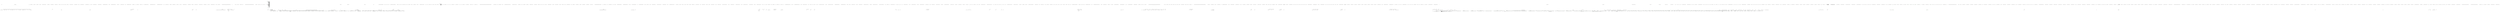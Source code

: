 digraph  {
n43 [label="QuantConnect.Algorithm.CSharp.DelistingEventsAlgorithm", span=""];
n0 [cluster="QuantConnect.Algorithm.CSharp.DelistingEventsAlgorithm.Initialize()", label="Entry QuantConnect.Algorithm.CSharp.DelistingEventsAlgorithm.Initialize()", span="35-35"];
n1 [cluster="QuantConnect.Algorithm.CSharp.DelistingEventsAlgorithm.Initialize()", label="SetStartDate(2007, 05, 16)", span="37-37"];
n2 [cluster="QuantConnect.Algorithm.CSharp.DelistingEventsAlgorithm.Initialize()", label="SetEndDate(2007, 05, 25)", span="38-38"];
n7 [cluster="QuantConnect.Algorithm.QCAlgorithm.SetStartDate(int, int, int)", label="Entry QuantConnect.Algorithm.QCAlgorithm.SetStartDate(int, int, int)", span="1127-1127"];
n3 [cluster="QuantConnect.Algorithm.CSharp.DelistingEventsAlgorithm.Initialize()", label="SetCash(100000)", span="39-39"];
n8 [cluster="QuantConnect.Algorithm.QCAlgorithm.SetEndDate(int, int, int)", label="Entry QuantConnect.Algorithm.QCAlgorithm.SetEndDate(int, int, int)", span="1152-1152"];
n4 [cluster="QuantConnect.Algorithm.CSharp.DelistingEventsAlgorithm.Initialize()", label="AddSecurity(SecurityType.Equity, ''AAA'', Resolution.Daily)", span="41-41"];
n9 [cluster="QuantConnect.Algorithm.QCAlgorithm.SetCash(int)", label="Entry QuantConnect.Algorithm.QCAlgorithm.SetCash(int)", span="1076-1076"];
n5 [cluster="QuantConnect.Algorithm.CSharp.DelistingEventsAlgorithm.Initialize()", label="AddSecurity(SecurityType.Equity, ''SPY'', Resolution.Daily)", span="42-42"];
n10 [cluster="QuantConnect.Algorithm.QCAlgorithm.AddSecurity(QuantConnect.SecurityType, string, QuantConnect.Resolution, bool, bool)", label="Entry QuantConnect.Algorithm.QCAlgorithm.AddSecurity(QuantConnect.SecurityType, string, QuantConnect.Resolution, bool, bool)", span="1319-1319"];
n6 [cluster="QuantConnect.Algorithm.CSharp.DelistingEventsAlgorithm.Initialize()", label="Exit QuantConnect.Algorithm.CSharp.DelistingEventsAlgorithm.Initialize()", span="35-35"];
n11 [cluster="QuantConnect.Algorithm.CSharp.DelistingEventsAlgorithm.OnData(QuantConnect.Data.Slice)", label="Entry QuantConnect.Algorithm.CSharp.DelistingEventsAlgorithm.OnData(QuantConnect.Data.Slice)", span="49-49"];
n12 [cluster="QuantConnect.Algorithm.CSharp.DelistingEventsAlgorithm.OnData(QuantConnect.Data.Slice)", label="Transactions.OrdersCount == 0", span="51-51"];
n15 [cluster="QuantConnect.Algorithm.CSharp.DelistingEventsAlgorithm.OnData(QuantConnect.Data.Slice)", label="data.Bars", span="57-57"];
n13 [cluster="QuantConnect.Algorithm.CSharp.DelistingEventsAlgorithm.OnData(QuantConnect.Data.Slice)", label="SetHoldings(''AAA'', 1)", span="53-53"];
n14 [cluster="QuantConnect.Algorithm.CSharp.DelistingEventsAlgorithm.OnData(QuantConnect.Data.Slice)", label="Debug(''Purchased Stock'')", span="54-54"];
n25 [cluster="QuantConnect.Algorithm.QCAlgorithm.SetHoldings(QuantConnect.Symbol, int, bool, string)", label="Entry QuantConnect.Algorithm.QCAlgorithm.SetHoldings(QuantConnect.Symbol, int, bool, string)", span="870-870"];
n26 [cluster="QuantConnect.Algorithm.QCAlgorithm.Debug(string)", label="Entry QuantConnect.Algorithm.QCAlgorithm.Debug(string)", span="1700-1700"];
n16 [cluster="QuantConnect.Algorithm.CSharp.DelistingEventsAlgorithm.OnData(QuantConnect.Data.Slice)", label="var symbol = kvp.Key", span="59-59"];
n19 [cluster="QuantConnect.Algorithm.CSharp.DelistingEventsAlgorithm.OnData(QuantConnect.Data.Slice)", label="var aaa = Securities[''AAA'']", span="66-66"];
n17 [cluster="QuantConnect.Algorithm.CSharp.DelistingEventsAlgorithm.OnData(QuantConnect.Data.Slice)", label="var tradeBar = kvp.Value", span="60-60"];
n18 [cluster="QuantConnect.Algorithm.CSharp.DelistingEventsAlgorithm.OnData(QuantConnect.Data.Slice)", label="Debug($''OnData(Slice): {Time}: {symbol}: {tradeBar.Close.ToString(''0.00'')}'')", span="61-61"];
n27 [cluster="decimal.ToString(string)", label="Entry decimal.ToString(string)", span="0-0"];
n20 [cluster="QuantConnect.Algorithm.CSharp.DelistingEventsAlgorithm.OnData(QuantConnect.Data.Slice)", label="aaa.IsDelisted && aaa.IsTradable", span="67-67"];
n22 [cluster="QuantConnect.Algorithm.CSharp.DelistingEventsAlgorithm.OnData(QuantConnect.Data.Slice)", label="!aaa.IsDelisted && !aaa.IsTradable", span="71-71"];
n21 [cluster="QuantConnect.Algorithm.CSharp.DelistingEventsAlgorithm.OnData(QuantConnect.Data.Slice)", label="throw new Exception(''Delisted security must NOT be tradable'');", span="69-69"];
n23 [cluster="QuantConnect.Algorithm.CSharp.DelistingEventsAlgorithm.OnData(QuantConnect.Data.Slice)", label="throw new Exception(''Securities must be marked as tradable until they're delisted or removed from the universe'');", span="73-73"];
n24 [cluster="QuantConnect.Algorithm.CSharp.DelistingEventsAlgorithm.OnData(QuantConnect.Data.Slice)", label="Exit QuantConnect.Algorithm.CSharp.DelistingEventsAlgorithm.OnData(QuantConnect.Data.Slice)", span="49-49"];
n28 [cluster="System.Exception.Exception(string)", label="Entry System.Exception.Exception(string)", span="0-0"];
n29 [cluster="QuantConnect.Algorithm.CSharp.DelistingEventsAlgorithm.OnData(QuantConnect.Data.Market.Delistings)", label="Entry QuantConnect.Algorithm.CSharp.DelistingEventsAlgorithm.OnData(QuantConnect.Data.Market.Delistings)", span="77-77"];
n30 [cluster="QuantConnect.Algorithm.CSharp.DelistingEventsAlgorithm.OnData(QuantConnect.Data.Market.Delistings)", label=data, span="79-79"];
n31 [cluster="QuantConnect.Algorithm.CSharp.DelistingEventsAlgorithm.OnData(QuantConnect.Data.Market.Delistings)", label="var symbol = kvp.Key", span="81-81"];
n39 [cluster="QuantConnect.Algorithm.CSharp.DelistingEventsAlgorithm.OnData(QuantConnect.Data.Market.Delistings)", label="Exit QuantConnect.Algorithm.CSharp.DelistingEventsAlgorithm.OnData(QuantConnect.Data.Market.Delistings)", span="77-77"];
n32 [cluster="QuantConnect.Algorithm.CSharp.DelistingEventsAlgorithm.OnData(QuantConnect.Data.Market.Delistings)", label="var delisting = kvp.Value", span="82-82"];
n34 [cluster="QuantConnect.Algorithm.CSharp.DelistingEventsAlgorithm.OnData(QuantConnect.Data.Market.Delistings)", label="Debug($''OnData(Delistings): {Time}: {symbol} will be delisted at end of day today.'')", span="85-85"];
n35 [cluster="QuantConnect.Algorithm.CSharp.DelistingEventsAlgorithm.OnData(QuantConnect.Data.Market.Delistings)", label="SetHoldings(symbol, 0)", span="88-88"];
n37 [cluster="QuantConnect.Algorithm.CSharp.DelistingEventsAlgorithm.OnData(QuantConnect.Data.Market.Delistings)", label="Debug($''OnData(Delistings): {Time}: {symbol} has been delisted.'')", span="92-92"];
n38 [cluster="QuantConnect.Algorithm.CSharp.DelistingEventsAlgorithm.OnData(QuantConnect.Data.Market.Delistings)", label="SetHoldings(symbol, 1)", span="95-95"];
n33 [cluster="QuantConnect.Algorithm.CSharp.DelistingEventsAlgorithm.OnData(QuantConnect.Data.Market.Delistings)", label="delisting.Type == DelistingType.Warning", span="83-83"];
n36 [cluster="QuantConnect.Algorithm.CSharp.DelistingEventsAlgorithm.OnData(QuantConnect.Data.Market.Delistings)", label="delisting.Type == DelistingType.Delisted", span="90-90"];
n40 [cluster="QuantConnect.Algorithm.CSharp.DelistingEventsAlgorithm.OnOrderEvent(QuantConnect.Orders.OrderEvent)", label="Entry QuantConnect.Algorithm.CSharp.DelistingEventsAlgorithm.OnOrderEvent(QuantConnect.Orders.OrderEvent)", span="100-100"];
n41 [cluster="QuantConnect.Algorithm.CSharp.DelistingEventsAlgorithm.OnOrderEvent(QuantConnect.Orders.OrderEvent)", label="Debug($''OnOrderEvent(OrderEvent): {Time}: {orderEvent}'')", span="102-102"];
n42 [cluster="QuantConnect.Algorithm.CSharp.DelistingEventsAlgorithm.OnOrderEvent(QuantConnect.Orders.OrderEvent)", label="Exit QuantConnect.Algorithm.CSharp.DelistingEventsAlgorithm.OnOrderEvent(QuantConnect.Orders.OrderEvent)", span="100-100"];
m1_0 [cluster="QuantConnect.Lean.Engine.DataFeeds.CachingOptionChainProvider.CachingOptionChainProvider(QuantConnect.Interfaces.IOptionChainProvider)", file="BacktestingSetupHandler.cs", label="Entry QuantConnect.Lean.Engine.DataFeeds.CachingOptionChainProvider.CachingOptionChainProvider(QuantConnect.Interfaces.IOptionChainProvider)", span="35-35"];
m1_1 [cluster="QuantConnect.Lean.Engine.DataFeeds.CachingOptionChainProvider.CachingOptionChainProvider(QuantConnect.Interfaces.IOptionChainProvider)", file="BacktestingSetupHandler.cs", label="_optionChainProvider = optionChainProvider", span="37-37"];
m1_2 [cluster="QuantConnect.Lean.Engine.DataFeeds.CachingOptionChainProvider.CachingOptionChainProvider(QuantConnect.Interfaces.IOptionChainProvider)", file="BacktestingSetupHandler.cs", label="Exit QuantConnect.Lean.Engine.DataFeeds.CachingOptionChainProvider.CachingOptionChainProvider(QuantConnect.Interfaces.IOptionChainProvider)", span="35-35"];
m1_14 [cluster="System.Collections.Generic.IEnumerable<TSource>.ToList<TSource>()", file="BacktestingSetupHandler.cs", label="Entry System.Collections.Generic.IEnumerable<TSource>.ToList<TSource>()", span="0-0"];
m1_13 [cluster="QuantConnect.Interfaces.IOptionChainProvider.GetOptionContractList(QuantConnect.Symbol, System.DateTime)", file="BacktestingSetupHandler.cs", label="Entry QuantConnect.Interfaces.IOptionChainProvider.GetOptionContractList(QuantConnect.Symbol, System.DateTime)", span="31-31"];
m1_5 [cluster="QuantConnect.Lean.Engine.DataFeeds.CachingOptionChainProvider.GetOptionContractList(QuantConnect.Symbol, System.DateTime)", file="BacktestingSetupHandler.cs", label="OptionChainCacheEntry entry", span="50-50"];
m1_3 [cluster="QuantConnect.Lean.Engine.DataFeeds.CachingOptionChainProvider.GetOptionContractList(QuantConnect.Symbol, System.DateTime)", file="BacktestingSetupHandler.cs", label="Entry QuantConnect.Lean.Engine.DataFeeds.CachingOptionChainProvider.GetOptionContractList(QuantConnect.Symbol, System.DateTime)", span="46-46"];
m1_4 [cluster="QuantConnect.Lean.Engine.DataFeeds.CachingOptionChainProvider.GetOptionContractList(QuantConnect.Symbol, System.DateTime)", file="BacktestingSetupHandler.cs", label="List<Symbol> symbols", span="48-48"];
m1_6 [cluster="QuantConnect.Lean.Engine.DataFeeds.CachingOptionChainProvider.GetOptionContractList(QuantConnect.Symbol, System.DateTime)", file="BacktestingSetupHandler.cs", label="!_cache.TryGetValue(symbol, out entry) || date.Date != entry.Date", span="51-51"];
m1_7 [cluster="QuantConnect.Lean.Engine.DataFeeds.CachingOptionChainProvider.GetOptionContractList(QuantConnect.Symbol, System.DateTime)", file="BacktestingSetupHandler.cs", label="symbols = _optionChainProvider.GetOptionContractList(symbol, date.Date).ToList()", span="53-53"];
m1_8 [cluster="QuantConnect.Lean.Engine.DataFeeds.CachingOptionChainProvider.GetOptionContractList(QuantConnect.Symbol, System.DateTime)", file="BacktestingSetupHandler.cs", label="_cache[symbol] = new OptionChainCacheEntry(date.Date, symbols)", span="54-54"];
m1_9 [cluster="QuantConnect.Lean.Engine.DataFeeds.CachingOptionChainProvider.GetOptionContractList(QuantConnect.Symbol, System.DateTime)", file="BacktestingSetupHandler.cs", label="symbols = entry.Symbols", span="58-58"];
m1_10 [cluster="QuantConnect.Lean.Engine.DataFeeds.CachingOptionChainProvider.GetOptionContractList(QuantConnect.Symbol, System.DateTime)", file="BacktestingSetupHandler.cs", label="return symbols;", span="61-61"];
m1_11 [cluster="QuantConnect.Lean.Engine.DataFeeds.CachingOptionChainProvider.GetOptionContractList(QuantConnect.Symbol, System.DateTime)", file="BacktestingSetupHandler.cs", label="Exit QuantConnect.Lean.Engine.DataFeeds.CachingOptionChainProvider.GetOptionContractList(QuantConnect.Symbol, System.DateTime)", span="46-46"];
m1_18 [cluster="QuantConnect.Lean.Engine.DataFeeds.OptionChainCacheEntry.OptionChainCacheEntry(System.DateTime, System.Collections.Generic.List<QuantConnect.Symbol>)", file="BacktestingSetupHandler.cs", label="Exit QuantConnect.Lean.Engine.DataFeeds.OptionChainCacheEntry.OptionChainCacheEntry(System.DateTime, System.Collections.Generic.List<QuantConnect.Symbol>)", span="70-70"];
m1_15 [cluster="QuantConnect.Lean.Engine.DataFeeds.OptionChainCacheEntry.OptionChainCacheEntry(System.DateTime, System.Collections.Generic.List<QuantConnect.Symbol>)", file="BacktestingSetupHandler.cs", label="Entry QuantConnect.Lean.Engine.DataFeeds.OptionChainCacheEntry.OptionChainCacheEntry(System.DateTime, System.Collections.Generic.List<QuantConnect.Symbol>)", span="70-70"];
m1_16 [cluster="QuantConnect.Lean.Engine.DataFeeds.OptionChainCacheEntry.OptionChainCacheEntry(System.DateTime, System.Collections.Generic.List<QuantConnect.Symbol>)", file="BacktestingSetupHandler.cs", label="Date = date", span="72-72"];
m1_17 [cluster="QuantConnect.Lean.Engine.DataFeeds.OptionChainCacheEntry.OptionChainCacheEntry(System.DateTime, System.Collections.Generic.List<QuantConnect.Symbol>)", file="BacktestingSetupHandler.cs", label="Symbols = symbols", span="73-73"];
m1_12 [cluster="System.Collections.Concurrent.ConcurrentDictionary<TKey, TValue>.TryGetValue(TKey, out TValue)", file="BacktestingSetupHandler.cs", label="Entry System.Collections.Concurrent.ConcurrentDictionary<TKey, TValue>.TryGetValue(TKey, out TValue)", span="0-0"];
m1_19 [file="BacktestingSetupHandler.cs", label="QuantConnect.Lean.Engine.DataFeeds.CachingOptionChainProvider", span=""];
m1_20 [file="BacktestingSetupHandler.cs", label="QuantConnect.Lean.Engine.DataFeeds.OptionChainCacheEntry", span=""];
m2_173 [cluster="QuantConnect.Lean.Engine.DataFeeds.LiveOptionChainProvider.LiveOptionChainProvider()", file="BrokerageSetupHandler.cs", label="Entry QuantConnect.Lean.Engine.DataFeeds.LiveOptionChainProvider.LiveOptionChainProvider()", span="27-27"];
m2_122 [cluster="QuantConnect.Logging.Log.Error(System.Exception, string, bool)", file="BrokerageSetupHandler.cs", label="Entry QuantConnect.Logging.Log.Error(System.Exception, string, bool)", span="98-98"];
m2_35 [cluster="QuantConnect.Util.Composer.Single<T>(System.Func<T, bool>)", file="BrokerageSetupHandler.cs", label="Entry QuantConnect.Util.Composer.Single<T>(System.Func<T, bool>)", span="60-60"];
m2_134 [cluster="QuantConnect.Interfaces.IAlgorithm.AddOptionContract(QuantConnect.Symbol, QuantConnect.Resolution, bool, decimal)", file="BrokerageSetupHandler.cs", label="Entry QuantConnect.Interfaces.IAlgorithm.AddOptionContract(QuantConnect.Symbol, QuantConnect.Resolution, bool, decimal)", span="495-495"];
m2_167 [cluster="QuantConnect.Lean.Engine.Setup.BrokerageSetupHandler.GetConfiguredDataFeeds()", file="BrokerageSetupHandler.cs", label="Entry QuantConnect.Lean.Engine.Setup.BrokerageSetupHandler.GetConfiguredDataFeeds()", span="399-399"];
m2_204 [cluster="QuantConnect.Lean.Engine.Setup.BrokerageSetupHandler.GetConfiguredDataFeeds()", file="BrokerageSetupHandler.cs", label="var dataFeedsConfigString = Config.Get(''security-data-feeds'')", span="401-401"];
m2_205 [cluster="QuantConnect.Lean.Engine.Setup.BrokerageSetupHandler.GetConfiguredDataFeeds()", file="BrokerageSetupHandler.cs", label="Dictionary<SecurityType, List<TickType>> dataFeeds = new Dictionary<SecurityType, List<TickType>>()", span="403-403"];
m2_208 [cluster="QuantConnect.Lean.Engine.Setup.BrokerageSetupHandler.GetConfiguredDataFeeds()", file="BrokerageSetupHandler.cs", label="return dataFeeds;", span="409-409"];
m2_206 [cluster="QuantConnect.Lean.Engine.Setup.BrokerageSetupHandler.GetConfiguredDataFeeds()", file="BrokerageSetupHandler.cs", label="dataFeedsConfigString != string.Empty", span="404-404"];
m2_207 [cluster="QuantConnect.Lean.Engine.Setup.BrokerageSetupHandler.GetConfiguredDataFeeds()", file="BrokerageSetupHandler.cs", label="dataFeeds = JsonConvert.DeserializeObject<Dictionary<SecurityType, List<TickType>>>(dataFeedsConfigString)", span="406-406"];
m2_209 [cluster="QuantConnect.Lean.Engine.Setup.BrokerageSetupHandler.GetConfiguredDataFeeds()", file="BrokerageSetupHandler.cs", label="Exit QuantConnect.Lean.Engine.Setup.BrokerageSetupHandler.GetConfiguredDataFeeds()", span="399-399"];
m2_132 [cluster="string.Join<T>(string, System.Collections.Generic.IEnumerable<T>)", file="BrokerageSetupHandler.cs", label="Entry string.Join<T>(string, System.Collections.Generic.IEnumerable<T>)", span="0-0"];
m2_135 [cluster="QuantConnect.Interfaces.IAlgorithm.AddFutureContract(QuantConnect.Symbol, QuantConnect.Resolution, bool, decimal)", file="BrokerageSetupHandler.cs", label="Entry QuantConnect.Interfaces.IAlgorithm.AddFutureContract(QuantConnect.Symbol, QuantConnect.Resolution, bool, decimal)", span="485-485"];
m2_5 [cluster="QuantConnect.Packets.SignalPacket.SignalPacket(string, QuantConnect.Algorithm.Framework.Signals.SignalCollection)", file="BrokerageSetupHandler.cs", label="DateTimeUtc = collection.DateTimeUtc", span="65-65"];
m2_137 [cluster="QuantConnect.Securities.SecurityHolding.SetHoldings(decimal, decimal)", file="BrokerageSetupHandler.cs", label="Entry QuantConnect.Securities.SecurityHolding.SetHoldings(decimal, decimal)", span="392-392"];
m2_126 [cluster="QuantConnect.Lean.Engine.Setup.BrokerageSetupHandler.GetOpenOrders(QuantConnect.Interfaces.IAlgorithm, QuantConnect.Lean.Engine.Results.IResultHandler, QuantConnect.Lean.Engine.TransactionHandlers.ITransactionHandler, QuantConnect.Interfaces.IBrokerage)", file="BrokerageSetupHandler.cs", label="Entry QuantConnect.Lean.Engine.Setup.BrokerageSetupHandler.GetOpenOrders(QuantConnect.Interfaces.IAlgorithm, QuantConnect.Lean.Engine.Results.IResultHandler, QuantConnect.Lean.Engine.TransactionHandlers.ITransactionHandler, QuantConnect.Interfaces.IBrokerage)", span="380-380"];
m2_187 [cluster="QuantConnect.Lean.Engine.Setup.BrokerageSetupHandler.GetOpenOrders(QuantConnect.Interfaces.IAlgorithm, QuantConnect.Lean.Engine.Results.IResultHandler, QuantConnect.Lean.Engine.TransactionHandlers.ITransactionHandler, QuantConnect.Interfaces.IBrokerage)", file="BrokerageSetupHandler.cs", label="var openOrders = brokerage.GetOpenOrders()", span="383-383"];
m2_190 [cluster="QuantConnect.Lean.Engine.Setup.BrokerageSetupHandler.GetOpenOrders(QuantConnect.Interfaces.IAlgorithm, QuantConnect.Lean.Engine.Results.IResultHandler, QuantConnect.Lean.Engine.TransactionHandlers.ITransactionHandler, QuantConnect.Interfaces.IBrokerage)", file="BrokerageSetupHandler.cs", label="resultHandler.DebugMessage($''BrokerageSetupHandler.Setup(): Open order detected.  Creating order tickets for open order {order.Symbol.Value} with quantity {order.Quantity}. Beware that this order ticket may not accurately reflect the quantity of the order if the open order is partially filled.'')", span="388-388"];
m2_191 [cluster="QuantConnect.Lean.Engine.Setup.BrokerageSetupHandler.GetOpenOrders(QuantConnect.Interfaces.IAlgorithm, QuantConnect.Lean.Engine.Results.IResultHandler, QuantConnect.Lean.Engine.TransactionHandlers.ITransactionHandler, QuantConnect.Interfaces.IBrokerage)", file="BrokerageSetupHandler.cs", label="order.Id = algorithm.Transactions.GetIncrementOrderId()", span="389-389"];
m2_192 [cluster="QuantConnect.Lean.Engine.Setup.BrokerageSetupHandler.GetOpenOrders(QuantConnect.Interfaces.IAlgorithm, QuantConnect.Lean.Engine.Results.IResultHandler, QuantConnect.Lean.Engine.TransactionHandlers.ITransactionHandler, QuantConnect.Interfaces.IBrokerage)", file="BrokerageSetupHandler.cs", label="transactionHandler.Orders.AddOrUpdate(order.Id, order, (i, o) => order)", span="390-390"];
m2_193 [cluster="QuantConnect.Lean.Engine.Setup.BrokerageSetupHandler.GetOpenOrders(QuantConnect.Interfaces.IAlgorithm, QuantConnect.Lean.Engine.Results.IResultHandler, QuantConnect.Lean.Engine.TransactionHandlers.ITransactionHandler, QuantConnect.Interfaces.IBrokerage)", file="BrokerageSetupHandler.cs", label="transactionHandler.OrderTickets.AddOrUpdate(order.Id, order.ToOrderTicket(algorithm.Transactions))", span="391-391"];
m2_188 [cluster="QuantConnect.Lean.Engine.Setup.BrokerageSetupHandler.GetOpenOrders(QuantConnect.Interfaces.IAlgorithm, QuantConnect.Lean.Engine.Results.IResultHandler, QuantConnect.Lean.Engine.TransactionHandlers.ITransactionHandler, QuantConnect.Interfaces.IBrokerage)", file="BrokerageSetupHandler.cs", label=openOrders, span="384-384"];
m2_189 [cluster="QuantConnect.Lean.Engine.Setup.BrokerageSetupHandler.GetOpenOrders(QuantConnect.Interfaces.IAlgorithm, QuantConnect.Lean.Engine.Results.IResultHandler, QuantConnect.Lean.Engine.TransactionHandlers.ITransactionHandler, QuantConnect.Interfaces.IBrokerage)", file="BrokerageSetupHandler.cs", label="Log.Trace(''BrokerageSetupHandler.Setup(): Has open order: '' + order.Symbol.Value + '' - '' + order.Quantity)", span="387-387"];
m2_194 [cluster="QuantConnect.Lean.Engine.Setup.BrokerageSetupHandler.GetOpenOrders(QuantConnect.Interfaces.IAlgorithm, QuantConnect.Lean.Engine.Results.IResultHandler, QuantConnect.Lean.Engine.TransactionHandlers.ITransactionHandler, QuantConnect.Interfaces.IBrokerage)", file="BrokerageSetupHandler.cs", label="Exit QuantConnect.Lean.Engine.Setup.BrokerageSetupHandler.GetOpenOrders(QuantConnect.Interfaces.IAlgorithm, QuantConnect.Lean.Engine.Results.IResultHandler, QuantConnect.Lean.Engine.TransactionHandlers.ITransactionHandler, QuantConnect.Interfaces.IBrokerage)", span="380-380"];
m2_169 [cluster="QuantConnect.Interfaces.IAlgorithm.SetLiveMode(bool)", file="BrokerageSetupHandler.cs", label="Entry QuantConnect.Interfaces.IAlgorithm.SetLiveMode(bool)", span="530-530"];
m2_140 [cluster="QuantConnect.Interfaces.IAlgorithm.PostInitialize()", file="BrokerageSetupHandler.cs", label="Entry QuantConnect.Interfaces.IAlgorithm.PostInitialize()", span="309-309"];
m2_129 [cluster="Lazy<Resolution>.cstr", file="BrokerageSetupHandler.cs", label="Entry Lazy<Resolution>.cstr", span=""];
m2_183 [cluster="Unk.Min", file="BrokerageSetupHandler.cs", label="Entry Unk.Min", span=""];
m2_116 [cluster="string.IsNullOrWhiteSpace(string)", file="BrokerageSetupHandler.cs", label="Entry string.IsNullOrWhiteSpace(string)", span="0-0"];
m2_20 [cluster="lambda expression", file="BrokerageSetupHandler.cs", label="Entry lambda expression", span="91-91"];
m2_147 [cluster="lambda expression", file="BrokerageSetupHandler.cs", label="Entry lambda expression", span="171-221"];
m2_144 [cluster="lambda expression", file="BrokerageSetupHandler.cs", label="AddInitializationError(string.Format(''Brokerage Error Code: {0} - {1}'', args.Code, args.Message))", span="158-158"];
m2_148 [cluster="lambda expression", file="BrokerageSetupHandler.cs", label="algorithm.SetBrokerageModel(_factory.BrokerageModel)", span="176-176"];
m2_163 [cluster="lambda expression", file="BrokerageSetupHandler.cs", label="AddInitializationError(err.ToString())", span="219-219"];
m2_149 [cluster="lambda expression", file="BrokerageSetupHandler.cs", label="algorithm.Portfolio.MarginCallModel = MarginCallModel.Null", span="179-179"];
m2_150 [cluster="lambda expression", file="BrokerageSetupHandler.cs", label="algorithm.SetParameters(job.Parameters)", span="182-182"];
m2_151 [cluster="lambda expression", file="BrokerageSetupHandler.cs", label="algorithm.SetAvailableDataTypes(GetConfiguredDataFeeds())", span="183-183"];
m2_152 [cluster="lambda expression", file="BrokerageSetupHandler.cs", label="algorithm.SetLiveMode(true)", span="186-186"];
m2_153 [cluster="lambda expression", file="BrokerageSetupHandler.cs", label="algorithm.SetDateTime(DateTime.UtcNow)", span="189-189"];
m2_154 [cluster="lambda expression", file="BrokerageSetupHandler.cs", label="algorithm.Schedule.SetEventSchedule(realTimeHandler)", span="192-192"];
m2_155 [cluster="lambda expression", file="BrokerageSetupHandler.cs", label="algorithm.SetOptionChainProvider(new CachingOptionChainProvider(new LiveOptionChainProvider()))", span="195-195"];
m2_156 [cluster="lambda expression", file="BrokerageSetupHandler.cs", label="brokerage is InteractiveBrokersBrokerage &&\r\n                            liveJob.DataQueueHandler.EndsWith(''InteractiveBrokersBrokerage'')", span="200-201"];
m2_157 [cluster="lambda expression", file="BrokerageSetupHandler.cs", label="algorithm.Settings.DataSubscriptionLimit = 100", span="203-203"];
m2_158 [cluster="lambda expression", file="BrokerageSetupHandler.cs", label="algorithm.Initialize()", span="207-207"];
m2_160 [cluster="lambda expression", file="BrokerageSetupHandler.cs", label="algorithm.Portfolio.CashBook", span="211-211"];
m2_179 [cluster="lambda expression", file="BrokerageSetupHandler.cs", label="algorithm.Securities.Select(x => x.Value.Resolution).DefaultIfEmpty(Resolution.Second).Min()", span="294-294"];
m2_159 [cluster="lambda expression", file="BrokerageSetupHandler.cs", label="liveJob.Brokerage != ''PaperBrokerage''", span="208-208"];
m2_164 [cluster="lambda expression", file="BrokerageSetupHandler.cs", label="Exit lambda expression", span="171-221"];
m2_37 [cluster="lambda expression", file="BrokerageSetupHandler.cs", label="Entry lambda expression", span="114-114"];
m2_143 [cluster="lambda expression", file="BrokerageSetupHandler.cs", label="args.Type == BrokerageMessageType.Error", span="156-156"];
m2_142 [cluster="lambda expression", file="BrokerageSetupHandler.cs", label="Entry lambda expression", span="154-160"];
m2_145 [cluster="lambda expression", file="BrokerageSetupHandler.cs", label="Exit lambda expression", span="154-160"];
m2_162 [cluster="lambda expression", file="BrokerageSetupHandler.cs", label=Exception, span="217-217"];
m2_161 [cluster="lambda expression", file="BrokerageSetupHandler.cs", label="kvp.Value.SetAmount(0)", span="213-213"];
m2_178 [cluster="lambda expression", file="BrokerageSetupHandler.cs", label="Entry lambda expression", span="294-294"];
m2_180 [cluster="lambda expression", file="BrokerageSetupHandler.cs", label="Exit lambda expression", span="294-294"];
m2_184 [cluster="lambda expression", file="BrokerageSetupHandler.cs", label="Entry lambda expression", span="294-294"];
m2_21 [cluster="lambda expression", file="BrokerageSetupHandler.cs", label="names.SingleOrAlgorithmTypeName(Config.Get(''algorithm-type-name''))", span="91-91"];
m2_38 [cluster="lambda expression", file="BrokerageSetupHandler.cs", label="brokerageFactory.BrokerageType.MatchesTypeName(liveJob.Brokerage)", span="114-114"];
m2_39 [cluster="lambda expression", file="BrokerageSetupHandler.cs", label="Exit lambda expression", span="114-114"];
m2_201 [cluster="lambda expression", file="BrokerageSetupHandler.cs", label="Entry lambda expression", span="390-390"];
m2_186 [cluster="lambda expression", file="BrokerageSetupHandler.cs", label="Exit lambda expression", span="294-294"];
m2_185 [cluster="lambda expression", file="BrokerageSetupHandler.cs", label="x.Value.Resolution", span="294-294"];
m2_22 [cluster="lambda expression", file="BrokerageSetupHandler.cs", label="Exit lambda expression", span="91-91"];
m2_202 [cluster="lambda expression", file="BrokerageSetupHandler.cs", label=order, span="390-390"];
m2_203 [cluster="lambda expression", file="BrokerageSetupHandler.cs", label="Exit lambda expression", span="390-390"];
m2_127 [cluster="QuantConnect.Interfaces.IBrokerage.GetAccountHoldings()", file="BrokerageSetupHandler.cs", label="Entry QuantConnect.Interfaces.IBrokerage.GetAccountHoldings()", span="71-71"];
m2_131 [cluster="QuantConnect.Logging.Log.Error(string, bool)", file="BrokerageSetupHandler.cs", label="Entry QuantConnect.Logging.Log.Error(string, bool)", span="65-65"];
m2_196 [cluster="QuantConnect.Lean.Engine.Results.IResultHandler.DebugMessage(string)", file="BrokerageSetupHandler.cs", label="Entry QuantConnect.Lean.Engine.Results.IResultHandler.DebugMessage(string)", span="103-103"];
m2_128 [cluster="System.Collections.Generic.HashSet<T>.HashSet()", file="BrokerageSetupHandler.cs", label="Entry System.Collections.Generic.HashSet<T>.HashSet()", span="0-0"];
m2_18 [cluster="QuantConnect.AlgorithmFactory.Loader.TryCreateAlgorithmInstanceWithIsolator(string, int, out QuantConnect.Interfaces.IAlgorithm, out string)", file="BrokerageSetupHandler.cs", label="Entry QuantConnect.AlgorithmFactory.Loader.TryCreateAlgorithmInstanceWithIsolator(string, int, out QuantConnect.Interfaces.IAlgorithm, out string)", span="349-349"];
m2_41 [cluster="QuantConnect.Lean.Engine.Setup.BrokerageSetupHandler.Setup(QuantConnect.Interfaces.IAlgorithm, QuantConnect.Interfaces.IBrokerage, QuantConnect.Packets.AlgorithmNodePacket, QuantConnect.Lean.Engine.Results.IResultHandler, QuantConnect.Lean.Engine.TransactionHandlers.ITransactionHandler, QuantConnect.Lean.Engine.RealTime.IRealTimeHandler)", file="BrokerageSetupHandler.cs", label="Entry QuantConnect.Lean.Engine.Setup.BrokerageSetupHandler.Setup(QuantConnect.Interfaces.IAlgorithm, QuantConnect.Interfaces.IBrokerage, QuantConnect.Packets.AlgorithmNodePacket, QuantConnect.Lean.Engine.Results.IResultHandler, QuantConnect.Lean.Engine.TransactionHandlers.ITransactionHandler, QuantConnect.Lean.Engine.RealTime.IRealTimeHandler)", span="133-133"];
m2_55 [cluster="QuantConnect.Lean.Engine.Setup.BrokerageSetupHandler.Setup(QuantConnect.Interfaces.IAlgorithm, QuantConnect.Interfaces.IBrokerage, QuantConnect.Packets.AlgorithmNodePacket, QuantConnect.Lean.Engine.Results.IResultHandler, QuantConnect.Lean.Engine.TransactionHandlers.ITransactionHandler, QuantConnect.Lean.Engine.RealTime.IRealTimeHandler)", color=green, community=0, file="BrokerageSetupHandler.cs", label="var initializeComplete = isolator.ExecuteWithTimeLimit(TimeSpan.FromSeconds(300), () =>\r\n                {\r\n                    try\r\n                    {\r\n                        //Set the default brokerage model before initialize\r\n                        algorithm.SetBrokerageModel(_factory.BrokerageModel);\r\n\r\n                        //Margin calls are disabled by default in live mode\r\n                        algorithm.Portfolio.MarginCallModel = MarginCallModel.Null;\r\n\r\n                        //Set our parameters\r\n                        algorithm.SetParameters(job.Parameters);\r\n                        algorithm.SetAvailableDataTypes(GetConfiguredDataFeeds());\r\n\r\n                        //Algorithm is live, not backtesting:\r\n                        algorithm.SetLiveMode(true);\r\n\r\n                        //Initialize the algorithm's starting date\r\n                        algorithm.SetDateTime(DateTime.UtcNow);\r\n\r\n                        //Set the source impl for the event scheduling\r\n                        algorithm.Schedule.SetEventSchedule(realTimeHandler);\r\n\r\n                        // set the option chain provider\r\n                        algorithm.SetOptionChainProvider(new CachingOptionChainProvider(new LiveOptionChainProvider()));\r\n\r\n                        // If we're going to receive market data from IB,\r\n                        // set the default subscription limit to 100,\r\n                        // algorithms can override this setting in the Initialize method\r\n                        if (brokerage is InteractiveBrokersBrokerage &&\r\n                            liveJob.DataQueueHandler.EndsWith(''InteractiveBrokersBrokerage''))\r\n                        {\r\n                            algorithm.Settings.DataSubscriptionLimit = 100;\r\n                        }\r\n\r\n                        //Initialise the algorithm, get the required data:\r\n                        algorithm.Initialize();\r\n                        if (liveJob.Brokerage != ''PaperBrokerage'')\r\n                        {\r\n                            //Zero the CashBook - we'll populate directly from brokerage\r\n                            foreach (var kvp in algorithm.Portfolio.CashBook)\r\n                            {\r\n                                kvp.Value.SetAmount(0);\r\n                            }\r\n                        }\r\n                    }\r\n                    catch (Exception err)\r\n                    {\r\n                        AddInitializationError(err.ToString());\r\n                    }\r\n                }, controls.RamAllocation)", prediction=0, span="171-221"];
m2_42 [cluster="QuantConnect.Lean.Engine.Setup.BrokerageSetupHandler.Setup(QuantConnect.Interfaces.IAlgorithm, QuantConnect.Interfaces.IBrokerage, QuantConnect.Packets.AlgorithmNodePacket, QuantConnect.Lean.Engine.Results.IResultHandler, QuantConnect.Lean.Engine.TransactionHandlers.ITransactionHandler, QuantConnect.Lean.Engine.RealTime.IRealTimeHandler)", file="BrokerageSetupHandler.cs", label="var liveJob = job as LiveNodePacket", span="136-136"];
m2_53 [cluster="QuantConnect.Lean.Engine.Setup.BrokerageSetupHandler.Setup(QuantConnect.Interfaces.IAlgorithm, QuantConnect.Interfaces.IBrokerage, QuantConnect.Packets.AlgorithmNodePacket, QuantConnect.Lean.Engine.Results.IResultHandler, QuantConnect.Lean.Engine.TransactionHandlers.ITransactionHandler, QuantConnect.Lean.Engine.RealTime.IRealTimeHandler)", file="BrokerageSetupHandler.cs", label="var controls = job.Controls", span="169-169"];
m2_54 [cluster="QuantConnect.Lean.Engine.Setup.BrokerageSetupHandler.Setup(QuantConnect.Interfaces.IAlgorithm, QuantConnect.Interfaces.IBrokerage, QuantConnect.Packets.AlgorithmNodePacket, QuantConnect.Lean.Engine.Results.IResultHandler, QuantConnect.Lean.Engine.TransactionHandlers.ITransactionHandler, QuantConnect.Lean.Engine.RealTime.IRealTimeHandler)", file="BrokerageSetupHandler.cs", label="var isolator = new Isolator()", span="170-170"];
m2_56 [cluster="QuantConnect.Lean.Engine.Setup.BrokerageSetupHandler.Setup(QuantConnect.Interfaces.IAlgorithm, QuantConnect.Interfaces.IBrokerage, QuantConnect.Packets.AlgorithmNodePacket, QuantConnect.Lean.Engine.Results.IResultHandler, QuantConnect.Lean.Engine.TransactionHandlers.ITransactionHandler, QuantConnect.Lean.Engine.RealTime.IRealTimeHandler)", file="BrokerageSetupHandler.cs", label="!initializeComplete", span="223-223"];
m2_44 [cluster="QuantConnect.Lean.Engine.Setup.BrokerageSetupHandler.Setup(QuantConnect.Interfaces.IAlgorithm, QuantConnect.Interfaces.IBrokerage, QuantConnect.Packets.AlgorithmNodePacket, QuantConnect.Lean.Engine.Results.IResultHandler, QuantConnect.Lean.Engine.TransactionHandlers.ITransactionHandler, QuantConnect.Lean.Engine.RealTime.IRealTimeHandler)", file="BrokerageSetupHandler.cs", label="AddInitializationError(''BrokerageSetupHandler requires a LiveNodePacket'')", span="139-139"];
m2_48 [cluster="QuantConnect.Lean.Engine.Setup.BrokerageSetupHandler.Setup(QuantConnect.Interfaces.IAlgorithm, QuantConnect.Interfaces.IBrokerage, QuantConnect.Packets.AlgorithmNodePacket, QuantConnect.Lean.Engine.Results.IResultHandler, QuantConnect.Lean.Engine.TransactionHandlers.ITransactionHandler, QuantConnect.Lean.Engine.RealTime.IRealTimeHandler)", file="BrokerageSetupHandler.cs", label="AddInitializationError(''A brokerage must be specified'')", span="148-148"];
m2_50 [cluster="QuantConnect.Lean.Engine.Setup.BrokerageSetupHandler.Setup(QuantConnect.Interfaces.IAlgorithm, QuantConnect.Interfaces.IBrokerage, QuantConnect.Packets.AlgorithmNodePacket, QuantConnect.Lean.Engine.Results.IResultHandler, QuantConnect.Lean.Engine.TransactionHandlers.ITransactionHandler, QuantConnect.Lean.Engine.RealTime.IRealTimeHandler)", file="BrokerageSetupHandler.cs", label="EventHandler<BrokerageMessageEvent> brokerageOnMessage = (sender, args) =>\r\n            {\r\n                if (args.Type == BrokerageMessageType.Error)\r\n                {\r\n                    AddInitializationError(string.Format(''Brokerage Error Code: {0} - {1}'', args.Code, args.Message));\r\n                }\r\n            }", span="154-160"];
m2_57 [cluster="QuantConnect.Lean.Engine.Setup.BrokerageSetupHandler.Setup(QuantConnect.Interfaces.IAlgorithm, QuantConnect.Interfaces.IBrokerage, QuantConnect.Packets.AlgorithmNodePacket, QuantConnect.Lean.Engine.Results.IResultHandler, QuantConnect.Lean.Engine.TransactionHandlers.ITransactionHandler, QuantConnect.Lean.Engine.RealTime.IRealTimeHandler)", file="BrokerageSetupHandler.cs", label="AddInitializationError(''Initialization timed out.'')", span="225-225"];
m2_65 [cluster="QuantConnect.Lean.Engine.Setup.BrokerageSetupHandler.Setup(QuantConnect.Interfaces.IAlgorithm, QuantConnect.Interfaces.IBrokerage, QuantConnect.Packets.AlgorithmNodePacket, QuantConnect.Lean.Engine.Results.IResultHandler, QuantConnect.Lean.Engine.TransactionHandlers.ITransactionHandler, QuantConnect.Lean.Engine.RealTime.IRealTimeHandler)", file="BrokerageSetupHandler.cs", label="AddInitializationError(string.Format(''Error connecting to brokerage: {0}. '' +\r\n                        ''This may be caused by incorrect login credentials or an unsupported account type.'', err.Message))", span="243-244"];
m2_68 [cluster="QuantConnect.Lean.Engine.Setup.BrokerageSetupHandler.Setup(QuantConnect.Interfaces.IAlgorithm, QuantConnect.Interfaces.IBrokerage, QuantConnect.Packets.AlgorithmNodePacket, QuantConnect.Lean.Engine.Results.IResultHandler, QuantConnect.Lean.Engine.TransactionHandlers.ITransactionHandler, QuantConnect.Lean.Engine.RealTime.IRealTimeHandler)", file="BrokerageSetupHandler.cs", label="AddInitializationError(''Unable to connect to brokerage.'')", span="251-251"];
m2_77 [cluster="QuantConnect.Lean.Engine.Setup.BrokerageSetupHandler.Setup(QuantConnect.Interfaces.IAlgorithm, QuantConnect.Interfaces.IBrokerage, QuantConnect.Packets.AlgorithmNodePacket, QuantConnect.Lean.Engine.Results.IResultHandler, QuantConnect.Lean.Engine.TransactionHandlers.ITransactionHandler, QuantConnect.Lean.Engine.RealTime.IRealTimeHandler)", file="BrokerageSetupHandler.cs", label="AddInitializationError(''Error getting cash balance from brokerage: '' + err.Message)", span="269-269"];
m2_80 [cluster="QuantConnect.Lean.Engine.Setup.BrokerageSetupHandler.Setup(QuantConnect.Interfaces.IAlgorithm, QuantConnect.Interfaces.IBrokerage, QuantConnect.Packets.AlgorithmNodePacket, QuantConnect.Lean.Engine.Results.IResultHandler, QuantConnect.Lean.Engine.TransactionHandlers.ITransactionHandler, QuantConnect.Lean.Engine.RealTime.IRealTimeHandler)", file="BrokerageSetupHandler.cs", label="GetOpenOrders(algorithm, resultHandler, transactionHandler, brokerage)", span="276-276"];
m2_83 [cluster="QuantConnect.Lean.Engine.Setup.BrokerageSetupHandler.Setup(QuantConnect.Interfaces.IAlgorithm, QuantConnect.Interfaces.IBrokerage, QuantConnect.Packets.AlgorithmNodePacket, QuantConnect.Lean.Engine.Results.IResultHandler, QuantConnect.Lean.Engine.TransactionHandlers.ITransactionHandler, QuantConnect.Lean.Engine.RealTime.IRealTimeHandler)", file="BrokerageSetupHandler.cs", label="AddInitializationError(''Error getting open orders from brokerage: '' + err.Message)", span="281-281"];
m2_93 [cluster="QuantConnect.Lean.Engine.Setup.BrokerageSetupHandler.Setup(QuantConnect.Interfaces.IAlgorithm, QuantConnect.Interfaces.IBrokerage, QuantConnect.Packets.AlgorithmNodePacket, QuantConnect.Lean.Engine.Results.IResultHandler, QuantConnect.Lean.Engine.TransactionHandlers.ITransactionHandler, QuantConnect.Lean.Engine.RealTime.IRealTimeHandler)", file="BrokerageSetupHandler.cs", label="AddInitializationError(''Found unsupported security type in existing brokerage holdings: '' + holding.Type + ''. '' +\r\n                                ''QuantConnect currently supports the following security types: '' + string.Join('','', supportedSecurityTypes))", span="303-304"];
m2_105 [cluster="QuantConnect.Lean.Engine.Setup.BrokerageSetupHandler.Setup(QuantConnect.Interfaces.IAlgorithm, QuantConnect.Interfaces.IBrokerage, QuantConnect.Packets.AlgorithmNodePacket, QuantConnect.Lean.Engine.Results.IResultHandler, QuantConnect.Lean.Engine.TransactionHandlers.ITransactionHandler, QuantConnect.Lean.Engine.RealTime.IRealTimeHandler)", file="BrokerageSetupHandler.cs", label="AddInitializationError(''Error getting account holdings from brokerage: '' + err.Message)", span="348-348"];
m2_108 [cluster="QuantConnect.Lean.Engine.Setup.BrokerageSetupHandler.Setup(QuantConnect.Interfaces.IAlgorithm, QuantConnect.Interfaces.IBrokerage, QuantConnect.Packets.AlgorithmNodePacket, QuantConnect.Lean.Engine.Results.IResultHandler, QuantConnect.Lean.Engine.TransactionHandlers.ITransactionHandler, QuantConnect.Lean.Engine.RealTime.IRealTimeHandler)", file="BrokerageSetupHandler.cs", label="StartingPortfolioValue = algorithm.Portfolio.TotalPortfolioValue", span="355-355"];
m2_109 [cluster="QuantConnect.Lean.Engine.Setup.BrokerageSetupHandler.Setup(QuantConnect.Interfaces.IAlgorithm, QuantConnect.Interfaces.IBrokerage, QuantConnect.Packets.AlgorithmNodePacket, QuantConnect.Lean.Engine.Results.IResultHandler, QuantConnect.Lean.Engine.TransactionHandlers.ITransactionHandler, QuantConnect.Lean.Engine.RealTime.IRealTimeHandler)", file="BrokerageSetupHandler.cs", label="StartingDate = DateTime.Now", span="356-356"];
m2_111 [cluster="QuantConnect.Lean.Engine.Setup.BrokerageSetupHandler.Setup(QuantConnect.Interfaces.IAlgorithm, QuantConnect.Interfaces.IBrokerage, QuantConnect.Packets.AlgorithmNodePacket, QuantConnect.Lean.Engine.Results.IResultHandler, QuantConnect.Lean.Engine.TransactionHandlers.ITransactionHandler, QuantConnect.Lean.Engine.RealTime.IRealTimeHandler)", file="BrokerageSetupHandler.cs", label="AddInitializationError(err.ToString())", span="360-360"];
m2_112 [cluster="QuantConnect.Lean.Engine.Setup.BrokerageSetupHandler.Setup(QuantConnect.Interfaces.IAlgorithm, QuantConnect.Interfaces.IBrokerage, QuantConnect.Packets.AlgorithmNodePacket, QuantConnect.Lean.Engine.Results.IResultHandler, QuantConnect.Lean.Engine.TransactionHandlers.ITransactionHandler, QuantConnect.Lean.Engine.RealTime.IRealTimeHandler)", file="BrokerageSetupHandler.cs", label="return Errors.Count == 0;", span="370-370"];
m2_46 [cluster="QuantConnect.Lean.Engine.Setup.BrokerageSetupHandler.Setup(QuantConnect.Interfaces.IAlgorithm, QuantConnect.Interfaces.IBrokerage, QuantConnect.Packets.AlgorithmNodePacket, QuantConnect.Lean.Engine.Results.IResultHandler, QuantConnect.Lean.Engine.TransactionHandlers.ITransactionHandler, QuantConnect.Lean.Engine.RealTime.IRealTimeHandler)", file="BrokerageSetupHandler.cs", label="algorithm.Name = liveJob.GetAlgorithmName()", span="143-143"];
m2_52 [cluster="QuantConnect.Lean.Engine.Setup.BrokerageSetupHandler.Setup(QuantConnect.Interfaces.IAlgorithm, QuantConnect.Interfaces.IBrokerage, QuantConnect.Packets.AlgorithmNodePacket, QuantConnect.Lean.Engine.Results.IResultHandler, QuantConnect.Lean.Engine.TransactionHandlers.ITransactionHandler, QuantConnect.Lean.Engine.RealTime.IRealTimeHandler)", file="BrokerageSetupHandler.cs", label="resultHandler.SendStatusUpdate(AlgorithmStatus.Initializing, ''Initializing algorithm...'')", span="166-166"];
m2_59 [cluster="QuantConnect.Lean.Engine.Setup.BrokerageSetupHandler.Setup(QuantConnect.Interfaces.IAlgorithm, QuantConnect.Interfaces.IBrokerage, QuantConnect.Packets.AlgorithmNodePacket, QuantConnect.Lean.Engine.Results.IResultHandler, QuantConnect.Lean.Engine.TransactionHandlers.ITransactionHandler, QuantConnect.Lean.Engine.RealTime.IRealTimeHandler)", file="BrokerageSetupHandler.cs", label="resultHandler.SendStatusUpdate(AlgorithmStatus.LoggingIn, ''Logging into brokerage...'')", span="230-230"];
m2_60 [cluster="QuantConnect.Lean.Engine.Setup.BrokerageSetupHandler.Setup(QuantConnect.Interfaces.IAlgorithm, QuantConnect.Interfaces.IBrokerage, QuantConnect.Packets.AlgorithmNodePacket, QuantConnect.Lean.Engine.Results.IResultHandler, QuantConnect.Lean.Engine.TransactionHandlers.ITransactionHandler, QuantConnect.Lean.Engine.RealTime.IRealTimeHandler)", file="BrokerageSetupHandler.cs", label="brokerage.Message += brokerageOnMessage", span="232-232"];
m2_62 [cluster="QuantConnect.Lean.Engine.Setup.BrokerageSetupHandler.Setup(QuantConnect.Interfaces.IAlgorithm, QuantConnect.Interfaces.IBrokerage, QuantConnect.Packets.AlgorithmNodePacket, QuantConnect.Lean.Engine.Results.IResultHandler, QuantConnect.Lean.Engine.TransactionHandlers.ITransactionHandler, QuantConnect.Lean.Engine.RealTime.IRealTimeHandler)", file="BrokerageSetupHandler.cs", label="brokerage.Connect()", span="238-238"];
m2_67 [cluster="QuantConnect.Lean.Engine.Setup.BrokerageSetupHandler.Setup(QuantConnect.Interfaces.IAlgorithm, QuantConnect.Interfaces.IBrokerage, QuantConnect.Packets.AlgorithmNodePacket, QuantConnect.Lean.Engine.Results.IResultHandler, QuantConnect.Lean.Engine.TransactionHandlers.ITransactionHandler, QuantConnect.Lean.Engine.RealTime.IRealTimeHandler)", file="BrokerageSetupHandler.cs", label="!brokerage.IsConnected", span="248-248"];
m2_71 [cluster="QuantConnect.Lean.Engine.Setup.BrokerageSetupHandler.Setup(QuantConnect.Interfaces.IAlgorithm, QuantConnect.Interfaces.IBrokerage, QuantConnect.Packets.AlgorithmNodePacket, QuantConnect.Lean.Engine.Results.IResultHandler, QuantConnect.Lean.Engine.TransactionHandlers.ITransactionHandler, QuantConnect.Lean.Engine.RealTime.IRealTimeHandler)", file="BrokerageSetupHandler.cs", label="var cashBalance = brokerage.GetCashBalance()", span="259-259"];
m2_74 [cluster="QuantConnect.Lean.Engine.Setup.BrokerageSetupHandler.Setup(QuantConnect.Interfaces.IAlgorithm, QuantConnect.Interfaces.IBrokerage, QuantConnect.Packets.AlgorithmNodePacket, QuantConnect.Lean.Engine.Results.IResultHandler, QuantConnect.Lean.Engine.TransactionHandlers.ITransactionHandler, QuantConnect.Lean.Engine.RealTime.IRealTimeHandler)", file="BrokerageSetupHandler.cs", label="algorithm.Portfolio.SetCash(cash.Symbol, cash.Amount, cash.ConversionRate)", span="263-263"];
m2_86 [cluster="QuantConnect.Lean.Engine.Setup.BrokerageSetupHandler.Setup(QuantConnect.Interfaces.IAlgorithm, QuantConnect.Interfaces.IBrokerage, QuantConnect.Packets.AlgorithmNodePacket, QuantConnect.Lean.Engine.Results.IResultHandler, QuantConnect.Lean.Engine.TransactionHandlers.ITransactionHandler, QuantConnect.Lean.Engine.RealTime.IRealTimeHandler)", file="BrokerageSetupHandler.cs", label="var holdings = brokerage.GetAccountHoldings()", span="289-289"];
m2_88 [cluster="QuantConnect.Lean.Engine.Setup.BrokerageSetupHandler.Setup(QuantConnect.Interfaces.IAlgorithm, QuantConnect.Interfaces.IBrokerage, QuantConnect.Packets.AlgorithmNodePacket, QuantConnect.Lean.Engine.Results.IResultHandler, QuantConnect.Lean.Engine.TransactionHandlers.ITransactionHandler, QuantConnect.Lean.Engine.RealTime.IRealTimeHandler)", file="BrokerageSetupHandler.cs", label="var minResolution = new Lazy<Resolution>(() => algorithm.Securities.Select(x => x.Value.Resolution).DefaultIfEmpty(Resolution.Second).Min())", span="294-294"];
m2_94 [cluster="QuantConnect.Lean.Engine.Setup.BrokerageSetupHandler.Setup(QuantConnect.Interfaces.IAlgorithm, QuantConnect.Interfaces.IBrokerage, QuantConnect.Packets.AlgorithmNodePacket, QuantConnect.Lean.Engine.Results.IResultHandler, QuantConnect.Lean.Engine.TransactionHandlers.ITransactionHandler, QuantConnect.Lean.Engine.RealTime.IRealTimeHandler)", file="BrokerageSetupHandler.cs", label="!algorithm.Portfolio.ContainsKey(holding.Symbol)", span="310-310"];
m2_97 [cluster="QuantConnect.Lean.Engine.Setup.BrokerageSetupHandler.Setup(QuantConnect.Interfaces.IAlgorithm, QuantConnect.Interfaces.IBrokerage, QuantConnect.Packets.AlgorithmNodePacket, QuantConnect.Lean.Engine.Results.IResultHandler, QuantConnect.Lean.Engine.TransactionHandlers.ITransactionHandler, QuantConnect.Lean.Engine.RealTime.IRealTimeHandler)", file="BrokerageSetupHandler.cs", label="algorithm.AddOptionContract(holding.Symbol, minResolution.Value, true, 1.0m)", span="317-317"];
m2_99 [cluster="QuantConnect.Lean.Engine.Setup.BrokerageSetupHandler.Setup(QuantConnect.Interfaces.IAlgorithm, QuantConnect.Interfaces.IBrokerage, QuantConnect.Packets.AlgorithmNodePacket, QuantConnect.Lean.Engine.Results.IResultHandler, QuantConnect.Lean.Engine.TransactionHandlers.ITransactionHandler, QuantConnect.Lean.Engine.RealTime.IRealTimeHandler)", file="BrokerageSetupHandler.cs", label="algorithm.AddFutureContract(holding.Symbol, minResolution.Value, true, 1.0m)", span="322-322"];
m2_100 [cluster="QuantConnect.Lean.Engine.Setup.BrokerageSetupHandler.Setup(QuantConnect.Interfaces.IAlgorithm, QuantConnect.Interfaces.IBrokerage, QuantConnect.Packets.AlgorithmNodePacket, QuantConnect.Lean.Engine.Results.IResultHandler, QuantConnect.Lean.Engine.TransactionHandlers.ITransactionHandler, QuantConnect.Lean.Engine.RealTime.IRealTimeHandler)", file="BrokerageSetupHandler.cs", label="algorithm.AddSecurity(holding.Type, holding.Symbol.Value, minResolution.Value, null, true, 1.0m, false)", span="327-327"];
m2_101 [cluster="QuantConnect.Lean.Engine.Setup.BrokerageSetupHandler.Setup(QuantConnect.Interfaces.IAlgorithm, QuantConnect.Interfaces.IBrokerage, QuantConnect.Packets.AlgorithmNodePacket, QuantConnect.Lean.Engine.Results.IResultHandler, QuantConnect.Lean.Engine.TransactionHandlers.ITransactionHandler, QuantConnect.Lean.Engine.RealTime.IRealTimeHandler)", file="BrokerageSetupHandler.cs", label="algorithm.Portfolio[holding.Symbol].SetHoldings(holding.AveragePrice, holding.Quantity)", span="331-331"];
m2_102 [cluster="QuantConnect.Lean.Engine.Setup.BrokerageSetupHandler.Setup(QuantConnect.Interfaces.IAlgorithm, QuantConnect.Interfaces.IBrokerage, QuantConnect.Packets.AlgorithmNodePacket, QuantConnect.Lean.Engine.Results.IResultHandler, QuantConnect.Lean.Engine.TransactionHandlers.ITransactionHandler, QuantConnect.Lean.Engine.RealTime.IRealTimeHandler)", file="BrokerageSetupHandler.cs", label="algorithm.Securities[holding.Symbol].SetMarketPrice(new TradeBar\r\n                        {\r\n                            Time = DateTime.Now,\r\n                            Open = holding.MarketPrice,\r\n                            High = holding.MarketPrice,\r\n                            Low = holding.MarketPrice,\r\n                            Close = holding.MarketPrice,\r\n                            Volume = 0,\r\n                            Symbol = holding.Symbol,\r\n                            DataType = MarketDataType.TradeBar\r\n                        })", span="332-342"];
m2_107 [cluster="QuantConnect.Lean.Engine.Setup.BrokerageSetupHandler.Setup(QuantConnect.Interfaces.IAlgorithm, QuantConnect.Interfaces.IBrokerage, QuantConnect.Packets.AlgorithmNodePacket, QuantConnect.Lean.Engine.Results.IResultHandler, QuantConnect.Lean.Engine.TransactionHandlers.ITransactionHandler, QuantConnect.Lean.Engine.RealTime.IRealTimeHandler)", file="BrokerageSetupHandler.cs", label="algorithm.PostInitialize()", span="352-352"];
m2_45 [cluster="QuantConnect.Lean.Engine.Setup.BrokerageSetupHandler.Setup(QuantConnect.Interfaces.IAlgorithm, QuantConnect.Interfaces.IBrokerage, QuantConnect.Packets.AlgorithmNodePacket, QuantConnect.Lean.Engine.Results.IResultHandler, QuantConnect.Lean.Engine.TransactionHandlers.ITransactionHandler, QuantConnect.Lean.Engine.RealTime.IRealTimeHandler)", file="BrokerageSetupHandler.cs", label="return false;", span="140-140"];
m2_43 [cluster="QuantConnect.Lean.Engine.Setup.BrokerageSetupHandler.Setup(QuantConnect.Interfaces.IAlgorithm, QuantConnect.Interfaces.IBrokerage, QuantConnect.Packets.AlgorithmNodePacket, QuantConnect.Lean.Engine.Results.IResultHandler, QuantConnect.Lean.Engine.TransactionHandlers.ITransactionHandler, QuantConnect.Lean.Engine.RealTime.IRealTimeHandler)", file="BrokerageSetupHandler.cs", label="liveJob == null", span="137-137"];
m2_47 [cluster="QuantConnect.Lean.Engine.Setup.BrokerageSetupHandler.Setup(QuantConnect.Interfaces.IAlgorithm, QuantConnect.Interfaces.IBrokerage, QuantConnect.Packets.AlgorithmNodePacket, QuantConnect.Lean.Engine.Results.IResultHandler, QuantConnect.Lean.Engine.TransactionHandlers.ITransactionHandler, QuantConnect.Lean.Engine.RealTime.IRealTimeHandler)", file="BrokerageSetupHandler.cs", label="string.IsNullOrWhiteSpace(liveJob.Brokerage)", span="146-146"];
m2_49 [cluster="QuantConnect.Lean.Engine.Setup.BrokerageSetupHandler.Setup(QuantConnect.Interfaces.IAlgorithm, QuantConnect.Interfaces.IBrokerage, QuantConnect.Packets.AlgorithmNodePacket, QuantConnect.Lean.Engine.Results.IResultHandler, QuantConnect.Lean.Engine.TransactionHandlers.ITransactionHandler, QuantConnect.Lean.Engine.RealTime.IRealTimeHandler)", file="BrokerageSetupHandler.cs", label="return false;", span="149-149"];
m2_51 [cluster="QuantConnect.Lean.Engine.Setup.BrokerageSetupHandler.Setup(QuantConnect.Interfaces.IAlgorithm, QuantConnect.Interfaces.IBrokerage, QuantConnect.Packets.AlgorithmNodePacket, QuantConnect.Lean.Engine.Results.IResultHandler, QuantConnect.Lean.Engine.TransactionHandlers.ITransactionHandler, QuantConnect.Lean.Engine.RealTime.IRealTimeHandler)", file="BrokerageSetupHandler.cs", label="Log.Trace(''BrokerageSetupHandler.Setup(): Initializing algorithm...'')", span="164-164"];
m2_58 [cluster="QuantConnect.Lean.Engine.Setup.BrokerageSetupHandler.Setup(QuantConnect.Interfaces.IAlgorithm, QuantConnect.Interfaces.IBrokerage, QuantConnect.Packets.AlgorithmNodePacket, QuantConnect.Lean.Engine.Results.IResultHandler, QuantConnect.Lean.Engine.TransactionHandlers.ITransactionHandler, QuantConnect.Lean.Engine.RealTime.IRealTimeHandler)", file="BrokerageSetupHandler.cs", label="return false;", span="226-226"];
m2_64 [cluster="QuantConnect.Lean.Engine.Setup.BrokerageSetupHandler.Setup(QuantConnect.Interfaces.IAlgorithm, QuantConnect.Interfaces.IBrokerage, QuantConnect.Packets.AlgorithmNodePacket, QuantConnect.Lean.Engine.Results.IResultHandler, QuantConnect.Lean.Engine.TransactionHandlers.ITransactionHandler, QuantConnect.Lean.Engine.RealTime.IRealTimeHandler)", file="BrokerageSetupHandler.cs", label="Log.Error(err)", span="242-242"];
m2_66 [cluster="QuantConnect.Lean.Engine.Setup.BrokerageSetupHandler.Setup(QuantConnect.Interfaces.IAlgorithm, QuantConnect.Interfaces.IBrokerage, QuantConnect.Packets.AlgorithmNodePacket, QuantConnect.Lean.Engine.Results.IResultHandler, QuantConnect.Lean.Engine.TransactionHandlers.ITransactionHandler, QuantConnect.Lean.Engine.RealTime.IRealTimeHandler)", file="BrokerageSetupHandler.cs", label="return false;", span="245-245"];
m2_69 [cluster="QuantConnect.Lean.Engine.Setup.BrokerageSetupHandler.Setup(QuantConnect.Interfaces.IAlgorithm, QuantConnect.Interfaces.IBrokerage, QuantConnect.Packets.AlgorithmNodePacket, QuantConnect.Lean.Engine.Results.IResultHandler, QuantConnect.Lean.Engine.TransactionHandlers.ITransactionHandler, QuantConnect.Lean.Engine.RealTime.IRealTimeHandler)", file="BrokerageSetupHandler.cs", label="return false;", span="252-252"];
m2_76 [cluster="QuantConnect.Lean.Engine.Setup.BrokerageSetupHandler.Setup(QuantConnect.Interfaces.IAlgorithm, QuantConnect.Interfaces.IBrokerage, QuantConnect.Packets.AlgorithmNodePacket, QuantConnect.Lean.Engine.Results.IResultHandler, QuantConnect.Lean.Engine.TransactionHandlers.ITransactionHandler, QuantConnect.Lean.Engine.RealTime.IRealTimeHandler)", file="BrokerageSetupHandler.cs", label="Log.Error(err)", span="268-268"];
m2_78 [cluster="QuantConnect.Lean.Engine.Setup.BrokerageSetupHandler.Setup(QuantConnect.Interfaces.IAlgorithm, QuantConnect.Interfaces.IBrokerage, QuantConnect.Packets.AlgorithmNodePacket, QuantConnect.Lean.Engine.Results.IResultHandler, QuantConnect.Lean.Engine.TransactionHandlers.ITransactionHandler, QuantConnect.Lean.Engine.RealTime.IRealTimeHandler)", file="BrokerageSetupHandler.cs", label="return false;", span="270-270"];
m2_79 [cluster="QuantConnect.Lean.Engine.Setup.BrokerageSetupHandler.Setup(QuantConnect.Interfaces.IAlgorithm, QuantConnect.Interfaces.IBrokerage, QuantConnect.Packets.AlgorithmNodePacket, QuantConnect.Lean.Engine.Results.IResultHandler, QuantConnect.Lean.Engine.TransactionHandlers.ITransactionHandler, QuantConnect.Lean.Engine.RealTime.IRealTimeHandler)", file="BrokerageSetupHandler.cs", label="Log.Trace(''BrokerageSetupHandler.Setup(): Fetching open orders from brokerage...'')", span="273-273"];
m2_81 [cluster="QuantConnect.Lean.Engine.Setup.BrokerageSetupHandler.Setup(QuantConnect.Interfaces.IAlgorithm, QuantConnect.Interfaces.IBrokerage, QuantConnect.Packets.AlgorithmNodePacket, QuantConnect.Lean.Engine.Results.IResultHandler, QuantConnect.Lean.Engine.TransactionHandlers.ITransactionHandler, QuantConnect.Lean.Engine.RealTime.IRealTimeHandler)", file="BrokerageSetupHandler.cs", label=Exception, span="278-278"];
m2_85 [cluster="QuantConnect.Lean.Engine.Setup.BrokerageSetupHandler.Setup(QuantConnect.Interfaces.IAlgorithm, QuantConnect.Interfaces.IBrokerage, QuantConnect.Packets.AlgorithmNodePacket, QuantConnect.Lean.Engine.Results.IResultHandler, QuantConnect.Lean.Engine.TransactionHandlers.ITransactionHandler, QuantConnect.Lean.Engine.RealTime.IRealTimeHandler)", file="BrokerageSetupHandler.cs", label="Log.Trace(''BrokerageSetupHandler.Setup(): Fetching holdings from brokerage...'')", span="285-285"];
m2_82 [cluster="QuantConnect.Lean.Engine.Setup.BrokerageSetupHandler.Setup(QuantConnect.Interfaces.IAlgorithm, QuantConnect.Interfaces.IBrokerage, QuantConnect.Packets.AlgorithmNodePacket, QuantConnect.Lean.Engine.Results.IResultHandler, QuantConnect.Lean.Engine.TransactionHandlers.ITransactionHandler, QuantConnect.Lean.Engine.RealTime.IRealTimeHandler)", file="BrokerageSetupHandler.cs", label="Log.Error(err)", span="280-280"];
m2_84 [cluster="QuantConnect.Lean.Engine.Setup.BrokerageSetupHandler.Setup(QuantConnect.Interfaces.IAlgorithm, QuantConnect.Interfaces.IBrokerage, QuantConnect.Packets.AlgorithmNodePacket, QuantConnect.Lean.Engine.Results.IResultHandler, QuantConnect.Lean.Engine.TransactionHandlers.ITransactionHandler, QuantConnect.Lean.Engine.RealTime.IRealTimeHandler)", file="BrokerageSetupHandler.cs", label="return false;", span="282-282"];
m2_87 [cluster="QuantConnect.Lean.Engine.Setup.BrokerageSetupHandler.Setup(QuantConnect.Interfaces.IAlgorithm, QuantConnect.Interfaces.IBrokerage, QuantConnect.Packets.AlgorithmNodePacket, QuantConnect.Lean.Engine.Results.IResultHandler, QuantConnect.Lean.Engine.TransactionHandlers.ITransactionHandler, QuantConnect.Lean.Engine.RealTime.IRealTimeHandler)", file="BrokerageSetupHandler.cs", label="var supportedSecurityTypes = new HashSet<SecurityType>\r\n                    {\r\n                        SecurityType.Equity, SecurityType.Forex, SecurityType.Cfd, SecurityType.Option, SecurityType.Future, SecurityType.Crypto\r\n                    }", span="290-293"];
m2_89 [cluster="QuantConnect.Lean.Engine.Setup.BrokerageSetupHandler.Setup(QuantConnect.Interfaces.IAlgorithm, QuantConnect.Interfaces.IBrokerage, QuantConnect.Packets.AlgorithmNodePacket, QuantConnect.Lean.Engine.Results.IResultHandler, QuantConnect.Lean.Engine.TransactionHandlers.ITransactionHandler, QuantConnect.Lean.Engine.RealTime.IRealTimeHandler)", file="BrokerageSetupHandler.cs", label=holdings, span="295-295"];
m2_92 [cluster="QuantConnect.Lean.Engine.Setup.BrokerageSetupHandler.Setup(QuantConnect.Interfaces.IAlgorithm, QuantConnect.Interfaces.IBrokerage, QuantConnect.Packets.AlgorithmNodePacket, QuantConnect.Lean.Engine.Results.IResultHandler, QuantConnect.Lean.Engine.TransactionHandlers.ITransactionHandler, QuantConnect.Lean.Engine.RealTime.IRealTimeHandler)", file="BrokerageSetupHandler.cs", label="Log.Error(''BrokerageSetupHandler.Setup(): Unsupported security type: '' + holding.Type + ''-'' + holding.Symbol.Value)", span="302-302"];
m2_104 [cluster="QuantConnect.Lean.Engine.Setup.BrokerageSetupHandler.Setup(QuantConnect.Interfaces.IAlgorithm, QuantConnect.Interfaces.IBrokerage, QuantConnect.Packets.AlgorithmNodePacket, QuantConnect.Lean.Engine.Results.IResultHandler, QuantConnect.Lean.Engine.TransactionHandlers.ITransactionHandler, QuantConnect.Lean.Engine.RealTime.IRealTimeHandler)", file="BrokerageSetupHandler.cs", label="Log.Error(err)", span="347-347"];
m2_106 [cluster="QuantConnect.Lean.Engine.Setup.BrokerageSetupHandler.Setup(QuantConnect.Interfaces.IAlgorithm, QuantConnect.Interfaces.IBrokerage, QuantConnect.Packets.AlgorithmNodePacket, QuantConnect.Lean.Engine.Results.IResultHandler, QuantConnect.Lean.Engine.TransactionHandlers.ITransactionHandler, QuantConnect.Lean.Engine.RealTime.IRealTimeHandler)", file="BrokerageSetupHandler.cs", label="return false;", span="349-349"];
m2_110 [cluster="QuantConnect.Lean.Engine.Setup.BrokerageSetupHandler.Setup(QuantConnect.Interfaces.IAlgorithm, QuantConnect.Interfaces.IBrokerage, QuantConnect.Packets.AlgorithmNodePacket, QuantConnect.Lean.Engine.Results.IResultHandler, QuantConnect.Lean.Engine.TransactionHandlers.ITransactionHandler, QuantConnect.Lean.Engine.RealTime.IRealTimeHandler)", file="BrokerageSetupHandler.cs", label=Exception, span="358-358"];
m2_61 [cluster="QuantConnect.Lean.Engine.Setup.BrokerageSetupHandler.Setup(QuantConnect.Interfaces.IAlgorithm, QuantConnect.Interfaces.IBrokerage, QuantConnect.Packets.AlgorithmNodePacket, QuantConnect.Lean.Engine.Results.IResultHandler, QuantConnect.Lean.Engine.TransactionHandlers.ITransactionHandler, QuantConnect.Lean.Engine.RealTime.IRealTimeHandler)", file="BrokerageSetupHandler.cs", label="Log.Trace(''BrokerageSetupHandler.Setup(): Connecting to brokerage...'')", span="234-234"];
m2_63 [cluster="QuantConnect.Lean.Engine.Setup.BrokerageSetupHandler.Setup(QuantConnect.Interfaces.IAlgorithm, QuantConnect.Interfaces.IBrokerage, QuantConnect.Packets.AlgorithmNodePacket, QuantConnect.Lean.Engine.Results.IResultHandler, QuantConnect.Lean.Engine.TransactionHandlers.ITransactionHandler, QuantConnect.Lean.Engine.RealTime.IRealTimeHandler)", file="BrokerageSetupHandler.cs", label=Exception, span="240-240"];
m2_70 [cluster="QuantConnect.Lean.Engine.Setup.BrokerageSetupHandler.Setup(QuantConnect.Interfaces.IAlgorithm, QuantConnect.Interfaces.IBrokerage, QuantConnect.Packets.AlgorithmNodePacket, QuantConnect.Lean.Engine.Results.IResultHandler, QuantConnect.Lean.Engine.TransactionHandlers.ITransactionHandler, QuantConnect.Lean.Engine.RealTime.IRealTimeHandler)", file="BrokerageSetupHandler.cs", label="Log.Trace(''BrokerageSetupHandler.Setup(): Fetching cash balance from brokerage...'')", span="255-255"];
m2_72 [cluster="QuantConnect.Lean.Engine.Setup.BrokerageSetupHandler.Setup(QuantConnect.Interfaces.IAlgorithm, QuantConnect.Interfaces.IBrokerage, QuantConnect.Packets.AlgorithmNodePacket, QuantConnect.Lean.Engine.Results.IResultHandler, QuantConnect.Lean.Engine.TransactionHandlers.ITransactionHandler, QuantConnect.Lean.Engine.RealTime.IRealTimeHandler)", file="BrokerageSetupHandler.cs", label=cashBalance, span="260-260"];
m2_73 [cluster="QuantConnect.Lean.Engine.Setup.BrokerageSetupHandler.Setup(QuantConnect.Interfaces.IAlgorithm, QuantConnect.Interfaces.IBrokerage, QuantConnect.Packets.AlgorithmNodePacket, QuantConnect.Lean.Engine.Results.IResultHandler, QuantConnect.Lean.Engine.TransactionHandlers.ITransactionHandler, QuantConnect.Lean.Engine.RealTime.IRealTimeHandler)", file="BrokerageSetupHandler.cs", label="Log.Trace(''BrokerageSetupHandler.Setup(): Setting '' + cash.Symbol + '' cash to '' + cash.Amount)", span="262-262"];
m2_91 [cluster="QuantConnect.Lean.Engine.Setup.BrokerageSetupHandler.Setup(QuantConnect.Interfaces.IAlgorithm, QuantConnect.Interfaces.IBrokerage, QuantConnect.Packets.AlgorithmNodePacket, QuantConnect.Lean.Engine.Results.IResultHandler, QuantConnect.Lean.Engine.TransactionHandlers.ITransactionHandler, QuantConnect.Lean.Engine.RealTime.IRealTimeHandler)", file="BrokerageSetupHandler.cs", label="!supportedSecurityTypes.Contains(holding.Type)", span="300-300"];
m2_95 [cluster="QuantConnect.Lean.Engine.Setup.BrokerageSetupHandler.Setup(QuantConnect.Interfaces.IAlgorithm, QuantConnect.Interfaces.IBrokerage, QuantConnect.Packets.AlgorithmNodePacket, QuantConnect.Lean.Engine.Results.IResultHandler, QuantConnect.Lean.Engine.TransactionHandlers.ITransactionHandler, QuantConnect.Lean.Engine.RealTime.IRealTimeHandler)", file="BrokerageSetupHandler.cs", label="Log.Trace(''BrokerageSetupHandler.Setup(): Adding unrequested security: '' + holding.Symbol.Value)", span="312-312"];
m2_96 [cluster="QuantConnect.Lean.Engine.Setup.BrokerageSetupHandler.Setup(QuantConnect.Interfaces.IAlgorithm, QuantConnect.Interfaces.IBrokerage, QuantConnect.Packets.AlgorithmNodePacket, QuantConnect.Lean.Engine.Results.IResultHandler, QuantConnect.Lean.Engine.TransactionHandlers.ITransactionHandler, QuantConnect.Lean.Engine.RealTime.IRealTimeHandler)", file="BrokerageSetupHandler.cs", label="holding.Type == SecurityType.Option", span="314-314"];
m2_98 [cluster="QuantConnect.Lean.Engine.Setup.BrokerageSetupHandler.Setup(QuantConnect.Interfaces.IAlgorithm, QuantConnect.Interfaces.IBrokerage, QuantConnect.Packets.AlgorithmNodePacket, QuantConnect.Lean.Engine.Results.IResultHandler, QuantConnect.Lean.Engine.TransactionHandlers.ITransactionHandler, QuantConnect.Lean.Engine.RealTime.IRealTimeHandler)", file="BrokerageSetupHandler.cs", label="holding.Type == SecurityType.Future", span="319-319"];
m2_75 [cluster="QuantConnect.Lean.Engine.Setup.BrokerageSetupHandler.Setup(QuantConnect.Interfaces.IAlgorithm, QuantConnect.Interfaces.IBrokerage, QuantConnect.Packets.AlgorithmNodePacket, QuantConnect.Lean.Engine.Results.IResultHandler, QuantConnect.Lean.Engine.TransactionHandlers.ITransactionHandler, QuantConnect.Lean.Engine.RealTime.IRealTimeHandler)", file="BrokerageSetupHandler.cs", label=Exception, span="266-266"];
m2_90 [cluster="QuantConnect.Lean.Engine.Setup.BrokerageSetupHandler.Setup(QuantConnect.Interfaces.IAlgorithm, QuantConnect.Interfaces.IBrokerage, QuantConnect.Packets.AlgorithmNodePacket, QuantConnect.Lean.Engine.Results.IResultHandler, QuantConnect.Lean.Engine.TransactionHandlers.ITransactionHandler, QuantConnect.Lean.Engine.RealTime.IRealTimeHandler)", file="BrokerageSetupHandler.cs", label="Log.Trace(''BrokerageSetupHandler.Setup(): Has existing holding: '' + holding)", span="297-297"];
m2_103 [cluster="QuantConnect.Lean.Engine.Setup.BrokerageSetupHandler.Setup(QuantConnect.Interfaces.IAlgorithm, QuantConnect.Interfaces.IBrokerage, QuantConnect.Packets.AlgorithmNodePacket, QuantConnect.Lean.Engine.Results.IResultHandler, QuantConnect.Lean.Engine.TransactionHandlers.ITransactionHandler, QuantConnect.Lean.Engine.RealTime.IRealTimeHandler)", file="BrokerageSetupHandler.cs", label=Exception, span="345-345"];
m2_113 [cluster="QuantConnect.Lean.Engine.Setup.BrokerageSetupHandler.Setup(QuantConnect.Interfaces.IAlgorithm, QuantConnect.Interfaces.IBrokerage, QuantConnect.Packets.AlgorithmNodePacket, QuantConnect.Lean.Engine.Results.IResultHandler, QuantConnect.Lean.Engine.TransactionHandlers.ITransactionHandler, QuantConnect.Lean.Engine.RealTime.IRealTimeHandler)", file="BrokerageSetupHandler.cs", label="Exit QuantConnect.Lean.Engine.Setup.BrokerageSetupHandler.Setup(QuantConnect.Interfaces.IAlgorithm, QuantConnect.Interfaces.IBrokerage, QuantConnect.Packets.AlgorithmNodePacket, QuantConnect.Lean.Engine.Results.IResultHandler, QuantConnect.Lean.Engine.TransactionHandlers.ITransactionHandler, QuantConnect.Lean.Engine.RealTime.IRealTimeHandler)", span="133-133"];
m2_139 [cluster="QuantConnect.Securities.Security.SetMarketPrice(QuantConnect.Data.BaseData)", file="BrokerageSetupHandler.cs", label="Entry QuantConnect.Securities.Security.SetMarketPrice(QuantConnect.Data.BaseData)", span="612-612"];
m2_182 [cluster="Unk.DefaultIfEmpty", file="BrokerageSetupHandler.cs", label="Entry Unk.DefaultIfEmpty", span=""];
m2_125 [cluster="QuantConnect.Securities.SecurityPortfolioManager.SetCash(string, decimal, decimal)", file="BrokerageSetupHandler.cs", label="Entry QuantConnect.Securities.SecurityPortfolioManager.SetCash(string, decimal, decimal)", span="484-484"];
m2_119 [cluster="QuantConnect.Isolator.Isolator()", file="BrokerageSetupHandler.cs", label="Entry QuantConnect.Isolator.Isolator()", span="55-55"];
m2_168 [cluster="QuantConnect.Interfaces.IAlgorithm.SetAvailableDataTypes(System.Collections.Generic.Dictionary<QuantConnect.SecurityType, System.Collections.Generic.List<QuantConnect.TickType>>)", file="BrokerageSetupHandler.cs", label="Entry QuantConnect.Interfaces.IAlgorithm.SetAvailableDataTypes(System.Collections.Generic.Dictionary<QuantConnect.SecurityType, System.Collections.Generic.List<QuantConnect.TickType>>)", span="580-580"];
m2_136 [cluster="QuantConnect.Interfaces.IAlgorithm.AddSecurity(QuantConnect.SecurityType, string, QuantConnect.Resolution, string, bool, decimal, bool)", file="BrokerageSetupHandler.cs", label="Entry QuantConnect.Interfaces.IAlgorithm.AddSecurity(QuantConnect.SecurityType, string, QuantConnect.Resolution, string, bool, decimal, bool)", span="475-475"];
m2_197 [cluster="QuantConnect.Securities.SecurityTransactionManager.GetIncrementOrderId()", file="BrokerageSetupHandler.cs", label="Entry QuantConnect.Securities.SecurityTransactionManager.GetIncrementOrderId()", span="365-365"];
m2_219 [cluster="System.IDisposable.Dispose()", file="BrokerageSetupHandler.cs", label="Entry System.IDisposable.Dispose()", span="0-0"];
m2_215 [cluster="QuantConnect.Lean.Engine.Setup.BrokerageSetupHandler.Dispose()", file="BrokerageSetupHandler.cs", label="Entry QuantConnect.Lean.Engine.Setup.BrokerageSetupHandler.Dispose()", span="426-426"];
m2_216 [cluster="QuantConnect.Lean.Engine.Setup.BrokerageSetupHandler.Dispose()", file="BrokerageSetupHandler.cs", label="_factory != null", span="428-428"];
m2_217 [cluster="QuantConnect.Lean.Engine.Setup.BrokerageSetupHandler.Dispose()", file="BrokerageSetupHandler.cs", label="_factory.Dispose()", span="430-430"];
m2_218 [cluster="QuantConnect.Lean.Engine.Setup.BrokerageSetupHandler.Dispose()", file="BrokerageSetupHandler.cs", label="Exit QuantConnect.Lean.Engine.Setup.BrokerageSetupHandler.Dispose()", span="426-426"];
m2_166 [cluster="QuantConnect.Interfaces.IAlgorithm.SetParameters(System.Collections.Generic.Dictionary<string, string>)", file="BrokerageSetupHandler.cs", label="Entry QuantConnect.Interfaces.IAlgorithm.SetParameters(System.Collections.Generic.Dictionary<string, string>)", span="323-323"];
m2_120 [cluster="QuantConnect.Isolator.ExecuteWithTimeLimit(System.TimeSpan, System.Action, long)", file="BrokerageSetupHandler.cs", label="Entry QuantConnect.Isolator.ExecuteWithTimeLimit(System.TimeSpan, System.Action, long)", span="145-145"];
m2_0 [cluster="QuantConnect.Packets.SignalPacket.SignalPacket()", file="BrokerageSetupHandler.cs", label="Entry QuantConnect.Packets.SignalPacket.SignalPacket()", span="50-50"];
m2_1 [cluster="QuantConnect.Packets.SignalPacket.SignalPacket()", file="BrokerageSetupHandler.cs", label="Exit QuantConnect.Packets.SignalPacket.SignalPacket()", span="50-50"];
m2_2 [cluster="QuantConnect.Packets.SignalPacket.SignalPacket(string, QuantConnect.Algorithm.Framework.Signals.SignalCollection)", file="BrokerageSetupHandler.cs", label="Entry QuantConnect.Packets.SignalPacket.SignalPacket(string, QuantConnect.Algorithm.Framework.Signals.SignalCollection)", span="60-60"];
m2_3 [cluster="QuantConnect.Packets.SignalPacket.SignalPacket(string, QuantConnect.Algorithm.Framework.Signals.SignalCollection)", file="BrokerageSetupHandler.cs", label="AlgorithmId = algorithmId", span="63-63"];
m2_4 [cluster="QuantConnect.Packets.SignalPacket.SignalPacket(string, QuantConnect.Algorithm.Framework.Signals.SignalCollection)", file="BrokerageSetupHandler.cs", label="Signals = collection.Signals", span="64-64"];
m2_211 [cluster="Unk.>", file="BrokerageSetupHandler.cs", label="Entry Unk.>", span=""];
m2_175 [cluster="string.EndsWith(string)", file="BrokerageSetupHandler.cs", label="Entry string.EndsWith(string)", span="0-0"];
m2_130 [cluster="System.Collections.Generic.HashSet<T>.Contains(T)", file="BrokerageSetupHandler.cs", label="Entry System.Collections.Generic.HashSet<T>.Contains(T)", span="0-0"];
m2_118 [cluster="QuantConnect.Lean.Engine.Results.IResultHandler.SendStatusUpdate(QuantConnect.AlgorithmStatus, string)", file="BrokerageSetupHandler.cs", label="Entry QuantConnect.Lean.Engine.Results.IResultHandler.SendStatusUpdate(QuantConnect.AlgorithmStatus, string)", span="220-220"];
m2_177 [cluster="QuantConnect.Securities.Cash.SetAmount(decimal)", file="BrokerageSetupHandler.cs", label="Entry QuantConnect.Securities.Cash.SetAmount(decimal)", span="111-111"];
m2_199 [cluster="QuantConnect.Orders.Order.ToOrderTicket(QuantConnect.Securities.SecurityTransactionManager)", file="BrokerageSetupHandler.cs", label="Entry QuantConnect.Orders.Order.ToOrderTicket(QuantConnect.Securities.SecurityTransactionManager)", span="890-890"];
m2_23 [cluster="QuantConnect.Configuration.Config.Get(string, string)", file="BrokerageSetupHandler.cs", label="Entry QuantConnect.Configuration.Config.Get(string, string)", span="90-90"];
m2_34 [cluster="System.ArgumentException.ArgumentException(string)", file="BrokerageSetupHandler.cs", label="Entry System.ArgumentException.ArgumentException(string)", span="0-0"];
m2_6 [cluster="System.TimeSpan.FromDays(double)", file="BrokerageSetupHandler.cs", label="Entry System.TimeSpan.FromDays(double)", span="0-0"];
m2_165 [cluster="QuantConnect.Interfaces.IAlgorithm.SetBrokerageModel(QuantConnect.Brokerages.IBrokerageModel)", file="BrokerageSetupHandler.cs", label="Entry QuantConnect.Interfaces.IAlgorithm.SetBrokerageModel(QuantConnect.Brokerages.IBrokerageModel)", span="331-331"];
m2_123 [cluster="string.Format(string, object)", file="BrokerageSetupHandler.cs", label="Entry string.Format(string, object)", span="0-0"];
m2_170 [cluster="QuantConnect.Interfaces.IAlgorithm.SetDateTime(System.DateTime)", file="BrokerageSetupHandler.cs", label="Entry QuantConnect.Interfaces.IAlgorithm.SetDateTime(System.DateTime)", span="440-440"];
m2_133 [cluster="QuantConnect.Securities.SecurityPortfolioManager.ContainsKey(QuantConnect.Symbol)", file="BrokerageSetupHandler.cs", label="Entry QuantConnect.Securities.SecurityPortfolioManager.ContainsKey(QuantConnect.Symbol)", span="130-130"];
m2_195 [cluster="QuantConnect.Interfaces.IBrokerage.GetOpenOrders()", file="BrokerageSetupHandler.cs", label="Entry QuantConnect.Interfaces.IBrokerage.GetOpenOrders()", span="65-65"];
m2_114 [cluster="QuantConnect.Lean.Engine.Setup.BrokerageSetupHandler.AddInitializationError(string)", file="BrokerageSetupHandler.cs", label="Entry QuantConnect.Lean.Engine.Setup.BrokerageSetupHandler.AddInitializationError(string)", span="417-417"];
m2_212 [cluster="QuantConnect.Lean.Engine.Setup.BrokerageSetupHandler.AddInitializationError(string)", file="BrokerageSetupHandler.cs", label="Errors.Add(''Failed to initialize algorithm: '' + message)", span="419-419"];
m2_213 [cluster="QuantConnect.Lean.Engine.Setup.BrokerageSetupHandler.AddInitializationError(string)", file="BrokerageSetupHandler.cs", label="Exit QuantConnect.Lean.Engine.Setup.BrokerageSetupHandler.AddInitializationError(string)", span="417-417"];
m2_200 [cluster="System.Collections.Concurrent.ConcurrentDictionary<K, V>.AddOrUpdate<K, V>(K, V)", file="BrokerageSetupHandler.cs", label="Entry System.Collections.Concurrent.ConcurrentDictionary<K, V>.AddOrUpdate<K, V>(K, V)", span="134-134"];
m2_25 [cluster="QuantConnect.Lean.Engine.Setup.BrokerageSetupHandler.CreateBrokerage(QuantConnect.Packets.AlgorithmNodePacket, QuantConnect.Interfaces.IAlgorithm, out QuantConnect.Interfaces.IBrokerageFactory)", file="BrokerageSetupHandler.cs", label="Entry QuantConnect.Lean.Engine.Setup.BrokerageSetupHandler.CreateBrokerage(QuantConnect.Packets.AlgorithmNodePacket, QuantConnect.Interfaces.IAlgorithm, out QuantConnect.Interfaces.IBrokerageFactory)", span="105-105"];
m2_29 [cluster="QuantConnect.Lean.Engine.Setup.BrokerageSetupHandler.CreateBrokerage(QuantConnect.Packets.AlgorithmNodePacket, QuantConnect.Interfaces.IAlgorithm, out QuantConnect.Interfaces.IBrokerageFactory)", file="BrokerageSetupHandler.cs", label="_factory = Composer.Instance.Single<IBrokerageFactory>(brokerageFactory => brokerageFactory.BrokerageType.MatchesTypeName(liveJob.Brokerage))", span="114-114"];
m2_30 [cluster="QuantConnect.Lean.Engine.Setup.BrokerageSetupHandler.CreateBrokerage(QuantConnect.Packets.AlgorithmNodePacket, QuantConnect.Interfaces.IAlgorithm, out QuantConnect.Interfaces.IBrokerageFactory)", file="BrokerageSetupHandler.cs", label="factory = _factory", span="115-115"];
m2_31 [cluster="QuantConnect.Lean.Engine.Setup.BrokerageSetupHandler.CreateBrokerage(QuantConnect.Packets.AlgorithmNodePacket, QuantConnect.Interfaces.IAlgorithm, out QuantConnect.Interfaces.IBrokerageFactory)", file="BrokerageSetupHandler.cs", label="var brokerage = _factory.CreateBrokerage(liveJob, uninitializedAlgorithm)", span="118-118"];
m2_26 [cluster="QuantConnect.Lean.Engine.Setup.BrokerageSetupHandler.CreateBrokerage(QuantConnect.Packets.AlgorithmNodePacket, QuantConnect.Interfaces.IAlgorithm, out QuantConnect.Interfaces.IBrokerageFactory)", file="BrokerageSetupHandler.cs", label="var liveJob = algorithmNodePacket as LiveNodePacket", span="107-107"];
m2_27 [cluster="QuantConnect.Lean.Engine.Setup.BrokerageSetupHandler.CreateBrokerage(QuantConnect.Packets.AlgorithmNodePacket, QuantConnect.Interfaces.IAlgorithm, out QuantConnect.Interfaces.IBrokerageFactory)", file="BrokerageSetupHandler.cs", label="liveJob == null", span="108-108"];
m2_32 [cluster="QuantConnect.Lean.Engine.Setup.BrokerageSetupHandler.CreateBrokerage(QuantConnect.Packets.AlgorithmNodePacket, QuantConnect.Interfaces.IAlgorithm, out QuantConnect.Interfaces.IBrokerageFactory)", file="BrokerageSetupHandler.cs", label="return brokerage;", span="120-120"];
m2_28 [cluster="QuantConnect.Lean.Engine.Setup.BrokerageSetupHandler.CreateBrokerage(QuantConnect.Packets.AlgorithmNodePacket, QuantConnect.Interfaces.IAlgorithm, out QuantConnect.Interfaces.IBrokerageFactory)", file="BrokerageSetupHandler.cs", label="throw new ArgumentException(''BrokerageSetupHandler.CreateBrokerage requires a live node packet'');", span="110-110"];
m2_33 [cluster="QuantConnect.Lean.Engine.Setup.BrokerageSetupHandler.CreateBrokerage(QuantConnect.Packets.AlgorithmNodePacket, QuantConnect.Interfaces.IAlgorithm, out QuantConnect.Interfaces.IBrokerageFactory)", file="BrokerageSetupHandler.cs", label="Exit QuantConnect.Lean.Engine.Setup.BrokerageSetupHandler.CreateBrokerage(QuantConnect.Packets.AlgorithmNodePacket, QuantConnect.Interfaces.IAlgorithm, out QuantConnect.Interfaces.IBrokerageFactory)", span="105-105"];
m2_141 [cluster="System.Exception.ToString()", file="BrokerageSetupHandler.cs", label="Entry System.Exception.ToString()", span="0-0"];
m2_121 [cluster="QuantConnect.Interfaces.IBrokerage.Connect()", file="BrokerageSetupHandler.cs", label="Entry QuantConnect.Interfaces.IBrokerage.Connect()", span="103-103"];
m2_36 [cluster="QuantConnect.Interfaces.IBrokerageFactory.CreateBrokerage(QuantConnect.Packets.LiveNodePacket, QuantConnect.Interfaces.IAlgorithm)", file="BrokerageSetupHandler.cs", label="Entry QuantConnect.Interfaces.IBrokerageFactory.CreateBrokerage(QuantConnect.Packets.LiveNodePacket, QuantConnect.Interfaces.IAlgorithm)", span="55-55"];
m2_172 [cluster="QuantConnect.Lean.Engine.DataFeeds.CachingOptionChainProvider.CachingOptionChainProvider(QuantConnect.Interfaces.IOptionChainProvider)", file="BrokerageSetupHandler.cs", label="Entry QuantConnect.Lean.Engine.DataFeeds.CachingOptionChainProvider.CachingOptionChainProvider(QuantConnect.Interfaces.IOptionChainProvider)", span="35-35"];
m2_7 [cluster="QuantConnect.Lean.Engine.Setup.BrokerageSetupHandler.CreateAlgorithmInstance(QuantConnect.Packets.AlgorithmNodePacket, string)", file="BrokerageSetupHandler.cs", label="QuantConnect.Packets.SignalPacket", span=""];
m2_10 [cluster="QuantConnect.Lean.Engine.Setup.BrokerageSetupHandler.CreateAlgorithmInstance(QuantConnect.Packets.AlgorithmNodePacket, string)", file="BrokerageSetupHandler.cs", label="var loader = new Loader(algorithmNodePacket.Language, TimeSpan.FromSeconds(15), names => names.SingleOrAlgorithmTypeName(Config.Get(''algorithm-type-name'')))", span="91-91"];
m2_9 [cluster="QuantConnect.Lean.Engine.Setup.BrokerageSetupHandler.CreateAlgorithmInstance(QuantConnect.Packets.AlgorithmNodePacket, string)", file="BrokerageSetupHandler.cs", label="IAlgorithm algorithm", span="88-88"];
m2_11 [cluster="QuantConnect.Lean.Engine.Setup.BrokerageSetupHandler.CreateAlgorithmInstance(QuantConnect.Packets.AlgorithmNodePacket, string)", file="BrokerageSetupHandler.cs", label="var complete = loader.TryCreateAlgorithmInstanceWithIsolator(assemblyPath, algorithmNodePacket.RamAllocation, out algorithm, out error)", span="92-92"];
m2_8 [cluster="QuantConnect.Lean.Engine.Setup.BrokerageSetupHandler.CreateAlgorithmInstance(QuantConnect.Packets.AlgorithmNodePacket, string)", file="BrokerageSetupHandler.cs", label="string error", span="87-87"];
m2_12 [cluster="QuantConnect.Lean.Engine.Setup.BrokerageSetupHandler.CreateAlgorithmInstance(QuantConnect.Packets.AlgorithmNodePacket, string)", file="BrokerageSetupHandler.cs", label="!complete", span="93-93"];
m2_13 [cluster="QuantConnect.Lean.Engine.Setup.BrokerageSetupHandler.CreateAlgorithmInstance(QuantConnect.Packets.AlgorithmNodePacket, string)", file="BrokerageSetupHandler.cs", label="throw new Exception(error + '' Try re-building algorithm and remove duplicate QCAlgorithm base classes.'');", span="93-93"];
m2_14 [cluster="QuantConnect.Lean.Engine.Setup.BrokerageSetupHandler.CreateAlgorithmInstance(QuantConnect.Packets.AlgorithmNodePacket, string)", file="BrokerageSetupHandler.cs", label="return algorithm;", span="95-95"];
m2_15 [cluster="QuantConnect.Lean.Engine.Setup.BrokerageSetupHandler.CreateAlgorithmInstance(QuantConnect.Packets.AlgorithmNodePacket, string)", file="BrokerageSetupHandler.cs", label="Exit QuantConnect.Lean.Engine.Setup.BrokerageSetupHandler.CreateAlgorithmInstance(QuantConnect.Packets.AlgorithmNodePacket, string)", span="85-85"];
m2_40 [cluster="System.Type.MatchesTypeName(string)", file="BrokerageSetupHandler.cs", label="Entry System.Type.MatchesTypeName(string)", span="653-653"];
m2_210 [cluster="System.Collections.Generic.Dictionary<TKey, TValue>.Dictionary()", file="BrokerageSetupHandler.cs", label="Entry System.Collections.Generic.Dictionary<TKey, TValue>.Dictionary()", span="0-0"];
m2_214 [cluster="System.Collections.Generic.List<T>.Add(T)", file="BrokerageSetupHandler.cs", label="Entry System.Collections.Generic.List<T>.Add(T)", span="0-0"];
m2_174 [cluster="QuantConnect.Interfaces.IAlgorithm.SetOptionChainProvider(QuantConnect.Interfaces.IOptionChainProvider)", file="BrokerageSetupHandler.cs", label="Entry QuantConnect.Interfaces.IAlgorithm.SetOptionChainProvider(QuantConnect.Interfaces.IOptionChainProvider)", span="586-586"];
m2_198 [cluster="System.Collections.Concurrent.ConcurrentDictionary<TKey, TValue>.AddOrUpdate(TKey, TValue, System.Func<TKey, TValue, TValue>)", file="BrokerageSetupHandler.cs", label="Entry System.Collections.Concurrent.ConcurrentDictionary<TKey, TValue>.AddOrUpdate(TKey, TValue, System.Func<TKey, TValue, TValue>)", span="0-0"];
m2_171 [cluster="QuantConnect.Scheduling.ScheduleManager.SetEventSchedule(QuantConnect.Scheduling.IEventSchedule)", file="BrokerageSetupHandler.cs", label="Entry QuantConnect.Scheduling.ScheduleManager.SetEventSchedule(QuantConnect.Scheduling.IEventSchedule)", span="65-65"];
m2_146 [cluster="string.Format(string, object, object)", file="BrokerageSetupHandler.cs", label="Entry string.Format(string, object, object)", span="0-0"];
m2_16 [cluster="QuantConnect.AlgorithmFactory.Loader.Loader(QuantConnect.Language, System.TimeSpan, System.Func<System.Collections.Generic.List<string>, string>)", file="BrokerageSetupHandler.cs", label="Entry QuantConnect.AlgorithmFactory.Loader.Loader(QuantConnect.Language, System.TimeSpan, System.Func<System.Collections.Generic.List<string>, string>)", span="82-82"];
m2_24 [cluster="System.Collections.Generic.List<string>.SingleOrAlgorithmTypeName(string)", file="BrokerageSetupHandler.cs", label="Entry System.Collections.Generic.List<string>.SingleOrAlgorithmTypeName(string)", span="867-867"];
m2_138 [cluster="QuantConnect.Data.Market.TradeBar.TradeBar()", file="BrokerageSetupHandler.cs", label="Entry QuantConnect.Data.Market.TradeBar.TradeBar()", span="120-120"];
m2_117 [cluster="QuantConnect.Logging.Log.Trace(string, bool)", file="BrokerageSetupHandler.cs", label="Entry QuantConnect.Logging.Log.Trace(string, bool)", span="106-106"];
m2_181 [cluster="Unk.Select", file="BrokerageSetupHandler.cs", label="Entry Unk.Select", span=""];
m2_17 [cluster="System.TimeSpan.FromSeconds(double)", file="BrokerageSetupHandler.cs", label="Entry System.TimeSpan.FromSeconds(double)", span="0-0"];
m2_176 [cluster="QuantConnect.Interfaces.IAlgorithm.Initialize()", file="BrokerageSetupHandler.cs", label="Entry QuantConnect.Interfaces.IAlgorithm.Initialize()", span="303-303"];
m2_124 [cluster="QuantConnect.Interfaces.IBrokerage.GetCashBalance()", file="BrokerageSetupHandler.cs", label="Entry QuantConnect.Interfaces.IBrokerage.GetCashBalance()", span="77-77"];
m2_115 [cluster="QuantConnect.Packets.AlgorithmNodePacket.GetAlgorithmName()", file="BrokerageSetupHandler.cs", label="Entry QuantConnect.Packets.AlgorithmNodePacket.GetAlgorithmName()", span="150-150"];
m2_220 [file="BrokerageSetupHandler.cs", label="QuantConnect.Lean.Engine.Setup.BrokerageSetupHandler", span=""];
m2_222 [file="BrokerageSetupHandler.cs", label="QuantConnect.Interfaces.IAlgorithm", span=""];
m2_223 [file="BrokerageSetupHandler.cs", label="QuantConnect.Packets.AlgorithmNodePacket", span=""];
m2_224 [file="BrokerageSetupHandler.cs", label="QuantConnect.Lean.Engine.RealTime.IRealTimeHandler", span=""];
m2_225 [file="BrokerageSetupHandler.cs", label="QuantConnect.Interfaces.IBrokerage", span=""];
m2_226 [file="BrokerageSetupHandler.cs", label=liveJob, span=""];
m2_221 [file="BrokerageSetupHandler.cs", label=liveJob, span=""];
m2_227 [file="BrokerageSetupHandler.cs", label=order, span=""];
m4_37 [cluster="Unk.Where", file="CachingOptionChainProvider.cs", label="Entry Unk.Where", span=""];
m4_25 [cluster="QuantConnect.Util.LinqExtensions.ToHashSet<T>(System.Collections.Generic.IEnumerable<T>)", file="CachingOptionChainProvider.cs", label="Entry QuantConnect.Util.LinqExtensions.ToHashSet<T>(System.Collections.Generic.IEnumerable<T>)", span="69-69"];
m4_26 [cluster="QuantConnect.Util.LinqExtensions.ToHashSet<T>(System.Collections.Generic.IEnumerable<T>)", file="CachingOptionChainProvider.cs", label="return new HashSet<T>(enumerable);", span="71-71"];
m4_27 [cluster="QuantConnect.Util.LinqExtensions.ToHashSet<T>(System.Collections.Generic.IEnumerable<T>)", file="CachingOptionChainProvider.cs", label="Exit QuantConnect.Util.LinqExtensions.ToHashSet<T>(System.Collections.Generic.IEnumerable<T>)", span="69-69"];
m4_41 [cluster="System.Collections.Generic.ICollection<T>.Contains(T)", file="CachingOptionChainProvider.cs", label="Entry System.Collections.Generic.ICollection<T>.Contains(T)", span="0-0"];
m4_131 [cluster="System.Collections.IEnumerator.MoveNext()", file="CachingOptionChainProvider.cs", label="Entry System.Collections.IEnumerator.MoveNext()", span="0-0"];
m4_42 [cluster="QuantConnect.Util.LinqExtensions.IsNullOrEmpty<T>(System.Collections.Generic.IEnumerable<T>)", file="CachingOptionChainProvider.cs", label="Entry QuantConnect.Util.LinqExtensions.IsNullOrEmpty<T>(System.Collections.Generic.IEnumerable<T>)", span="105-105"];
m4_43 [cluster="QuantConnect.Util.LinqExtensions.IsNullOrEmpty<T>(System.Collections.Generic.IEnumerable<T>)", file="CachingOptionChainProvider.cs", label="return enumerable == null || !enumerable.Any();", span="107-107"];
m4_44 [cluster="QuantConnect.Util.LinqExtensions.IsNullOrEmpty<T>(System.Collections.Generic.IEnumerable<T>)", file="CachingOptionChainProvider.cs", label="Exit QuantConnect.Util.LinqExtensions.IsNullOrEmpty<T>(System.Collections.Generic.IEnumerable<T>)", span="105-105"];
m4_13 [cluster="QuantConnect.Util.LinqExtensions.ToDictionary<K, V>(System.Collections.Generic.IEnumerable<System.Collections.Generic.KeyValuePair<K, V>>)", file="CachingOptionChainProvider.cs", label="Exit QuantConnect.Util.LinqExtensions.ToDictionary<K, V>(System.Collections.Generic.IEnumerable<System.Collections.Generic.KeyValuePair<K, V>>)", span="46-46"];
m4_132 [cluster="System.Collections.Generic.List<T>.List()", file="CachingOptionChainProvider.cs", label="Entry System.Collections.Generic.List<T>.List()", span="0-0"];
m4_24 [cluster="System.Collections.Generic.IEnumerable<System.Collections.Generic.KeyValuePair<K, V>>.ToDictionary<K, V>()", file="CachingOptionChainProvider.cs", label="Entry System.Collections.Generic.IEnumerable<System.Collections.Generic.KeyValuePair<K, V>>.ToDictionary<K, V>()", span="46-46"];
m4_60 [cluster="QuantConnect.Util.LinqExtensions.Median<T, TProperty>(System.Collections.Generic.IEnumerable<T>, System.Func<T, TProperty>)", file="CachingOptionChainProvider.cs", label="Entry QuantConnect.Util.LinqExtensions.Median<T, TProperty>(System.Collections.Generic.IEnumerable<T>, System.Func<T, TProperty>)", span="138-138"];
m4_61 [cluster="QuantConnect.Util.LinqExtensions.Median<T, TProperty>(System.Collections.Generic.IEnumerable<T>, System.Func<T, TProperty>)", file="CachingOptionChainProvider.cs", label="return collection.Select(selector).Median();", span="140-140"];
m4_62 [cluster="QuantConnect.Util.LinqExtensions.Median<T, TProperty>(System.Collections.Generic.IEnumerable<T>, System.Func<T, TProperty>)", file="CachingOptionChainProvider.cs", label="Exit QuantConnect.Util.LinqExtensions.Median<T, TProperty>(System.Collections.Generic.IEnumerable<T>, System.Func<T, TProperty>)", span="138-138"];
m4_95 [cluster="QuantConnect.Util.MemoizingEnumerable<T>.MemoizingEnumerable(System.Collections.Generic.IEnumerable<T>)", file="CachingOptionChainProvider.cs", label="Entry QuantConnect.Util.MemoizingEnumerable<T>.MemoizingEnumerable(System.Collections.Generic.IEnumerable<T>)", span="40-40"];
m4_116 [cluster="System.Collections.Generic.HashSet<T>.Add(T)", file="CachingOptionChainProvider.cs", label="Entry System.Collections.Generic.HashSet<T>.Add(T)", span="0-0"];
m4_113 [cluster="lambda expression", file="CachingOptionChainProvider.cs", label="Entry lambda expression", span="267-267"];
m4_4 [cluster="QuantConnect.Lean.Engine.DataFeeds.CachingOptionChainProvider.GetOptionContractList(QuantConnect.Symbol, System.DateTime)", file="CachingOptionChainProvider.cs", label="List<Symbol> symbols", span="48-48"];
m4_7 [cluster="QuantConnect.Lean.Engine.DataFeeds.CachingOptionChainProvider.GetOptionContractList(QuantConnect.Symbol, System.DateTime)", file="CachingOptionChainProvider.cs", label="symbols = _optionChainProvider.GetOptionContractList(symbol, date.Date).ToList()", span="53-53"];
m4_5 [cluster="QuantConnect.Lean.Engine.DataFeeds.CachingOptionChainProvider.GetOptionContractList(QuantConnect.Symbol, System.DateTime)", file="CachingOptionChainProvider.cs", label="OptionChainCacheEntry entry", span="50-50"];
m4_6 [cluster="QuantConnect.Lean.Engine.DataFeeds.CachingOptionChainProvider.GetOptionContractList(QuantConnect.Symbol, System.DateTime)", file="CachingOptionChainProvider.cs", label="!_cache.TryGetValue(symbol, out entry) || date.Date != entry.Date", span="51-51"];
m4_8 [cluster="QuantConnect.Lean.Engine.DataFeeds.CachingOptionChainProvider.GetOptionContractList(QuantConnect.Symbol, System.DateTime)", file="CachingOptionChainProvider.cs", label="_cache[symbol] = new OptionChainCacheEntry(date.Date, symbols)", span="54-54"];
m4_9 [cluster="QuantConnect.Lean.Engine.DataFeeds.CachingOptionChainProvider.GetOptionContractList(QuantConnect.Symbol, System.DateTime)", file="CachingOptionChainProvider.cs", label="symbols = entry.Symbols", span="58-58"];
m4_14 [cluster="System.Collections.Generic.IEnumerable<TSource>.ToList<TSource>()", file="CachingOptionChainProvider.cs", label="Entry System.Collections.Generic.IEnumerable<TSource>.ToList<TSource>()", span="0-0"];
m4_17 [cluster="QuantConnect.Lean.Engine.DataFeeds.OptionChainCacheEntry.OptionChainCacheEntry(System.DateTime, System.Collections.Generic.List<QuantConnect.Symbol>)", color=green, community=1, file="CachingOptionChainProvider.cs", label="Symbols = symbols", prediction=1, span="73-73"];
m4_15 [cluster="QuantConnect.Lean.Engine.DataFeeds.OptionChainCacheEntry.OptionChainCacheEntry(System.DateTime, System.Collections.Generic.List<QuantConnect.Symbol>)", file="CachingOptionChainProvider.cs", label="Entry QuantConnect.Lean.Engine.DataFeeds.OptionChainCacheEntry.OptionChainCacheEntry(System.DateTime, System.Collections.Generic.List<QuantConnect.Symbol>)", span="70-70"];
m4_16 [cluster="QuantConnect.Lean.Engine.DataFeeds.OptionChainCacheEntry.OptionChainCacheEntry(System.DateTime, System.Collections.Generic.List<QuantConnect.Symbol>)", color=green, community=1, file="CachingOptionChainProvider.cs", label="Date = date", prediction=2, span="72-72"];
m4_18 [cluster="QuantConnect.Lean.Engine.DataFeeds.OptionChainCacheEntry.OptionChainCacheEntry(System.DateTime, System.Collections.Generic.List<QuantConnect.Symbol>)", file="CachingOptionChainProvider.cs", label="Exit QuantConnect.Lean.Engine.DataFeeds.OptionChainCacheEntry.OptionChainCacheEntry(System.DateTime, System.Collections.Generic.List<QuantConnect.Symbol>)", span="70-70"];
m4_19 [cluster="lambda expression", file="CachingOptionChainProvider.cs", label="QuantConnect.Lean.Engine.DataFeeds.CachingOptionChainProvider", span=""];
m4_39 [cluster="lambda expression", file="CachingOptionChainProvider.cs", label="!set.Contains(item)", span="96-96"];
m4_38 [cluster="lambda expression", file="CachingOptionChainProvider.cs", label="Entry lambda expression", span="96-96"];
m4_40 [cluster="lambda expression", file="CachingOptionChainProvider.cs", label="Exit lambda expression", span="96-96"];
m4_57 [cluster="lambda expression", file="CachingOptionChainProvider.cs", label="Entry lambda expression", span="127-127"];
m4_58 [cluster="lambda expression", file="CachingOptionChainProvider.cs", label=x, span="127-127"];
m4_59 [cluster="lambda expression", file="CachingOptionChainProvider.cs", label="Exit lambda expression", span="127-127"];
m4_114 [cluster="lambda expression", file="CachingOptionChainProvider.cs", label="hash.Add(selector(x))", span="267-267"];
m4_115 [cluster="lambda expression", file="CachingOptionChainProvider.cs", label="Exit lambda expression", span="267-267"];
m4_86 [cluster="QuantConnect.Util.LinqExtensions.BinarySearch<TItem>(System.Collections.Generic.IList<TItem>, TItem, System.Collections.Generic.IComparer<TItem>)", file="CachingOptionChainProvider.cs", label="Entry QuantConnect.Util.LinqExtensions.BinarySearch<TItem>(System.Collections.Generic.IList<TItem>, TItem, System.Collections.Generic.IComparer<TItem>)", span="207-207"];
m4_87 [cluster="QuantConnect.Util.LinqExtensions.BinarySearch<TItem>(System.Collections.Generic.IList<TItem>, TItem, System.Collections.Generic.IComparer<TItem>)", file="CachingOptionChainProvider.cs", label="return list.BinarySearch(value, comparer.Compare);", span="209-209"];
m4_88 [cluster="QuantConnect.Util.LinqExtensions.BinarySearch<TItem>(System.Collections.Generic.IList<TItem>, TItem, System.Collections.Generic.IComparer<TItem>)", file="CachingOptionChainProvider.cs", label="Exit QuantConnect.Util.LinqExtensions.BinarySearch<TItem>(System.Collections.Generic.IList<TItem>, TItem, System.Collections.Generic.IComparer<TItem>)", span="207-207"];
m4_0 [cluster="QuantConnect.Lean.Engine.DataFeeds.CachingOptionChainProvider.CachingOptionChainProvider(QuantConnect.Interfaces.IOptionChainProvider)", file="CachingOptionChainProvider.cs", label="Entry QuantConnect.Lean.Engine.DataFeeds.CachingOptionChainProvider.CachingOptionChainProvider(QuantConnect.Interfaces.IOptionChainProvider)", span="35-35"];
m4_1 [cluster="QuantConnect.Lean.Engine.DataFeeds.CachingOptionChainProvider.CachingOptionChainProvider(QuantConnect.Interfaces.IOptionChainProvider)", file="CachingOptionChainProvider.cs", label="_optionChainProvider = optionChainProvider", span="37-37"];
m4_2 [cluster="QuantConnect.Lean.Engine.DataFeeds.CachingOptionChainProvider.CachingOptionChainProvider(QuantConnect.Interfaces.IOptionChainProvider)", file="CachingOptionChainProvider.cs", label="Exit QuantConnect.Lean.Engine.DataFeeds.CachingOptionChainProvider.CachingOptionChainProvider(QuantConnect.Interfaces.IOptionChainProvider)", span="35-35"];
m4_106 [cluster="System.IComparable.CompareTo(object)", file="CachingOptionChainProvider.cs", label="Entry System.IComparable.CompareTo(object)", span="0-0"];
m4_112 [cluster="System.Collections.Generic.HashSet<T>.HashSet()", file="CachingOptionChainProvider.cs", label="Entry System.Collections.Generic.HashSet<T>.HashSet()", span="0-0"];
m4_83 [cluster="QuantConnect.Util.LinqExtensions.BinarySearch<TItem>(System.Collections.Generic.IList<TItem>, TItem)", file="CachingOptionChainProvider.cs", label="Entry QuantConnect.Util.LinqExtensions.BinarySearch<TItem>(System.Collections.Generic.IList<TItem>, TItem)", span="194-194"];
m4_84 [cluster="QuantConnect.Util.LinqExtensions.BinarySearch<TItem>(System.Collections.Generic.IList<TItem>, TItem)", file="CachingOptionChainProvider.cs", label="return BinarySearch(list, value, Comparer<TItem>.Default);", span="196-196"];
m4_85 [cluster="QuantConnect.Util.LinqExtensions.BinarySearch<TItem>(System.Collections.Generic.IList<TItem>, TItem)", file="CachingOptionChainProvider.cs", label="Exit QuantConnect.Util.LinqExtensions.BinarySearch<TItem>(System.Collections.Generic.IList<TItem>, TItem)", span="194-194"];
m4_46 [cluster="QuantConnect.Util.LinqExtensions.DefaultIfEmpty<T, TResult>(System.Collections.Generic.IEnumerable<T>, System.Func<T, TResult>, TResult)", file="CachingOptionChainProvider.cs", label="Entry QuantConnect.Util.LinqExtensions.DefaultIfEmpty<T, TResult>(System.Collections.Generic.IEnumerable<T>, System.Func<T, TResult>, TResult)", span="113-113"];
m4_47 [cluster="QuantConnect.Util.LinqExtensions.DefaultIfEmpty<T, TResult>(System.Collections.Generic.IEnumerable<T>, System.Func<T, TResult>, TResult)", file="CachingOptionChainProvider.cs", label="return enumerable.Select(selector).DefaultIfEmpty(defaultValue);", span="115-115"];
m4_48 [cluster="QuantConnect.Util.LinqExtensions.DefaultIfEmpty<T, TResult>(System.Collections.Generic.IEnumerable<T>, System.Func<T, TResult>, TResult)", file="CachingOptionChainProvider.cs", label="Exit QuantConnect.Util.LinqExtensions.DefaultIfEmpty<T, TResult>(System.Collections.Generic.IEnumerable<T>, System.Func<T, TResult>, TResult)", span="113-113"];
m4_3 [cluster="Unk.ToDictionary", file="CachingOptionChainProvider.cs", label="Entry Unk.ToDictionary", span=""];
m4_10 [cluster="System.Collections.Generic.IEnumerable<TSource>.ToList<TSource>()", file="CachingOptionChainProvider.cs", label="Entry System.Collections.Generic.IEnumerable<TSource>.ToList<TSource>()", span="0-0"];
m4_11 [cluster="QuantConnect.Util.LinqExtensions.ToDictionary<K, V>(System.Collections.Generic.IEnumerable<System.Collections.Generic.KeyValuePair<K, V>>)", file="CachingOptionChainProvider.cs", label="Entry QuantConnect.Util.LinqExtensions.ToDictionary<K, V>(System.Collections.Generic.IEnumerable<System.Collections.Generic.KeyValuePair<K, V>>)", span="46-46"];
m4_32 [cluster="HashSet<TResult>.cstr", file="CachingOptionChainProvider.cs", label="Entry HashSet<TResult>.cstr", span=""];
m4_81 [cluster="System.ArgumentNullException.ArgumentNullException(string)", file="CachingOptionChainProvider.cs", label="Entry System.ArgumentNullException.ArgumentNullException(string)", span="0-0"];
m4_63 [cluster="Unk.Median", file="CachingOptionChainProvider.cs", label="Entry Unk.Median", span=""];
m4_117 [cluster="QuantConnect.Util.LinqExtensions.GroupAdjacentBy<T>(System.Collections.Generic.IEnumerable<T>, System.Func<T, T, bool>)", file="CachingOptionChainProvider.cs", label="Entry QuantConnect.Util.LinqExtensions.GroupAdjacentBy<T>(System.Collections.Generic.IEnumerable<T>, System.Func<T, T, bool>)", span="279-279"];
m4_118 [cluster="QuantConnect.Util.LinqExtensions.GroupAdjacentBy<T>(System.Collections.Generic.IEnumerable<T>, System.Func<T, T, bool>)", file="CachingOptionChainProvider.cs", label="var e = enumerable.GetEnumerator()", span="281-281"];
m4_125 [cluster="QuantConnect.Util.LinqExtensions.GroupAdjacentBy<T>(System.Collections.Generic.IEnumerable<T>, System.Func<T, T, bool>)", file="CachingOptionChainProvider.cs", label="yield return list;", span="295-295"];
m4_128 [cluster="QuantConnect.Util.LinqExtensions.GroupAdjacentBy<T>(System.Collections.Generic.IEnumerable<T>, System.Func<T, T, bool>)", file="CachingOptionChainProvider.cs", label="yield return list;", span="300-300"];
m4_123 [cluster="QuantConnect.Util.LinqExtensions.GroupAdjacentBy<T>(System.Collections.Generic.IEnumerable<T>, System.Func<T, T, bool>)", file="CachingOptionChainProvider.cs", label="grouper(pred, e.Current)", span="289-289"];
m4_119 [cluster="QuantConnect.Util.LinqExtensions.GroupAdjacentBy<T>(System.Collections.Generic.IEnumerable<T>, System.Func<T, T, bool>)", file="CachingOptionChainProvider.cs", label="e.MoveNext()", span="283-283"];
m4_120 [cluster="QuantConnect.Util.LinqExtensions.GroupAdjacentBy<T>(System.Collections.Generic.IEnumerable<T>, System.Func<T, T, bool>)", file="CachingOptionChainProvider.cs", label="var list = new List<T> {e.Current}", span="285-285"];
m4_121 [cluster="QuantConnect.Util.LinqExtensions.GroupAdjacentBy<T>(System.Collections.Generic.IEnumerable<T>, System.Func<T, T, bool>)", file="CachingOptionChainProvider.cs", label="var pred = e.Current", span="286-286"];
m4_122 [cluster="QuantConnect.Util.LinqExtensions.GroupAdjacentBy<T>(System.Collections.Generic.IEnumerable<T>, System.Func<T, T, bool>)", file="CachingOptionChainProvider.cs", label="e.MoveNext()", span="287-287"];
m4_124 [cluster="QuantConnect.Util.LinqExtensions.GroupAdjacentBy<T>(System.Collections.Generic.IEnumerable<T>, System.Func<T, T, bool>)", file="CachingOptionChainProvider.cs", label="list.Add(e.Current)", span="291-291"];
m4_126 [cluster="QuantConnect.Util.LinqExtensions.GroupAdjacentBy<T>(System.Collections.Generic.IEnumerable<T>, System.Func<T, T, bool>)", file="CachingOptionChainProvider.cs", label="list = new List<T> {e.Current}", span="296-296"];
m4_127 [cluster="QuantConnect.Util.LinqExtensions.GroupAdjacentBy<T>(System.Collections.Generic.IEnumerable<T>, System.Func<T, T, bool>)", file="CachingOptionChainProvider.cs", label="pred = e.Current", span="298-298"];
m4_129 [cluster="QuantConnect.Util.LinqExtensions.GroupAdjacentBy<T>(System.Collections.Generic.IEnumerable<T>, System.Func<T, T, bool>)", file="CachingOptionChainProvider.cs", label="Exit QuantConnect.Util.LinqExtensions.GroupAdjacentBy<T>(System.Collections.Generic.IEnumerable<T>, System.Func<T, T, bool>)", span="279-279"];
m4_12 [cluster="QuantConnect.Util.LinqExtensions.ToDictionary<K, V>(System.Collections.Generic.IEnumerable<System.Collections.Generic.KeyValuePair<K, V>>)", file="CachingOptionChainProvider.cs", label="return enumerable.ToDictionary(kvp => kvp.Key, kvp => kvp.Value);", span="48-48"];
m4_82 [cluster="System.Func<T1, T2, TResult>.Invoke(T1, T2)", file="CachingOptionChainProvider.cs", label="Entry System.Func<T1, T2, TResult>.Invoke(T1, T2)", span="0-0"];
m4_29 [cluster="QuantConnect.Util.LinqExtensions.ToHashSet<T, TResult>(System.Collections.Generic.IEnumerable<T>, System.Func<T, TResult>)", file="CachingOptionChainProvider.cs", label="Entry QuantConnect.Util.LinqExtensions.ToHashSet<T, TResult>(System.Collections.Generic.IEnumerable<T>, System.Func<T, TResult>)", span="82-82"];
m4_30 [cluster="QuantConnect.Util.LinqExtensions.ToHashSet<T, TResult>(System.Collections.Generic.IEnumerable<T>, System.Func<T, TResult>)", file="CachingOptionChainProvider.cs", label="return new HashSet<TResult>(enumerable.Select(selector));", span="84-84"];
m4_31 [cluster="QuantConnect.Util.LinqExtensions.ToHashSet<T, TResult>(System.Collections.Generic.IEnumerable<T>, System.Func<T, TResult>)", file="CachingOptionChainProvider.cs", label="Exit QuantConnect.Util.LinqExtensions.ToHashSet<T, TResult>(System.Collections.Generic.IEnumerable<T>, System.Func<T, TResult>)", span="82-82"];
m4_90 [cluster="QuantConnect.Util.LinqExtensions.Memoize<T>(System.Collections.Generic.IEnumerable<T>)", file="CachingOptionChainProvider.cs", label="Entry QuantConnect.Util.LinqExtensions.Memoize<T>(System.Collections.Generic.IEnumerable<T>)", span="218-218"];
m4_91 [cluster="QuantConnect.Util.LinqExtensions.Memoize<T>(System.Collections.Generic.IEnumerable<T>)", file="CachingOptionChainProvider.cs", label="enumerable is MemoizingEnumerable<T>", span="220-220"];
m4_92 [cluster="QuantConnect.Util.LinqExtensions.Memoize<T>(System.Collections.Generic.IEnumerable<T>)", file="CachingOptionChainProvider.cs", label="return enumerable;", span="220-220"];
m4_93 [cluster="QuantConnect.Util.LinqExtensions.Memoize<T>(System.Collections.Generic.IEnumerable<T>)", file="CachingOptionChainProvider.cs", label="return new MemoizingEnumerable<T>(enumerable);", span="221-221"];
m4_94 [cluster="QuantConnect.Util.LinqExtensions.Memoize<T>(System.Collections.Generic.IEnumerable<T>)", file="CachingOptionChainProvider.cs", label="Exit QuantConnect.Util.LinqExtensions.Memoize<T>(System.Collections.Generic.IEnumerable<T>)", span="218-218"];
m4_89 [cluster="System.Collections.Generic.IList<TItem>.BinarySearch<TItem, TSearch>(TSearch, System.Func<TSearch, TItem, int>)", file="CachingOptionChainProvider.cs", label="Entry System.Collections.Generic.IList<TItem>.BinarySearch<TItem, TSearch>(TSearch, System.Func<TSearch, TItem, int>)", span="152-152"];
m4_130 [cluster="System.Collections.Generic.IEnumerable<T>.GetEnumerator()", file="CachingOptionChainProvider.cs", label="Entry System.Collections.Generic.IEnumerable<T>.GetEnumerator()", span="0-0"];
m4_23 [cluster="System.Collections.ObjectModel.ReadOnlyDictionary<TKey, TValue>.ReadOnlyDictionary(System.Collections.Generic.IDictionary<TKey, TValue>)", file="CachingOptionChainProvider.cs", label="Entry System.Collections.ObjectModel.ReadOnlyDictionary<TKey, TValue>.ReadOnlyDictionary(System.Collections.Generic.IDictionary<TKey, TValue>)", span="0-0"];
m4_54 [cluster="System.Collections.Generic.IEnumerable<TSource>.OrderBy<TSource, TKey>(System.Func<TSource, TKey>)", file="CachingOptionChainProvider.cs", label="Entry System.Collections.Generic.IEnumerable<TSource>.OrderBy<TSource, TKey>(System.Func<TSource, TKey>)", span="0-0"];
m4_45 [cluster="System.Collections.Generic.IEnumerable<TSource>.Any<TSource>()", file="CachingOptionChainProvider.cs", label="Entry System.Collections.Generic.IEnumerable<TSource>.Any<TSource>()", span="0-0"];
m4_28 [cluster="System.Collections.Generic.HashSet<T>.HashSet(System.Collections.Generic.IEnumerable<T>)", file="CachingOptionChainProvider.cs", label="Entry System.Collections.Generic.HashSet<T>.HashSet(System.Collections.Generic.IEnumerable<T>)", span="0-0"];
m4_55 [cluster="System.Collections.Generic.IEnumerable<TSource>.Skip<TSource>(int)", file="CachingOptionChainProvider.cs", label="Entry System.Collections.Generic.IEnumerable<TSource>.Skip<TSource>(int)", span="0-0"];
m4_96 [cluster="QuantConnect.Util.LinqExtensions.Range<T>(T, T, System.Func<T, T>, bool)", file="CachingOptionChainProvider.cs", label="Entry QuantConnect.Util.LinqExtensions.Range<T>(T, T, System.Func<T, T>, bool)", span="234-234"];
m4_97 [cluster="QuantConnect.Util.LinqExtensions.Range<T>(T, T, System.Func<T, T>, bool)", file="CachingOptionChainProvider.cs", label="var current = start", span="237-237"];
m4_100 [cluster="QuantConnect.Util.LinqExtensions.Range<T>(T, T, System.Func<T, T>, bool)", file="CachingOptionChainProvider.cs", label="yield return current;", span="242-242"];
m4_103 [cluster="QuantConnect.Util.LinqExtensions.Range<T>(T, T, System.Func<T, T>, bool)", file="CachingOptionChainProvider.cs", label="yield return current;", span="250-250"];
m4_98 [cluster="QuantConnect.Util.LinqExtensions.Range<T>(T, T, System.Func<T, T>, bool)", file="CachingOptionChainProvider.cs", label=includeEndPoint, span="238-238"];
m4_99 [cluster="QuantConnect.Util.LinqExtensions.Range<T>(T, T, System.Func<T, T>, bool)", file="CachingOptionChainProvider.cs", label="current.CompareTo(end) <= 0", span="240-240"];
m4_101 [cluster="QuantConnect.Util.LinqExtensions.Range<T>(T, T, System.Func<T, T>, bool)", file="CachingOptionChainProvider.cs", label="current = incrementer(current)", span="243-243"];
m4_102 [cluster="QuantConnect.Util.LinqExtensions.Range<T>(T, T, System.Func<T, T>, bool)", file="CachingOptionChainProvider.cs", label="current.CompareTo(end) < 0", span="248-248"];
m4_104 [cluster="QuantConnect.Util.LinqExtensions.Range<T>(T, T, System.Func<T, T>, bool)", file="CachingOptionChainProvider.cs", label="current = incrementer(current)", span="251-251"];
m4_105 [cluster="QuantConnect.Util.LinqExtensions.Range<T>(T, T, System.Func<T, T>, bool)", file="CachingOptionChainProvider.cs", label="Exit QuantConnect.Util.LinqExtensions.Range<T>(T, T, System.Func<T, T>, bool)", span="234-234"];
m4_107 [cluster="System.Func<T, TResult>.Invoke(T)", file="CachingOptionChainProvider.cs", label="Entry System.Func<T, TResult>.Invoke(T)", span="0-0"];
m4_133 [cluster="System.Collections.Generic.List<T>.Add(T)", file="CachingOptionChainProvider.cs", label="Entry System.Collections.Generic.List<T>.Add(T)", span="0-0"];
m4_34 [cluster="QuantConnect.Util.LinqExtensions.Except<T>(System.Collections.Generic.IEnumerable<T>, System.Collections.Generic.ISet<T>)", file="CachingOptionChainProvider.cs", label="Entry QuantConnect.Util.LinqExtensions.Except<T>(System.Collections.Generic.IEnumerable<T>, System.Collections.Generic.ISet<T>)", span="94-94"];
m4_35 [cluster="QuantConnect.Util.LinqExtensions.Except<T>(System.Collections.Generic.IEnumerable<T>, System.Collections.Generic.ISet<T>)", file="CachingOptionChainProvider.cs", label="return enumerable.Where(item => !set.Contains(item));", span="96-96"];
m4_36 [cluster="QuantConnect.Util.LinqExtensions.Except<T>(System.Collections.Generic.IEnumerable<T>, System.Collections.Generic.ISet<T>)", file="CachingOptionChainProvider.cs", label="Exit QuantConnect.Util.LinqExtensions.Except<T>(System.Collections.Generic.IEnumerable<T>, System.Collections.Generic.ISet<T>)", span="94-94"];
m4_64 [cluster="QuantConnect.Util.LinqExtensions.BinarySearch<TItem, TSearch>(System.Collections.Generic.IList<TItem>, TSearch, System.Func<TSearch, TItem, int>)", file="CachingOptionChainProvider.cs", label="Entry QuantConnect.Util.LinqExtensions.BinarySearch<TItem, TSearch>(System.Collections.Generic.IList<TItem>, TSearch, System.Func<TSearch, TItem, int>)", span="152-152"];
m4_65 [cluster="QuantConnect.Util.LinqExtensions.BinarySearch<TItem, TSearch>(System.Collections.Generic.IList<TItem>, TSearch, System.Func<TSearch, TItem, int>)", file="CachingOptionChainProvider.cs", label="list == null", span="154-154"];
m4_67 [cluster="QuantConnect.Util.LinqExtensions.BinarySearch<TItem, TSearch>(System.Collections.Generic.IList<TItem>, TSearch, System.Func<TSearch, TItem, int>)", file="CachingOptionChainProvider.cs", label="comparer == null", span="158-158"];
m4_70 [cluster="QuantConnect.Util.LinqExtensions.BinarySearch<TItem, TSearch>(System.Collections.Generic.IList<TItem>, TSearch, System.Func<TSearch, TItem, int>)", file="CachingOptionChainProvider.cs", label="var upper = list.Count - 1", span="164-164"];
m4_73 [cluster="QuantConnect.Util.LinqExtensions.BinarySearch<TItem, TSearch>(System.Collections.Generic.IList<TItem>, TSearch, System.Func<TSearch, TItem, int>)", file="CachingOptionChainProvider.cs", label="var comparisonResult = comparer(value, list[middle])", span="169-169"];
m4_66 [cluster="QuantConnect.Util.LinqExtensions.BinarySearch<TItem, TSearch>(System.Collections.Generic.IList<TItem>, TSearch, System.Func<TSearch, TItem, int>)", file="CachingOptionChainProvider.cs", label="throw new ArgumentNullException(''list'');", span="156-156"];
m4_68 [cluster="QuantConnect.Util.LinqExtensions.BinarySearch<TItem, TSearch>(System.Collections.Generic.IList<TItem>, TSearch, System.Func<TSearch, TItem, int>)", file="CachingOptionChainProvider.cs", label="throw new ArgumentNullException(''comparer'');", span="160-160"];
m4_69 [cluster="QuantConnect.Util.LinqExtensions.BinarySearch<TItem, TSearch>(System.Collections.Generic.IList<TItem>, TSearch, System.Func<TSearch, TItem, int>)", file="CachingOptionChainProvider.cs", label="var lower = 0", span="163-163"];
m4_71 [cluster="QuantConnect.Util.LinqExtensions.BinarySearch<TItem, TSearch>(System.Collections.Generic.IList<TItem>, TSearch, System.Func<TSearch, TItem, int>)", file="CachingOptionChainProvider.cs", label="lower <= upper", span="166-166"];
m4_72 [cluster="QuantConnect.Util.LinqExtensions.BinarySearch<TItem, TSearch>(System.Collections.Generic.IList<TItem>, TSearch, System.Func<TSearch, TItem, int>)", file="CachingOptionChainProvider.cs", label="var middle = lower + (upper - lower) / 2", span="168-168"];
m4_79 [cluster="QuantConnect.Util.LinqExtensions.BinarySearch<TItem, TSearch>(System.Collections.Generic.IList<TItem>, TSearch, System.Func<TSearch, TItem, int>)", file="CachingOptionChainProvider.cs", label="return ~lower;", span="184-184"];
m4_75 [cluster="QuantConnect.Util.LinqExtensions.BinarySearch<TItem, TSearch>(System.Collections.Generic.IList<TItem>, TSearch, System.Func<TSearch, TItem, int>)", file="CachingOptionChainProvider.cs", label="upper = middle - 1", span="172-172"];
m4_77 [cluster="QuantConnect.Util.LinqExtensions.BinarySearch<TItem, TSearch>(System.Collections.Generic.IList<TItem>, TSearch, System.Func<TSearch, TItem, int>)", file="CachingOptionChainProvider.cs", label="lower = middle + 1", span="176-176"];
m4_78 [cluster="QuantConnect.Util.LinqExtensions.BinarySearch<TItem, TSearch>(System.Collections.Generic.IList<TItem>, TSearch, System.Func<TSearch, TItem, int>)", file="CachingOptionChainProvider.cs", label="return middle;", span="180-180"];
m4_74 [cluster="QuantConnect.Util.LinqExtensions.BinarySearch<TItem, TSearch>(System.Collections.Generic.IList<TItem>, TSearch, System.Func<TSearch, TItem, int>)", file="CachingOptionChainProvider.cs", label="comparisonResult < 0", span="170-170"];
m4_76 [cluster="QuantConnect.Util.LinqExtensions.BinarySearch<TItem, TSearch>(System.Collections.Generic.IList<TItem>, TSearch, System.Func<TSearch, TItem, int>)", file="CachingOptionChainProvider.cs", label="comparisonResult > 0", span="174-174"];
m4_80 [cluster="QuantConnect.Util.LinqExtensions.BinarySearch<TItem, TSearch>(System.Collections.Generic.IList<TItem>, TSearch, System.Func<TSearch, TItem, int>)", file="CachingOptionChainProvider.cs", label="Exit QuantConnect.Util.LinqExtensions.BinarySearch<TItem, TSearch>(System.Collections.Generic.IList<TItem>, TSearch, System.Func<TSearch, TItem, int>)", span="152-152"];
m4_108 [cluster="QuantConnect.Util.LinqExtensions.DistinctBy<T, TPropery>(System.Collections.Generic.IEnumerable<T>, System.Func<T, TPropery>)", file="CachingOptionChainProvider.cs", label="Entry QuantConnect.Util.LinqExtensions.DistinctBy<T, TPropery>(System.Collections.Generic.IEnumerable<T>, System.Func<T, TPropery>)", span="264-264"];
m4_109 [cluster="QuantConnect.Util.LinqExtensions.DistinctBy<T, TPropery>(System.Collections.Generic.IEnumerable<T>, System.Func<T, TPropery>)", file="CachingOptionChainProvider.cs", label="var hash = new HashSet<TPropery>()", span="266-266"];
m4_110 [cluster="QuantConnect.Util.LinqExtensions.DistinctBy<T, TPropery>(System.Collections.Generic.IEnumerable<T>, System.Func<T, TPropery>)", file="CachingOptionChainProvider.cs", label="return enumerable.Where(x => hash.Add(selector(x)));", span="267-267"];
m4_111 [cluster="QuantConnect.Util.LinqExtensions.DistinctBy<T, TPropery>(System.Collections.Generic.IEnumerable<T>, System.Func<T, TPropery>)", file="CachingOptionChainProvider.cs", label="Exit QuantConnect.Util.LinqExtensions.DistinctBy<T, TPropery>(System.Collections.Generic.IEnumerable<T>, System.Func<T, TPropery>)", span="264-264"];
m4_56 [cluster="System.Collections.Generic.IEnumerable<TSource>.First<TSource>()", file="CachingOptionChainProvider.cs", label="Entry System.Collections.Generic.IEnumerable<TSource>.First<TSource>()", span="0-0"];
m4_20 [cluster="QuantConnect.Util.LinqExtensions.ToReadOnlyDictionary<K, V>(System.Collections.Generic.IEnumerable<System.Collections.Generic.KeyValuePair<K, V>>)", file="CachingOptionChainProvider.cs", label="QuantConnect.Lean.Engine.DataFeeds.OptionChainCacheEntry", span=""];
m4_21 [cluster="QuantConnect.Util.LinqExtensions.ToReadOnlyDictionary<K, V>(System.Collections.Generic.IEnumerable<System.Collections.Generic.KeyValuePair<K, V>>)", file="CachingOptionChainProvider.cs", label="return new ReadOnlyDictionary<K, V>(enumerable.ToDictionary());", span="60-60"];
m4_22 [cluster="QuantConnect.Util.LinqExtensions.ToReadOnlyDictionary<K, V>(System.Collections.Generic.IEnumerable<System.Collections.Generic.KeyValuePair<K, V>>)", file="CachingOptionChainProvider.cs", label="Exit QuantConnect.Util.LinqExtensions.ToReadOnlyDictionary<K, V>(System.Collections.Generic.IEnumerable<System.Collections.Generic.KeyValuePair<K, V>>)", span="58-58"];
m4_50 [cluster="QuantConnect.Util.LinqExtensions.Median<T>(System.Collections.Generic.IEnumerable<T>)", file="CachingOptionChainProvider.cs", label="Entry QuantConnect.Util.LinqExtensions.Median<T>(System.Collections.Generic.IEnumerable<T>)", span="124-124"];
m4_51 [cluster="QuantConnect.Util.LinqExtensions.Median<T>(System.Collections.Generic.IEnumerable<T>)", file="CachingOptionChainProvider.cs", label="var collection = enumerable.ToList()", span="126-126"];
m4_52 [cluster="QuantConnect.Util.LinqExtensions.Median<T>(System.Collections.Generic.IEnumerable<T>)", file="CachingOptionChainProvider.cs", label="return collection.OrderBy(x => x).Skip(collection.Count/2).First();", span="127-127"];
m4_53 [cluster="QuantConnect.Util.LinqExtensions.Median<T>(System.Collections.Generic.IEnumerable<T>)", file="CachingOptionChainProvider.cs", label="Exit QuantConnect.Util.LinqExtensions.Median<T>(System.Collections.Generic.IEnumerable<T>)", span="124-124"];
m4_33 [cluster="Unk.Select", file="CachingOptionChainProvider.cs", label="Entry Unk.Select", span=""];
m4_49 [cluster="Unk.DefaultIfEmpty", file="CachingOptionChainProvider.cs", label="Entry Unk.DefaultIfEmpty", span=""];
m4_134 [file="CachingOptionChainProvider.cs", label="System.Collections.Generic.ISet<T>", span=""];
m4_135 [file="CachingOptionChainProvider.cs", label="System.Func<T, TPropery>", span=""];
m4_136 [file="CachingOptionChainProvider.cs", label=hash, span=""];
m5_83 [cluster="QuantConnect.Logging.Log.Error(System.Exception, string, bool)", file="ConsoleSetupHandler.cs", label="Entry QuantConnect.Logging.Log.Error(System.Exception, string, bool)", span="98-98"];
m5_0 [cluster="QuantConnect.Lean.Engine.Setup.ConsoleSetupHandler.ConsoleSetupHandler()", file="ConsoleSetupHandler.cs", label="Entry QuantConnect.Lean.Engine.Setup.ConsoleSetupHandler.ConsoleSetupHandler()", span="66-66"];
m5_1 [cluster="QuantConnect.Lean.Engine.Setup.ConsoleSetupHandler.ConsoleSetupHandler()", file="ConsoleSetupHandler.cs", label="MaxOrders = int.MaxValue", span="68-68"];
m5_2 [cluster="QuantConnect.Lean.Engine.Setup.ConsoleSetupHandler.ConsoleSetupHandler()", file="ConsoleSetupHandler.cs", label="StartingPortfolioValue = 0", span="69-69"];
m5_22 [cluster="System.TimeSpan.FromHours(double)", file="ConsoleSetupHandler.cs", label="Entry System.TimeSpan.FromHours(double)", span="0-0"];
m5_9 [cluster="System.Collections.Generic.List<T>.List()", file="ConsoleSetupHandler.cs", label="Entry System.Collections.Generic.List<T>.List()", span="0-0"];
m5_82 [cluster="object.GetType()", file="ConsoleSetupHandler.cs", label="Entry object.GetType()", span="0-0"];
m5_3 [cluster="QuantConnect.Lean.Engine.Setup.ConsoleSetupHandler.ConsoleSetupHandler()", file="ConsoleSetupHandler.cs", label="StartingDate = new DateTime(1998, 01, 01)", span="70-70"];
m5_72 [cluster="QuantConnect.Interfaces.IAlgorithm.SetLiveMode(bool)", file="ConsoleSetupHandler.cs", label="Entry QuantConnect.Interfaces.IAlgorithm.SetLiveMode(bool)", span="530-530"];
m5_85 [cluster="QuantConnect.Interfaces.IAlgorithm.PostInitialize()", file="ConsoleSetupHandler.cs", label="Entry QuantConnect.Interfaces.IAlgorithm.PostInitialize()", span="309-309"];
m5_4 [cluster="QuantConnect.Lean.Engine.Setup.ConsoleSetupHandler.ConsoleSetupHandler()", file="ConsoleSetupHandler.cs", label="MaximumRuntime = TimeSpan.FromDays(10 * 365)", span="71-71"];
m5_28 [cluster="Unk.SingleOrDefault", file="ConsoleSetupHandler.cs", label="Entry Unk.SingleOrDefault", span=""];
m5_29 [cluster="lambda expression", file="ConsoleSetupHandler.cs", label="Entry lambda expression", span="89-89"];
m5_26 [cluster="lambda expression", file="ConsoleSetupHandler.cs", label="names.SingleOrDefault(name => MatchTypeName(name, algorithmName))", span="89-89"];
m5_30 [cluster="lambda expression", file="ConsoleSetupHandler.cs", label="MatchTypeName(name, algorithmName)", span="89-89"];
m5_25 [cluster="lambda expression", file="ConsoleSetupHandler.cs", label="Entry lambda expression", span="89-89"];
m5_27 [cluster="lambda expression", file="ConsoleSetupHandler.cs", label="Exit lambda expression", span="89-89"];
m5_31 [cluster="lambda expression", file="ConsoleSetupHandler.cs", label="Exit lambda expression", span="89-89"];
m5_23 [cluster="QuantConnect.AlgorithmFactory.Loader.TryCreateAlgorithmInstanceWithIsolator(string, int, out QuantConnect.Interfaces.IAlgorithm, out string)", file="ConsoleSetupHandler.cs", label="Entry QuantConnect.AlgorithmFactory.Loader.TryCreateAlgorithmInstanceWithIsolator(string, int, out QuantConnect.Interfaces.IAlgorithm, out string)", span="349-349"];
m5_99 [cluster="string.LastIndexOf(char)", file="ConsoleSetupHandler.cs", label="Entry string.LastIndexOf(char)", span="0-0"];
m5_74 [cluster="QuantConnect.Interfaces.IAlgorithm.SetAvailableDataTypes(System.Collections.Generic.Dictionary<QuantConnect.SecurityType, System.Collections.Generic.List<QuantConnect.TickType>>)", file="ConsoleSetupHandler.cs", label="Entry QuantConnect.Interfaces.IAlgorithm.SetAvailableDataTypes(System.Collections.Generic.Dictionary<QuantConnect.SecurityType, System.Collections.Generic.List<QuantConnect.TickType>>)", span="580-580"];
m5_7 [cluster="System.DateTime.DateTime(int, int, int)", file="ConsoleSetupHandler.cs", label="Entry System.DateTime.DateTime(int, int, int)", span="0-0"];
m5_71 [cluster="QuantConnect.Interfaces.IAlgorithm.SetParameters(System.Collections.Generic.Dictionary<string, string>)", file="ConsoleSetupHandler.cs", label="Entry QuantConnect.Interfaces.IAlgorithm.SetParameters(System.Collections.Generic.Dictionary<string, string>)", span="323-323"];
m5_70 [cluster="QuantConnect.Interfaces.IAlgorithm.SetMaximumOrders(int)", file="ConsoleSetupHandler.cs", label="Entry QuantConnect.Interfaces.IAlgorithm.SetMaximumOrders(int)", span="547-547"];
m5_93 [cluster="Unk.>", file="ConsoleSetupHandler.cs", label="Entry Unk.>", span=""];
m5_20 [cluster="QuantConnect.Configuration.Config.Get(string, string)", file="ConsoleSetupHandler.cs", label="Entry QuantConnect.Configuration.Config.Get(string, string)", span="90-90"];
m5_10 [cluster="QuantConnect.Lean.Engine.Setup.ConsoleSetupHandler.CreateAlgorithmInstance(QuantConnect.Packets.AlgorithmNodePacket, string)", file="ConsoleSetupHandler.cs", label="Entry QuantConnect.Lean.Engine.Setup.ConsoleSetupHandler.CreateAlgorithmInstance(QuantConnect.Packets.AlgorithmNodePacket, string)", span="81-81"];
m5_17 [cluster="QuantConnect.Lean.Engine.Setup.ConsoleSetupHandler.CreateAlgorithmInstance(QuantConnect.Packets.AlgorithmNodePacket, string)", file="ConsoleSetupHandler.cs", label="throw new Exception(error + '': try re-building algorithm.'');", span="91-91"];
m5_15 [cluster="QuantConnect.Lean.Engine.Setup.ConsoleSetupHandler.CreateAlgorithmInstance(QuantConnect.Packets.AlgorithmNodePacket, string)", file="ConsoleSetupHandler.cs", label="var complete = loader.TryCreateAlgorithmInstanceWithIsolator(assemblyPath, algorithmNodePacket.RamAllocation, out algorithm, out error)", span="90-90"];
m5_16 [cluster="QuantConnect.Lean.Engine.Setup.ConsoleSetupHandler.CreateAlgorithmInstance(QuantConnect.Packets.AlgorithmNodePacket, string)", file="ConsoleSetupHandler.cs", label="!complete", span="91-91"];
m5_13 [cluster="QuantConnect.Lean.Engine.Setup.ConsoleSetupHandler.CreateAlgorithmInstance(QuantConnect.Packets.AlgorithmNodePacket, string)", file="ConsoleSetupHandler.cs", label="var algorithmName = Config.Get(''algorithm-type-name'')", span="85-85"];
m5_14 [cluster="QuantConnect.Lean.Engine.Setup.ConsoleSetupHandler.CreateAlgorithmInstance(QuantConnect.Packets.AlgorithmNodePacket, string)", file="ConsoleSetupHandler.cs", label="var loader = new Loader(algorithmNodePacket.Language, TimeSpan.FromHours(1), names => names.SingleOrDefault(name => MatchTypeName(name, algorithmName)))", span="89-89"];
m5_18 [cluster="QuantConnect.Lean.Engine.Setup.ConsoleSetupHandler.CreateAlgorithmInstance(QuantConnect.Packets.AlgorithmNodePacket, string)", file="ConsoleSetupHandler.cs", label="return algorithm;", span="93-93"];
m5_12 [cluster="QuantConnect.Lean.Engine.Setup.ConsoleSetupHandler.CreateAlgorithmInstance(QuantConnect.Packets.AlgorithmNodePacket, string)", file="ConsoleSetupHandler.cs", label="IAlgorithm algorithm", span="84-84"];
m5_11 [cluster="QuantConnect.Lean.Engine.Setup.ConsoleSetupHandler.CreateAlgorithmInstance(QuantConnect.Packets.AlgorithmNodePacket, string)", file="ConsoleSetupHandler.cs", label="string error", span="83-83"];
m5_19 [cluster="QuantConnect.Lean.Engine.Setup.ConsoleSetupHandler.CreateAlgorithmInstance(QuantConnect.Packets.AlgorithmNodePacket, string)", file="ConsoleSetupHandler.cs", label="Exit QuantConnect.Lean.Engine.Setup.ConsoleSetupHandler.CreateAlgorithmInstance(QuantConnect.Packets.AlgorithmNodePacket, string)", span="81-81"];
m5_77 [cluster="QuantConnect.Lean.Engine.DataFeeds.BacktestingOptionChainProvider.BacktestingOptionChainProvider()", file="ConsoleSetupHandler.cs", label="Entry QuantConnect.Lean.Engine.DataFeeds.BacktestingOptionChainProvider.BacktestingOptionChainProvider()", span="27-27"];
m5_81 [cluster="QuantConnect.Interfaces.IAlgorithm.SetDateTime(System.DateTime)", file="ConsoleSetupHandler.cs", label="Entry QuantConnect.Interfaces.IAlgorithm.SetDateTime(System.DateTime)", span="440-440"];
m5_8 [cluster="System.TimeSpan.FromDays(double)", file="ConsoleSetupHandler.cs", label="Entry System.TimeSpan.FromDays(double)", span="0-0"];
m5_100 [cluster="string.Substring(int)", file="ConsoleSetupHandler.cs", label="Entry string.Substring(int)", span="0-0"];
m5_80 [cluster="System.DateTime.ConvertToUtc(DateTimeZone, bool)", file="ConsoleSetupHandler.cs", label="Entry System.DateTime.ConvertToUtc(DateTimeZone, bool)", span="616-616"];
m5_41 [cluster="QuantConnect.Lean.Engine.Setup.ConsoleSetupHandler.Setup(QuantConnect.Interfaces.IAlgorithm, QuantConnect.Interfaces.IBrokerage, QuantConnect.Packets.AlgorithmNodePacket, QuantConnect.Lean.Engine.Results.IResultHandler, QuantConnect.Lean.Engine.TransactionHandlers.ITransactionHandler, QuantConnect.Lean.Engine.RealTime.IRealTimeHandler)", file="ConsoleSetupHandler.cs", label="Entry QuantConnect.Lean.Engine.Setup.ConsoleSetupHandler.Setup(QuantConnect.Interfaces.IAlgorithm, QuantConnect.Interfaces.IBrokerage, QuantConnect.Packets.AlgorithmNodePacket, QuantConnect.Lean.Engine.Results.IResultHandler, QuantConnect.Lean.Engine.TransactionHandlers.ITransactionHandler, QuantConnect.Lean.Engine.RealTime.IRealTimeHandler)", span="121-121"];
m5_51 [cluster="QuantConnect.Lean.Engine.Setup.ConsoleSetupHandler.Setup(QuantConnect.Interfaces.IAlgorithm, QuantConnect.Interfaces.IBrokerage, QuantConnect.Packets.AlgorithmNodePacket, QuantConnect.Lean.Engine.Results.IResultHandler, QuantConnect.Lean.Engine.TransactionHandlers.ITransactionHandler, QuantConnect.Lean.Engine.RealTime.IRealTimeHandler)", color=green, community=0, file="ConsoleSetupHandler.cs", label="algorithm.Initialize()", prediction=3, span="146-146"];
m5_50 [cluster="QuantConnect.Lean.Engine.Setup.ConsoleSetupHandler.Setup(QuantConnect.Interfaces.IAlgorithm, QuantConnect.Interfaces.IBrokerage, QuantConnect.Packets.AlgorithmNodePacket, QuantConnect.Lean.Engine.Results.IResultHandler, QuantConnect.Lean.Engine.TransactionHandlers.ITransactionHandler, QuantConnect.Lean.Engine.RealTime.IRealTimeHandler)", file="ConsoleSetupHandler.cs", label="algorithm.SetOptionChainProvider(new CachingOptionChainProvider(new BacktestingOptionChainProvider()))", span="143-143"];
m5_52 [cluster="QuantConnect.Lean.Engine.Setup.ConsoleSetupHandler.Setup(QuantConnect.Interfaces.IAlgorithm, QuantConnect.Interfaces.IBrokerage, QuantConnect.Packets.AlgorithmNodePacket, QuantConnect.Lean.Engine.Results.IResultHandler, QuantConnect.Lean.Engine.TransactionHandlers.ITransactionHandler, QuantConnect.Lean.Engine.RealTime.IRealTimeHandler)", file="ConsoleSetupHandler.cs", label="algorithm.SetDateTime(algorithm.StartDate.ConvertToUtc(algorithm.TimeZone))", span="149-149"];
m5_42 [cluster="QuantConnect.Lean.Engine.Setup.ConsoleSetupHandler.Setup(QuantConnect.Interfaces.IAlgorithm, QuantConnect.Interfaces.IBrokerage, QuantConnect.Packets.AlgorithmNodePacket, QuantConnect.Lean.Engine.Results.IResultHandler, QuantConnect.Lean.Engine.TransactionHandlers.ITransactionHandler, QuantConnect.Lean.Engine.RealTime.IRealTimeHandler)", file="ConsoleSetupHandler.cs", label="var initializeComplete = false", span="123-123"];
m5_43 [cluster="QuantConnect.Lean.Engine.Setup.ConsoleSetupHandler.Setup(QuantConnect.Interfaces.IAlgorithm, QuantConnect.Interfaces.IBrokerage, QuantConnect.Packets.AlgorithmNodePacket, QuantConnect.Lean.Engine.Results.IResultHandler, QuantConnect.Lean.Engine.TransactionHandlers.ITransactionHandler, QuantConnect.Lean.Engine.RealTime.IRealTimeHandler)", file="ConsoleSetupHandler.cs", label="baseJob.Type == PacketType.BacktestNode", span="129-129"];
m5_44 [cluster="QuantConnect.Lean.Engine.Setup.ConsoleSetupHandler.Setup(QuantConnect.Interfaces.IAlgorithm, QuantConnect.Interfaces.IBrokerage, QuantConnect.Packets.AlgorithmNodePacket, QuantConnect.Lean.Engine.Results.IResultHandler, QuantConnect.Lean.Engine.TransactionHandlers.ITransactionHandler, QuantConnect.Lean.Engine.RealTime.IRealTimeHandler)", file="ConsoleSetupHandler.cs", label="var backtestJob = baseJob as BacktestNodePacket", span="131-131"];
m5_45 [cluster="QuantConnect.Lean.Engine.Setup.ConsoleSetupHandler.Setup(QuantConnect.Interfaces.IAlgorithm, QuantConnect.Interfaces.IBrokerage, QuantConnect.Packets.AlgorithmNodePacket, QuantConnect.Lean.Engine.Results.IResultHandler, QuantConnect.Lean.Engine.TransactionHandlers.ITransactionHandler, QuantConnect.Lean.Engine.RealTime.IRealTimeHandler)", file="ConsoleSetupHandler.cs", label="algorithm.SetMaximumOrders(int.MaxValue)", span="132-132"];
m5_46 [cluster="QuantConnect.Lean.Engine.Setup.ConsoleSetupHandler.Setup(QuantConnect.Interfaces.IAlgorithm, QuantConnect.Interfaces.IBrokerage, QuantConnect.Packets.AlgorithmNodePacket, QuantConnect.Lean.Engine.Results.IResultHandler, QuantConnect.Lean.Engine.TransactionHandlers.ITransactionHandler, QuantConnect.Lean.Engine.RealTime.IRealTimeHandler)", file="ConsoleSetupHandler.cs", label="algorithm.SetParameters(baseJob.Parameters)", span="135-135"];
m5_47 [cluster="QuantConnect.Lean.Engine.Setup.ConsoleSetupHandler.Setup(QuantConnect.Interfaces.IAlgorithm, QuantConnect.Interfaces.IBrokerage, QuantConnect.Packets.AlgorithmNodePacket, QuantConnect.Lean.Engine.Results.IResultHandler, QuantConnect.Lean.Engine.TransactionHandlers.ITransactionHandler, QuantConnect.Lean.Engine.RealTime.IRealTimeHandler)", file="ConsoleSetupHandler.cs", label="algorithm.SetLiveMode(false)", span="136-136"];
m5_48 [cluster="QuantConnect.Lean.Engine.Setup.ConsoleSetupHandler.Setup(QuantConnect.Interfaces.IAlgorithm, QuantConnect.Interfaces.IBrokerage, QuantConnect.Packets.AlgorithmNodePacket, QuantConnect.Lean.Engine.Results.IResultHandler, QuantConnect.Lean.Engine.TransactionHandlers.ITransactionHandler, QuantConnect.Lean.Engine.RealTime.IRealTimeHandler)", file="ConsoleSetupHandler.cs", label="algorithm.SetAvailableDataTypes(GetConfiguredDataFeeds())", span="137-137"];
m5_49 [cluster="QuantConnect.Lean.Engine.Setup.ConsoleSetupHandler.Setup(QuantConnect.Interfaces.IAlgorithm, QuantConnect.Interfaces.IBrokerage, QuantConnect.Packets.AlgorithmNodePacket, QuantConnect.Lean.Engine.Results.IResultHandler, QuantConnect.Lean.Engine.TransactionHandlers.ITransactionHandler, QuantConnect.Lean.Engine.RealTime.IRealTimeHandler)", file="ConsoleSetupHandler.cs", label="algorithm.Schedule.SetEventSchedule(realTimeHandler)", span="140-140"];
m5_53 [cluster="QuantConnect.Lean.Engine.Setup.ConsoleSetupHandler.Setup(QuantConnect.Interfaces.IAlgorithm, QuantConnect.Interfaces.IBrokerage, QuantConnect.Packets.AlgorithmNodePacket, QuantConnect.Lean.Engine.Results.IResultHandler, QuantConnect.Lean.Engine.TransactionHandlers.ITransactionHandler, QuantConnect.Lean.Engine.RealTime.IRealTimeHandler)", file="ConsoleSetupHandler.cs", label="backtestJob.PeriodStart = algorithm.StartDate", span="152-152"];
m5_54 [cluster="QuantConnect.Lean.Engine.Setup.ConsoleSetupHandler.Setup(QuantConnect.Interfaces.IAlgorithm, QuantConnect.Interfaces.IBrokerage, QuantConnect.Packets.AlgorithmNodePacket, QuantConnect.Lean.Engine.Results.IResultHandler, QuantConnect.Lean.Engine.TransactionHandlers.ITransactionHandler, QuantConnect.Lean.Engine.RealTime.IRealTimeHandler)", file="ConsoleSetupHandler.cs", label="backtestJob.PeriodFinish = algorithm.EndDate", span="153-153"];
m5_55 [cluster="QuantConnect.Lean.Engine.Setup.ConsoleSetupHandler.Setup(QuantConnect.Interfaces.IAlgorithm, QuantConnect.Interfaces.IBrokerage, QuantConnect.Packets.AlgorithmNodePacket, QuantConnect.Lean.Engine.Results.IResultHandler, QuantConnect.Lean.Engine.TransactionHandlers.ITransactionHandler, QuantConnect.Lean.Engine.RealTime.IRealTimeHandler)", file="ConsoleSetupHandler.cs", label="backtestJob.BacktestId = algorithm.GetType().Name", span="154-154"];
m5_57 [cluster="QuantConnect.Lean.Engine.Setup.ConsoleSetupHandler.Setup(QuantConnect.Interfaces.IAlgorithm, QuantConnect.Interfaces.IBrokerage, QuantConnect.Packets.AlgorithmNodePacket, QuantConnect.Lean.Engine.Results.IResultHandler, QuantConnect.Lean.Engine.TransactionHandlers.ITransactionHandler, QuantConnect.Lean.Engine.RealTime.IRealTimeHandler)", file="ConsoleSetupHandler.cs", label="backtestJob.UserId = baseJob.UserId", span="156-156"];
m5_58 [cluster="QuantConnect.Lean.Engine.Setup.ConsoleSetupHandler.Setup(QuantConnect.Interfaces.IAlgorithm, QuantConnect.Interfaces.IBrokerage, QuantConnect.Packets.AlgorithmNodePacket, QuantConnect.Lean.Engine.Results.IResultHandler, QuantConnect.Lean.Engine.TransactionHandlers.ITransactionHandler, QuantConnect.Lean.Engine.RealTime.IRealTimeHandler)", file="ConsoleSetupHandler.cs", label="backtestJob.Channel = baseJob.Channel", span="157-157"];
m5_60 [cluster="QuantConnect.Lean.Engine.Setup.ConsoleSetupHandler.Setup(QuantConnect.Interfaces.IAlgorithm, QuantConnect.Interfaces.IBrokerage, QuantConnect.Packets.AlgorithmNodePacket, QuantConnect.Lean.Engine.Results.IResultHandler, QuantConnect.Lean.Engine.TransactionHandlers.ITransactionHandler, QuantConnect.Lean.Engine.RealTime.IRealTimeHandler)", file="ConsoleSetupHandler.cs", label="StartingPortfolioValue = algorithm.Portfolio.Cash", span="161-161"];
m5_67 [cluster="QuantConnect.Lean.Engine.Setup.ConsoleSetupHandler.Setup(QuantConnect.Interfaces.IAlgorithm, QuantConnect.Interfaces.IBrokerage, QuantConnect.Packets.AlgorithmNodePacket, QuantConnect.Lean.Engine.Results.IResultHandler, QuantConnect.Lean.Engine.TransactionHandlers.ITransactionHandler, QuantConnect.Lean.Engine.RealTime.IRealTimeHandler)", file="ConsoleSetupHandler.cs", label="algorithm.PostInitialize()", span="179-179"];
m5_68 [cluster="QuantConnect.Lean.Engine.Setup.ConsoleSetupHandler.Setup(QuantConnect.Interfaces.IAlgorithm, QuantConnect.Interfaces.IBrokerage, QuantConnect.Packets.AlgorithmNodePacket, QuantConnect.Lean.Engine.Results.IResultHandler, QuantConnect.Lean.Engine.TransactionHandlers.ITransactionHandler, QuantConnect.Lean.Engine.RealTime.IRealTimeHandler)", file="ConsoleSetupHandler.cs", label="return initializeComplete;", span="181-181"];
m5_61 [cluster="QuantConnect.Lean.Engine.Setup.ConsoleSetupHandler.Setup(QuantConnect.Interfaces.IAlgorithm, QuantConnect.Interfaces.IBrokerage, QuantConnect.Packets.AlgorithmNodePacket, QuantConnect.Lean.Engine.Results.IResultHandler, QuantConnect.Lean.Engine.TransactionHandlers.ITransactionHandler, QuantConnect.Lean.Engine.RealTime.IRealTimeHandler)", file="ConsoleSetupHandler.cs", label="throw new Exception(''The ConsoleSetupHandler is for backtests only. Use the BrokerageSetupHandler.'');", span="165-165"];
m5_56 [cluster="QuantConnect.Lean.Engine.Setup.ConsoleSetupHandler.Setup(QuantConnect.Interfaces.IAlgorithm, QuantConnect.Interfaces.IBrokerage, QuantConnect.Packets.AlgorithmNodePacket, QuantConnect.Lean.Engine.Results.IResultHandler, QuantConnect.Lean.Engine.TransactionHandlers.ITransactionHandler, QuantConnect.Lean.Engine.RealTime.IRealTimeHandler)", file="ConsoleSetupHandler.cs", label="backtestJob.Type = PacketType.BacktestNode", span="155-155"];
m5_59 [cluster="QuantConnect.Lean.Engine.Setup.ConsoleSetupHandler.Setup(QuantConnect.Interfaces.IAlgorithm, QuantConnect.Interfaces.IBrokerage, QuantConnect.Packets.AlgorithmNodePacket, QuantConnect.Lean.Engine.Results.IResultHandler, QuantConnect.Lean.Engine.TransactionHandlers.ITransactionHandler, QuantConnect.Lean.Engine.RealTime.IRealTimeHandler)", file="ConsoleSetupHandler.cs", label="StartingDate = backtestJob.PeriodStart", span="160-160"];
m5_62 [cluster="QuantConnect.Lean.Engine.Setup.ConsoleSetupHandler.Setup(QuantConnect.Interfaces.IAlgorithm, QuantConnect.Interfaces.IBrokerage, QuantConnect.Packets.AlgorithmNodePacket, QuantConnect.Lean.Engine.Results.IResultHandler, QuantConnect.Lean.Engine.TransactionHandlers.ITransactionHandler, QuantConnect.Lean.Engine.RealTime.IRealTimeHandler)", file="ConsoleSetupHandler.cs", label=Exception, span="168-168"];
m5_65 [cluster="QuantConnect.Lean.Engine.Setup.ConsoleSetupHandler.Setup(QuantConnect.Interfaces.IAlgorithm, QuantConnect.Interfaces.IBrokerage, QuantConnect.Packets.AlgorithmNodePacket, QuantConnect.Lean.Engine.Results.IResultHandler, QuantConnect.Lean.Engine.TransactionHandlers.ITransactionHandler, QuantConnect.Lean.Engine.RealTime.IRealTimeHandler)", file="ConsoleSetupHandler.cs", label="Errors.Count == 0", span="174-174"];
m5_66 [cluster="QuantConnect.Lean.Engine.Setup.ConsoleSetupHandler.Setup(QuantConnect.Interfaces.IAlgorithm, QuantConnect.Interfaces.IBrokerage, QuantConnect.Packets.AlgorithmNodePacket, QuantConnect.Lean.Engine.Results.IResultHandler, QuantConnect.Lean.Engine.TransactionHandlers.ITransactionHandler, QuantConnect.Lean.Engine.RealTime.IRealTimeHandler)", file="ConsoleSetupHandler.cs", label="initializeComplete = true", span="176-176"];
m5_64 [cluster="QuantConnect.Lean.Engine.Setup.ConsoleSetupHandler.Setup(QuantConnect.Interfaces.IAlgorithm, QuantConnect.Interfaces.IBrokerage, QuantConnect.Packets.AlgorithmNodePacket, QuantConnect.Lean.Engine.Results.IResultHandler, QuantConnect.Lean.Engine.TransactionHandlers.ITransactionHandler, QuantConnect.Lean.Engine.RealTime.IRealTimeHandler)", file="ConsoleSetupHandler.cs", label="Errors.Add(''Failed to initialize algorithm: Initialize(): '' + err)", span="171-171"];
m5_63 [cluster="QuantConnect.Lean.Engine.Setup.ConsoleSetupHandler.Setup(QuantConnect.Interfaces.IAlgorithm, QuantConnect.Interfaces.IBrokerage, QuantConnect.Packets.AlgorithmNodePacket, QuantConnect.Lean.Engine.Results.IResultHandler, QuantConnect.Lean.Engine.TransactionHandlers.ITransactionHandler, QuantConnect.Lean.Engine.RealTime.IRealTimeHandler)", file="ConsoleSetupHandler.cs", label="Log.Error(err)", span="170-170"];
m5_69 [cluster="QuantConnect.Lean.Engine.Setup.ConsoleSetupHandler.Setup(QuantConnect.Interfaces.IAlgorithm, QuantConnect.Interfaces.IBrokerage, QuantConnect.Packets.AlgorithmNodePacket, QuantConnect.Lean.Engine.Results.IResultHandler, QuantConnect.Lean.Engine.TransactionHandlers.ITransactionHandler, QuantConnect.Lean.Engine.RealTime.IRealTimeHandler)", file="ConsoleSetupHandler.cs", label="Exit QuantConnect.Lean.Engine.Setup.ConsoleSetupHandler.Setup(QuantConnect.Interfaces.IAlgorithm, QuantConnect.Interfaces.IBrokerage, QuantConnect.Packets.AlgorithmNodePacket, QuantConnect.Lean.Engine.Results.IResultHandler, QuantConnect.Lean.Engine.TransactionHandlers.ITransactionHandler, QuantConnect.Lean.Engine.RealTime.IRealTimeHandler)", span="121-121"];
m5_92 [cluster="System.Collections.Generic.Dictionary<TKey, TValue>.Dictionary()", file="ConsoleSetupHandler.cs", label="Entry System.Collections.Generic.Dictionary<TKey, TValue>.Dictionary()", span="0-0"];
m5_32 [cluster="QuantConnect.Lean.Engine.Setup.ConsoleSetupHandler.MatchTypeName(string, string)", file="ConsoleSetupHandler.cs", label="Entry QuantConnect.Lean.Engine.Setup.ConsoleSetupHandler.MatchTypeName(string, string)", span="208-208"];
m5_94 [cluster="QuantConnect.Lean.Engine.Setup.ConsoleSetupHandler.MatchTypeName(string, string)", file="ConsoleSetupHandler.cs", label="string.IsNullOrEmpty(expectedTypeName)", span="210-210"];
m5_96 [cluster="QuantConnect.Lean.Engine.Setup.ConsoleSetupHandler.MatchTypeName(string, string)", file="ConsoleSetupHandler.cs", label="return currentTypeFullName == expectedTypeName\r\n                || currentTypeFullName.Substring(currentTypeFullName.LastIndexOf('.') + 1) == expectedTypeName;", span="214-215"];
m5_95 [cluster="QuantConnect.Lean.Engine.Setup.ConsoleSetupHandler.MatchTypeName(string, string)", file="ConsoleSetupHandler.cs", label="return true;", span="212-212"];
m5_97 [cluster="QuantConnect.Lean.Engine.Setup.ConsoleSetupHandler.MatchTypeName(string, string)", file="ConsoleSetupHandler.cs", label="Exit QuantConnect.Lean.Engine.Setup.ConsoleSetupHandler.MatchTypeName(string, string)", span="208-208"];
m5_21 [cluster="Loader.cstr", file="ConsoleSetupHandler.cs", label="Entry Loader.cstr", span=""];
m5_76 [cluster="QuantConnect.Lean.Engine.DataFeeds.CachingOptionChainProvider.CachingOptionChainProvider(QuantConnect.Interfaces.IOptionChainProvider)", file="ConsoleSetupHandler.cs", label="Entry QuantConnect.Lean.Engine.DataFeeds.CachingOptionChainProvider.CachingOptionChainProvider(QuantConnect.Interfaces.IOptionChainProvider)", span="35-35"];
m5_84 [cluster="System.Collections.Generic.List<T>.Add(T)", file="ConsoleSetupHandler.cs", label="Entry System.Collections.Generic.List<T>.Add(T)", span="0-0"];
m5_78 [cluster="QuantConnect.Interfaces.IAlgorithm.SetOptionChainProvider(QuantConnect.Interfaces.IOptionChainProvider)", file="ConsoleSetupHandler.cs", label="Entry QuantConnect.Interfaces.IAlgorithm.SetOptionChainProvider(QuantConnect.Interfaces.IOptionChainProvider)", span="586-586"];
m5_75 [cluster="QuantConnect.Scheduling.ScheduleManager.SetEventSchedule(QuantConnect.Scheduling.IEventSchedule)", file="ConsoleSetupHandler.cs", label="Entry QuantConnect.Scheduling.ScheduleManager.SetEventSchedule(QuantConnect.Scheduling.IEventSchedule)", span="65-65"];
m5_98 [cluster="string.IsNullOrEmpty(string)", file="ConsoleSetupHandler.cs", label="Entry string.IsNullOrEmpty(string)", span="0-0"];
m5_5 [cluster="QuantConnect.Lean.Engine.Setup.ConsoleSetupHandler.ConsoleSetupHandler()", file="ConsoleSetupHandler.cs", label="Errors = new List<string>()", span="72-72"];
m5_6 [cluster="QuantConnect.Lean.Engine.Setup.ConsoleSetupHandler.ConsoleSetupHandler()", file="ConsoleSetupHandler.cs", label="Exit QuantConnect.Lean.Engine.Setup.ConsoleSetupHandler.ConsoleSetupHandler()", span="66-66"];
m5_73 [cluster="QuantConnect.Lean.Engine.Setup.ConsoleSetupHandler.GetConfiguredDataFeeds()", file="ConsoleSetupHandler.cs", label="Entry QuantConnect.Lean.Engine.Setup.ConsoleSetupHandler.GetConfiguredDataFeeds()", span="188-188"];
m5_86 [cluster="QuantConnect.Lean.Engine.Setup.ConsoleSetupHandler.GetConfiguredDataFeeds()", file="ConsoleSetupHandler.cs", label="var dataFeedsConfigString = Config.Get(''security-data-feeds'')", span="190-190"];
m5_87 [cluster="QuantConnect.Lean.Engine.Setup.ConsoleSetupHandler.GetConfiguredDataFeeds()", file="ConsoleSetupHandler.cs", label="Dictionary<SecurityType, List<TickType>> dataFeeds = new Dictionary<SecurityType, List<TickType>>()", span="192-192"];
m5_90 [cluster="QuantConnect.Lean.Engine.Setup.ConsoleSetupHandler.GetConfiguredDataFeeds()", file="ConsoleSetupHandler.cs", label="return dataFeeds;", span="198-198"];
m5_88 [cluster="QuantConnect.Lean.Engine.Setup.ConsoleSetupHandler.GetConfiguredDataFeeds()", file="ConsoleSetupHandler.cs", label="dataFeedsConfigString != string.Empty", span="193-193"];
m5_89 [cluster="QuantConnect.Lean.Engine.Setup.ConsoleSetupHandler.GetConfiguredDataFeeds()", file="ConsoleSetupHandler.cs", label="dataFeeds = JsonConvert.DeserializeObject<Dictionary<SecurityType, List<TickType>>>(dataFeedsConfigString)", span="195-195"];
m5_91 [cluster="QuantConnect.Lean.Engine.Setup.ConsoleSetupHandler.GetConfiguredDataFeeds()", file="ConsoleSetupHandler.cs", label="Exit QuantConnect.Lean.Engine.Setup.ConsoleSetupHandler.GetConfiguredDataFeeds()", span="188-188"];
m5_79 [cluster="QuantConnect.Interfaces.IAlgorithm.Initialize()", file="ConsoleSetupHandler.cs", label="Entry QuantConnect.Interfaces.IAlgorithm.Initialize()", span="303-303"];
m5_103 [file="ConsoleSetupHandler.cs", label="QuantConnect.Lean.Engine.Setup.ConsoleSetupHandler", span=""];
m5_104 [file="ConsoleSetupHandler.cs", label=algorithmName, span=""];
m8_142 [cluster="QuantConnect.Data.Market.TradeBar.Clone()", file="IAlgorithm.cs", label="Entry QuantConnect.Data.Market.TradeBar.Clone()", span="358-358"];
m8_143 [cluster="QuantConnect.Data.Market.TradeBar.Clone()", file="IAlgorithm.cs", label="return (BaseData)MemberwiseClone();", span="360-360"];
m8_144 [cluster="QuantConnect.Data.Market.TradeBar.Clone()", file="IAlgorithm.cs", label="Exit QuantConnect.Data.Market.TradeBar.Clone()", span="358-358"];
m8_52 [cluster="QuantConnect.Data.Market.TradeBar.ParseForex<T>(QuantConnect.Data.SubscriptionDataConfig, string, System.DateTime)", file="IAlgorithm.cs", label="Entry QuantConnect.Data.Market.TradeBar.ParseForex<T>(QuantConnect.Data.SubscriptionDataConfig, string, System.DateTime)", span="252-252"];
m8_86 [cluster="QuantConnect.Data.Market.TradeBar.ParseForex<T>(QuantConnect.Data.SubscriptionDataConfig, string, System.DateTime)", file="IAlgorithm.cs", label="var tradeBar = new T\r\n            {\r\n                Symbol = config.Symbol,\r\n                Period = config.Increment\r\n            }", span="255-259"];
m8_87 [cluster="QuantConnect.Data.Market.TradeBar.ParseForex<T>(QuantConnect.Data.SubscriptionDataConfig, string, System.DateTime)", file="IAlgorithm.cs", label="var csv = line.Split(',')", span="261-261"];
m8_88 [cluster="QuantConnect.Data.Market.TradeBar.ParseForex<T>(QuantConnect.Data.SubscriptionDataConfig, string, System.DateTime)", file="IAlgorithm.cs", label="config.Resolution == Resolution.Daily || config.Resolution == Resolution.Hour", span="262-262"];
m8_94 [cluster="QuantConnect.Data.Market.TradeBar.ParseForex<T>(QuantConnect.Data.SubscriptionDataConfig, string, System.DateTime)", file="IAlgorithm.cs", label="tradeBar.Time = date.Date.AddMilliseconds(Convert.ToInt32(csv[0]))", span="274-274"];
m8_89 [cluster="QuantConnect.Data.Market.TradeBar.ParseForex<T>(QuantConnect.Data.SubscriptionDataConfig, string, System.DateTime)", file="IAlgorithm.cs", label="tradeBar.Time = DateTime.ParseExact(csv[0], DateFormat.TwelveCharacter, CultureInfo.InvariantCulture)", span="265-265"];
m8_90 [cluster="QuantConnect.Data.Market.TradeBar.ParseForex<T>(QuantConnect.Data.SubscriptionDataConfig, string, System.DateTime)", file="IAlgorithm.cs", label="tradeBar.Open = Convert.ToDecimal(csv[1])", span="266-266"];
m8_91 [cluster="QuantConnect.Data.Market.TradeBar.ParseForex<T>(QuantConnect.Data.SubscriptionDataConfig, string, System.DateTime)", file="IAlgorithm.cs", label="tradeBar.High = Convert.ToDecimal(csv[2])", span="267-267"];
m8_92 [cluster="QuantConnect.Data.Market.TradeBar.ParseForex<T>(QuantConnect.Data.SubscriptionDataConfig, string, System.DateTime)", file="IAlgorithm.cs", label="tradeBar.Low = Convert.ToDecimal(csv[3])", span="268-268"];
m8_93 [cluster="QuantConnect.Data.Market.TradeBar.ParseForex<T>(QuantConnect.Data.SubscriptionDataConfig, string, System.DateTime)", file="IAlgorithm.cs", label="tradeBar.Close = Convert.ToDecimal(csv[4])", span="269-269"];
m8_95 [cluster="QuantConnect.Data.Market.TradeBar.ParseForex<T>(QuantConnect.Data.SubscriptionDataConfig, string, System.DateTime)", file="IAlgorithm.cs", label="tradeBar.Open = csv[1].ToDecimal()", span="275-275"];
m8_96 [cluster="QuantConnect.Data.Market.TradeBar.ParseForex<T>(QuantConnect.Data.SubscriptionDataConfig, string, System.DateTime)", file="IAlgorithm.cs", label="tradeBar.High = csv[2].ToDecimal()", span="276-276"];
m8_97 [cluster="QuantConnect.Data.Market.TradeBar.ParseForex<T>(QuantConnect.Data.SubscriptionDataConfig, string, System.DateTime)", file="IAlgorithm.cs", label="tradeBar.Low = csv[3].ToDecimal()", span="277-277"];
m8_98 [cluster="QuantConnect.Data.Market.TradeBar.ParseForex<T>(QuantConnect.Data.SubscriptionDataConfig, string, System.DateTime)", file="IAlgorithm.cs", label="tradeBar.Close = csv[4].ToDecimal()", span="278-278"];
m8_99 [cluster="QuantConnect.Data.Market.TradeBar.ParseForex<T>(QuantConnect.Data.SubscriptionDataConfig, string, System.DateTime)", file="IAlgorithm.cs", label="return tradeBar;", span="280-280"];
m8_100 [cluster="QuantConnect.Data.Market.TradeBar.ParseForex<T>(QuantConnect.Data.SubscriptionDataConfig, string, System.DateTime)", file="IAlgorithm.cs", label="Exit QuantConnect.Data.Market.TradeBar.ParseForex<T>(QuantConnect.Data.SubscriptionDataConfig, string, System.DateTime)", span="252-252"];
m8_54 [cluster="QuantConnect.Data.Market.TradeBar.Parse(QuantConnect.Data.SubscriptionDataConfig, string, System.DateTime)", file="IAlgorithm.cs", label="Entry QuantConnect.Data.Market.TradeBar.Parse(QuantConnect.Data.SubscriptionDataConfig, string, System.DateTime)", span="189-189"];
m8_55 [cluster="QuantConnect.Data.Market.TradeBar.Parse(QuantConnect.Data.SubscriptionDataConfig, string, System.DateTime)", file="IAlgorithm.cs", label="config.SecurityType == SecurityType.Forex", span="191-191"];
m8_56 [cluster="QuantConnect.Data.Market.TradeBar.Parse(QuantConnect.Data.SubscriptionDataConfig, string, System.DateTime)", file="IAlgorithm.cs", label="return ParseForex<TradeBar>(config, line, baseDate);", span="193-193"];
m8_57 [cluster="QuantConnect.Data.Market.TradeBar.Parse(QuantConnect.Data.SubscriptionDataConfig, string, System.DateTime)", file="IAlgorithm.cs", label="config.SecurityType == SecurityType.Equity", span="195-195"];
m8_58 [cluster="QuantConnect.Data.Market.TradeBar.Parse(QuantConnect.Data.SubscriptionDataConfig, string, System.DateTime)", file="IAlgorithm.cs", label="return ParseEquity<TradeBar>(config, line, baseDate);", span="197-197"];
m8_59 [cluster="QuantConnect.Data.Market.TradeBar.Parse(QuantConnect.Data.SubscriptionDataConfig, string, System.DateTime)", file="IAlgorithm.cs", label="return null;", span="200-200"];
m8_60 [cluster="QuantConnect.Data.Market.TradeBar.Parse(QuantConnect.Data.SubscriptionDataConfig, string, System.DateTime)", file="IAlgorithm.cs", label="Exit QuantConnect.Data.Market.TradeBar.Parse(QuantConnect.Data.SubscriptionDataConfig, string, System.DateTime)", span="189-189"];
m8_78 [cluster="string.Split(params char[])", file="IAlgorithm.cs", label="Entry string.Split(params char[])", span="0-0"];
m8_82 [cluster="System.Convert.ToInt32(string)", file="IAlgorithm.cs", label="Entry System.Convert.ToInt32(string)", span="0-0"];
m8_25 [cluster="System.DateTime.DateTime(long)", file="IAlgorithm.cs", label="Entry System.DateTime.DateTime(long)", span="0-0"];
m8_83 [cluster="System.DateTime.AddMilliseconds(double)", file="IAlgorithm.cs", label="Entry System.DateTime.AddMilliseconds(double)", span="0-0"];
m8_53 [cluster="QuantConnect.Logging.Log.Error(string, bool)", file="IAlgorithm.cs", label="Entry QuantConnect.Logging.Log.Error(string, bool)", span="65-65"];
m8_13 [cluster="System.TimeSpan.FromMinutes(double)", file="IAlgorithm.cs", label="Entry System.TimeSpan.FromMinutes(double)", span="0-0"];
m8_141 [cluster="System.IO.Path.Combine(params string[])", file="IAlgorithm.cs", label="Entry System.IO.Path.Combine(params string[])", span="0-0"];
m8_51 [cluster="QuantConnect.Data.Market.TradeBar.ParseEquity<T>(QuantConnect.Data.SubscriptionDataConfig, string, System.DateTime)", file="IAlgorithm.cs", label="Entry QuantConnect.Data.Market.TradeBar.ParseEquity<T>(QuantConnect.Data.SubscriptionDataConfig, string, System.DateTime)", span="211-211"];
m8_61 [cluster="QuantConnect.Data.Market.TradeBar.ParseEquity<T>(QuantConnect.Data.SubscriptionDataConfig, string, System.DateTime)", file="IAlgorithm.cs", label="var tradeBar = new T\r\n            {\r\n                Symbol = config.Symbol,\r\n                Period = config.Increment\r\n            }", span="214-218"];
m8_62 [cluster="QuantConnect.Data.Market.TradeBar.ParseEquity<T>(QuantConnect.Data.SubscriptionDataConfig, string, System.DateTime)", file="IAlgorithm.cs", label="var csv = line.Split(',')", span="220-220"];
m8_63 [cluster="QuantConnect.Data.Market.TradeBar.ParseEquity<T>(QuantConnect.Data.SubscriptionDataConfig, string, System.DateTime)", file="IAlgorithm.cs", label="config.Resolution == Resolution.Daily || config.Resolution == Resolution.Hour", span="221-221"];
m8_65 [cluster="QuantConnect.Data.Market.TradeBar.ParseEquity<T>(QuantConnect.Data.SubscriptionDataConfig, string, System.DateTime)", file="IAlgorithm.cs", label="tradeBar.Open = config.GetNormalizedPrice(Convert.ToDecimal(csv[1])/_scaleFactor)", span="225-225"];
m8_66 [cluster="QuantConnect.Data.Market.TradeBar.ParseEquity<T>(QuantConnect.Data.SubscriptionDataConfig, string, System.DateTime)", file="IAlgorithm.cs", label="tradeBar.High = config.GetNormalizedPrice(Convert.ToDecimal(csv[2])/_scaleFactor)", span="226-226"];
m8_67 [cluster="QuantConnect.Data.Market.TradeBar.ParseEquity<T>(QuantConnect.Data.SubscriptionDataConfig, string, System.DateTime)", file="IAlgorithm.cs", label="tradeBar.Low = config.GetNormalizedPrice(Convert.ToDecimal(csv[3])/_scaleFactor)", span="227-227"];
m8_68 [cluster="QuantConnect.Data.Market.TradeBar.ParseEquity<T>(QuantConnect.Data.SubscriptionDataConfig, string, System.DateTime)", file="IAlgorithm.cs", label="tradeBar.Close = config.GetNormalizedPrice(Convert.ToDecimal(csv[4])/_scaleFactor)", span="228-228"];
m8_69 [cluster="QuantConnect.Data.Market.TradeBar.ParseEquity<T>(QuantConnect.Data.SubscriptionDataConfig, string, System.DateTime)", file="IAlgorithm.cs", label="tradeBar.Time = date.Date.AddMilliseconds(Convert.ToInt32(csv[0]))", span="233-233"];
m8_70 [cluster="QuantConnect.Data.Market.TradeBar.ParseEquity<T>(QuantConnect.Data.SubscriptionDataConfig, string, System.DateTime)", file="IAlgorithm.cs", label="tradeBar.Open = config.GetNormalizedPrice(csv[1].ToDecimal()/_scaleFactor)", span="234-234"];
m8_71 [cluster="QuantConnect.Data.Market.TradeBar.ParseEquity<T>(QuantConnect.Data.SubscriptionDataConfig, string, System.DateTime)", file="IAlgorithm.cs", label="tradeBar.High = config.GetNormalizedPrice(csv[2].ToDecimal()/_scaleFactor)", span="235-235"];
m8_72 [cluster="QuantConnect.Data.Market.TradeBar.ParseEquity<T>(QuantConnect.Data.SubscriptionDataConfig, string, System.DateTime)", file="IAlgorithm.cs", label="tradeBar.Low = config.GetNormalizedPrice(csv[3].ToDecimal()/_scaleFactor)", span="236-236"];
m8_73 [cluster="QuantConnect.Data.Market.TradeBar.ParseEquity<T>(QuantConnect.Data.SubscriptionDataConfig, string, System.DateTime)", file="IAlgorithm.cs", label="tradeBar.Close = config.GetNormalizedPrice(csv[4].ToDecimal()/_scaleFactor)", span="237-237"];
m8_64 [cluster="QuantConnect.Data.Market.TradeBar.ParseEquity<T>(QuantConnect.Data.SubscriptionDataConfig, string, System.DateTime)", file="IAlgorithm.cs", label="tradeBar.Time = DateTime.ParseExact(csv[0], DateFormat.TwelveCharacter, CultureInfo.InvariantCulture)", span="224-224"];
m8_74 [cluster="QuantConnect.Data.Market.TradeBar.ParseEquity<T>(QuantConnect.Data.SubscriptionDataConfig, string, System.DateTime)", file="IAlgorithm.cs", label="tradeBar.Volume = Convert.ToInt64(csv[5])", span="240-240"];
m8_75 [cluster="QuantConnect.Data.Market.TradeBar.ParseEquity<T>(QuantConnect.Data.SubscriptionDataConfig, string, System.DateTime)", file="IAlgorithm.cs", label="return tradeBar;", span="241-241"];
m8_76 [cluster="QuantConnect.Data.Market.TradeBar.ParseEquity<T>(QuantConnect.Data.SubscriptionDataConfig, string, System.DateTime)", file="IAlgorithm.cs", label="Exit QuantConnect.Data.Market.TradeBar.ParseEquity<T>(QuantConnect.Data.SubscriptionDataConfig, string, System.DateTime)", span="211-211"];
m8_37 [cluster="QuantConnect.Data.Market.TradeBar.Reader(QuantConnect.Data.SubscriptionDataConfig, string, System.DateTime, bool)", file="IAlgorithm.cs", label="Entry QuantConnect.Data.Market.TradeBar.Reader(QuantConnect.Data.SubscriptionDataConfig, string, System.DateTime, bool)", span="151-151"];
m8_38 [cluster="QuantConnect.Data.Market.TradeBar.Reader(QuantConnect.Data.SubscriptionDataConfig, string, System.DateTime, bool)", file="IAlgorithm.cs", label="line == null", span="154-154"];
m8_40 [cluster="QuantConnect.Data.Market.TradeBar.Reader(QuantConnect.Data.SubscriptionDataConfig, string, System.DateTime, bool)", file="IAlgorithm.cs", label=isLiveMode, span="159-159"];
m8_42 [cluster="QuantConnect.Data.Market.TradeBar.Reader(QuantConnect.Data.SubscriptionDataConfig, string, System.DateTime, bool)", file="IAlgorithm.cs", label="config.SecurityType", span="166-166"];
m8_44 [cluster="QuantConnect.Data.Market.TradeBar.Reader(QuantConnect.Data.SubscriptionDataConfig, string, System.DateTime, bool)", file="IAlgorithm.cs", label="return ParseEquity<TradeBar>(config, line, date);", span="170-170"];
m8_46 [cluster="QuantConnect.Data.Market.TradeBar.Reader(QuantConnect.Data.SubscriptionDataConfig, string, System.DateTime, bool)", file="IAlgorithm.cs", label="return ParseForex<TradeBar>(config, line, date);", span="174-174"];
m8_48 [cluster="QuantConnect.Data.Market.TradeBar.Reader(QuantConnect.Data.SubscriptionDataConfig, string, System.DateTime, bool)", file="IAlgorithm.cs", label="Log.Error(''DataModels: TradeBar(): Error Initializing - '' + config.SecurityType + '' - '' + err.Message + '' - '' + line)", span="179-179"];
m8_49 [cluster="QuantConnect.Data.Market.TradeBar.Reader(QuantConnect.Data.SubscriptionDataConfig, string, System.DateTime, bool)", file="IAlgorithm.cs", label="return new TradeBar{Symbol = config.Symbol, Period = config.Increment};", span="183-183"];
m8_39 [cluster="QuantConnect.Data.Market.TradeBar.Reader(QuantConnect.Data.SubscriptionDataConfig, string, System.DateTime, bool)", file="IAlgorithm.cs", label="return null;", span="156-156"];
m8_41 [cluster="QuantConnect.Data.Market.TradeBar.Reader(QuantConnect.Data.SubscriptionDataConfig, string, System.DateTime, bool)", file="IAlgorithm.cs", label="return new TradeBar();", span="161-161"];
m8_43 [cluster="QuantConnect.Data.Market.TradeBar.Reader(QuantConnect.Data.SubscriptionDataConfig, string, System.DateTime, bool)", file="IAlgorithm.cs", label="SecurityType.Equity", span="169-169"];
m8_45 [cluster="QuantConnect.Data.Market.TradeBar.Reader(QuantConnect.Data.SubscriptionDataConfig, string, System.DateTime, bool)", file="IAlgorithm.cs", label="SecurityType.Forex", span="173-173"];
m8_47 [cluster="QuantConnect.Data.Market.TradeBar.Reader(QuantConnect.Data.SubscriptionDataConfig, string, System.DateTime, bool)", file="IAlgorithm.cs", label=Exception, span="177-177"];
m8_50 [cluster="QuantConnect.Data.Market.TradeBar.Reader(QuantConnect.Data.SubscriptionDataConfig, string, System.DateTime, bool)", file="IAlgorithm.cs", label="Exit QuantConnect.Data.Market.TradeBar.Reader(QuantConnect.Data.SubscriptionDataConfig, string, System.DateTime, bool)", span="151-151"];
m8_101 [cluster="QuantConnect.Data.Market.TradeBar.Update(decimal, decimal, decimal, decimal)", file="IAlgorithm.cs", label="Entry QuantConnect.Data.Market.TradeBar.Update(decimal, decimal, decimal, decimal)", span="291-291"];
m8_102 [cluster="QuantConnect.Data.Market.TradeBar.Update(decimal, decimal, decimal, decimal)", file="IAlgorithm.cs", label="Open == 0", span="294-294"];
m8_103 [cluster="QuantConnect.Data.Market.TradeBar.Update(decimal, decimal, decimal, decimal)", file="IAlgorithm.cs", label="Open = lastTrade", span="294-294"];
m8_104 [cluster="QuantConnect.Data.Market.TradeBar.Update(decimal, decimal, decimal, decimal)", file="IAlgorithm.cs", label="lastTrade > High", span="295-295"];
m8_105 [cluster="QuantConnect.Data.Market.TradeBar.Update(decimal, decimal, decimal, decimal)", file="IAlgorithm.cs", label="High = lastTrade", span="295-295"];
m8_106 [cluster="QuantConnect.Data.Market.TradeBar.Update(decimal, decimal, decimal, decimal)", file="IAlgorithm.cs", label="lastTrade < Low", span="296-296"];
m8_107 [cluster="QuantConnect.Data.Market.TradeBar.Update(decimal, decimal, decimal, decimal)", file="IAlgorithm.cs", label="Low = lastTrade", span="296-296"];
m8_108 [cluster="QuantConnect.Data.Market.TradeBar.Update(decimal, decimal, decimal, decimal)", file="IAlgorithm.cs", label="Volume += Convert.ToInt32(volume)", span="298-298"];
m8_109 [cluster="QuantConnect.Data.Market.TradeBar.Update(decimal, decimal, decimal, decimal)", file="IAlgorithm.cs", label="Close = lastTrade", span="300-300"];
m8_110 [cluster="QuantConnect.Data.Market.TradeBar.Update(decimal, decimal, decimal, decimal)", file="IAlgorithm.cs", label="Value = lastTrade", span="301-301"];
m8_111 [cluster="QuantConnect.Data.Market.TradeBar.Update(decimal, decimal, decimal, decimal)", file="IAlgorithm.cs", label="Exit QuantConnect.Data.Market.TradeBar.Update(decimal, decimal, decimal, decimal)", span="291-291"];
m8_140 [cluster="System.DateTime.ToString(string)", file="IAlgorithm.cs", label="Entry System.DateTime.ToString(string)", span="0-0"];
m8_145 [cluster="object.MemberwiseClone()", file="IAlgorithm.cs", label="Entry object.MemberwiseClone()", span="0-0"];
m8_81 [cluster="QuantConnect.Data.SubscriptionDataConfig.GetNormalizedPrice(decimal)", file="IAlgorithm.cs", label="Entry QuantConnect.Data.SubscriptionDataConfig.GetNormalizedPrice(decimal)", span="187-187"];
m8_138 [cluster="string.ToLower()", file="IAlgorithm.cs", label="Entry string.ToLower()", span="0-0"];
m8_79 [cluster="System.DateTime.ParseExact(string, string, System.IFormatProvider)", file="IAlgorithm.cs", label="Entry System.DateTime.ParseExact(string, string, System.IFormatProvider)", span="0-0"];
m8_136 [cluster="QuantConnect.Data.SubscriptionDataSource.SubscriptionDataSource(string, QuantConnect.SubscriptionTransportMedium)", file="IAlgorithm.cs", label="Entry QuantConnect.Data.SubscriptionDataSource.SubscriptionDataSource(string, QuantConnect.SubscriptionTransportMedium)", span="39-39"];
m8_113 [cluster="QuantConnect.Data.Market.TradeBar.GetSource(QuantConnect.Data.SubscriptionDataConfig, System.DateTime, bool)", file="IAlgorithm.cs", label="Entry QuantConnect.Data.Market.TradeBar.GetSource(QuantConnect.Data.SubscriptionDataConfig, System.DateTime, bool)", span="313-313"];
m8_114 [cluster="QuantConnect.Data.Market.TradeBar.GetSource(QuantConnect.Data.SubscriptionDataConfig, System.DateTime, bool)", file="IAlgorithm.cs", label=isLiveMode, span="316-316"];
m8_118 [cluster="QuantConnect.Data.Market.TradeBar.GetSource(QuantConnect.Data.SubscriptionDataConfig, System.DateTime, bool)", file="IAlgorithm.cs", label="config.SecurityType == SecurityType.Forex", span="323-323"];
m8_122 [cluster="QuantConnect.Data.Market.TradeBar.GetSource(QuantConnect.Data.SubscriptionDataConfig, System.DateTime, bool)", file="IAlgorithm.cs", label="var securityTypePath = config.SecurityType.ToString().ToLower()", span="330-330"];
m8_123 [cluster="QuantConnect.Data.Market.TradeBar.GetSource(QuantConnect.Data.SubscriptionDataConfig, System.DateTime, bool)", file="IAlgorithm.cs", label="var resolutionPath = config.Resolution.ToString().ToLower()", span="331-331"];
m8_124 [cluster="QuantConnect.Data.Market.TradeBar.GetSource(QuantConnect.Data.SubscriptionDataConfig, System.DateTime, bool)", file="IAlgorithm.cs", label="var symbolPath = (string.IsNullOrEmpty(config.MappedSymbol) ? config.Symbol : config.MappedSymbol).ToLower()", span="332-332"];
m8_125 [cluster="QuantConnect.Data.Market.TradeBar.GetSource(QuantConnect.Data.SubscriptionDataConfig, System.DateTime, bool)", file="IAlgorithm.cs", label="var countryCode = config.Country.ToString().ToLower()", span="333-333"];
m8_126 [cluster="QuantConnect.Data.Market.TradeBar.GetSource(QuantConnect.Data.SubscriptionDataConfig, System.DateTime, bool)", file="IAlgorithm.cs", label="var liquiditySource = config.LiquditySource.ToString().ToLower()", span="334-334"];
m8_127 [cluster="QuantConnect.Data.Market.TradeBar.GetSource(QuantConnect.Data.SubscriptionDataConfig, System.DateTime, bool)", file="IAlgorithm.cs", label="var filename = date.ToString(dateFormat) + ''_'' + dataType.ToString().ToLower() + ''.zip''", span="335-335"];
m8_128 [cluster="QuantConnect.Data.Market.TradeBar.GetSource(QuantConnect.Data.SubscriptionDataConfig, System.DateTime, bool)", file="IAlgorithm.cs", label="config.Resolution == Resolution.Hour || config.Resolution == Resolution.Daily", span="338-338"];
m8_131 [cluster="QuantConnect.Data.Market.TradeBar.GetSource(QuantConnect.Data.SubscriptionDataConfig, System.DateTime, bool)", file="IAlgorithm.cs", label="config.Country == CountryCode.None", span="345-345"];
m8_115 [cluster="QuantConnect.Data.Market.TradeBar.GetSource(QuantConnect.Data.SubscriptionDataConfig, System.DateTime, bool)", file="IAlgorithm.cs", label="return new SubscriptionDataSource(string.Empty, SubscriptionTransportMedium.LocalFile);", span="318-318"];
m8_116 [cluster="QuantConnect.Data.Market.TradeBar.GetSource(QuantConnect.Data.SubscriptionDataConfig, System.DateTime, bool)", file="IAlgorithm.cs", label="var dateFormat = ''yyyyMMdd''", span="321-321"];
m8_117 [cluster="QuantConnect.Data.Market.TradeBar.GetSource(QuantConnect.Data.SubscriptionDataConfig, System.DateTime, bool)", file="IAlgorithm.cs", label="var dataType = TickType.Trade", span="322-322"];
m8_119 [cluster="QuantConnect.Data.Market.TradeBar.GetSource(QuantConnect.Data.SubscriptionDataConfig, System.DateTime, bool)", file="IAlgorithm.cs", label="dataType = TickType.Quote", span="325-325"];
m8_121 [cluster="QuantConnect.Data.Market.TradeBar.GetSource(QuantConnect.Data.SubscriptionDataConfig, System.DateTime, bool)", file="IAlgorithm.cs", label="string source", span="329-329"];
m8_120 [cluster="QuantConnect.Data.Market.TradeBar.GetSource(QuantConnect.Data.SubscriptionDataConfig, System.DateTime, bool)", file="IAlgorithm.cs", label="dateFormat = ''yyMMdd''", span="326-326"];
m8_132 [cluster="QuantConnect.Data.Market.TradeBar.GetSource(QuantConnect.Data.SubscriptionDataConfig, System.DateTime, bool)", file="IAlgorithm.cs", label="source = Path.Combine(Constants.DataFolder, securityTypePath, liquiditySource, resolutionPath, symbolPath, filename)", span="348-348"];
m8_133 [cluster="QuantConnect.Data.Market.TradeBar.GetSource(QuantConnect.Data.SubscriptionDataConfig, System.DateTime, bool)", file="IAlgorithm.cs", label="source = Path.Combine(Constants.DataFolder, securityTypePath, countryCode, resolutionPath, symbolPath, filename)", span="352-352"];
m8_129 [cluster="QuantConnect.Data.Market.TradeBar.GetSource(QuantConnect.Data.SubscriptionDataConfig, System.DateTime, bool)", file="IAlgorithm.cs", label="filename = symbolPath + ''.zip''", span="341-341"];
m8_130 [cluster="QuantConnect.Data.Market.TradeBar.GetSource(QuantConnect.Data.SubscriptionDataConfig, System.DateTime, bool)", file="IAlgorithm.cs", label="symbolPath = string.Empty", span="342-342"];
m8_134 [cluster="QuantConnect.Data.Market.TradeBar.GetSource(QuantConnect.Data.SubscriptionDataConfig, System.DateTime, bool)", file="IAlgorithm.cs", label="return new SubscriptionDataSource(source, SubscriptionTransportMedium.LocalFile);", span="355-355"];
m8_135 [cluster="QuantConnect.Data.Market.TradeBar.GetSource(QuantConnect.Data.SubscriptionDataConfig, System.DateTime, bool)", file="IAlgorithm.cs", label="Exit QuantConnect.Data.Market.TradeBar.GetSource(QuantConnect.Data.SubscriptionDataConfig, System.DateTime, bool)", span="313-313"];
m8_137 [cluster="System.Enum.ToString()", file="IAlgorithm.cs", label="Entry System.Enum.ToString()", span="0-0"];
m8_84 [cluster="string.ToDecimal()", file="IAlgorithm.cs", label="Entry string.ToDecimal()", span="145-145"];
m8_112 [cluster="System.Convert.ToInt32(decimal)", file="IAlgorithm.cs", label="Entry System.Convert.ToInt32(decimal)", span="0-0"];
m8_85 [cluster="System.Convert.ToInt64(string)", file="IAlgorithm.cs", label="Entry System.Convert.ToInt64(string)", span="0-0"];
m8_77 [cluster="T.cstr", file="IAlgorithm.cs", label="Entry T.cstr", span=""];
m8_139 [cluster="string.IsNullOrEmpty(string)", file="IAlgorithm.cs", label="Entry string.IsNullOrEmpty(string)", span="0-0"];
m8_0 [cluster="QuantConnect.Data.Market.TradeBar.TradeBar()", file="IAlgorithm.cs", label="Entry QuantConnect.Data.Market.TradeBar.TradeBar()", span="87-87"];
m8_1 [cluster="QuantConnect.Data.Market.TradeBar.TradeBar()", file="IAlgorithm.cs", label="Symbol = ''''", span="89-89"];
m8_2 [cluster="QuantConnect.Data.Market.TradeBar.TradeBar()", file="IAlgorithm.cs", label="Time = new DateTime()", span="90-90"];
m8_3 [cluster="QuantConnect.Data.Market.TradeBar.TradeBar()", file="IAlgorithm.cs", label="Value = 0", span="91-91"];
m8_4 [cluster="QuantConnect.Data.Market.TradeBar.TradeBar()", file="IAlgorithm.cs", label="DataType = MarketDataType.TradeBar", span="92-92"];
m8_5 [cluster="QuantConnect.Data.Market.TradeBar.TradeBar()", file="IAlgorithm.cs", label="Open = 0", span="93-93"];
m8_6 [cluster="QuantConnect.Data.Market.TradeBar.TradeBar()", file="IAlgorithm.cs", label="High = 0", span="94-94"];
m8_7 [cluster="QuantConnect.Data.Market.TradeBar.TradeBar()", file="IAlgorithm.cs", label="Low = 0", span="95-95"];
m8_8 [cluster="QuantConnect.Data.Market.TradeBar.TradeBar()", file="IAlgorithm.cs", label="Close = 0", span="96-96"];
m8_9 [cluster="QuantConnect.Data.Market.TradeBar.TradeBar()", file="IAlgorithm.cs", label="Volume = 0", span="97-97"];
m8_10 [cluster="QuantConnect.Data.Market.TradeBar.TradeBar()", file="IAlgorithm.cs", label="Period = TimeSpan.FromMinutes(1)", span="98-98"];
m8_11 [cluster="QuantConnect.Data.Market.TradeBar.TradeBar()", file="IAlgorithm.cs", label="Exit QuantConnect.Data.Market.TradeBar.TradeBar()", span="87-87"];
m8_80 [cluster="System.Convert.ToDecimal(string)", file="IAlgorithm.cs", label="Entry System.Convert.ToDecimal(string)", span="0-0"];
m8_12 [cluster="System.DateTime.DateTime()", file="IAlgorithm.cs", label="Entry System.DateTime.DateTime()", span="0-0"];
m8_26 [cluster="QuantConnect.Data.Market.TradeBar.TradeBar(System.DateTime, string, decimal, decimal, decimal, decimal, long, System.TimeSpan?)", file="IAlgorithm.cs", label="Entry QuantConnect.Data.Market.TradeBar.TradeBar(System.DateTime, string, decimal, decimal, decimal, decimal, long, System.TimeSpan?)", span="130-130"];
m8_27 [cluster="QuantConnect.Data.Market.TradeBar.TradeBar(System.DateTime, string, decimal, decimal, decimal, decimal, long, System.TimeSpan?)", file="IAlgorithm.cs", label="Time = time", span="132-132"];
m8_28 [cluster="QuantConnect.Data.Market.TradeBar.TradeBar(System.DateTime, string, decimal, decimal, decimal, decimal, long, System.TimeSpan?)", file="IAlgorithm.cs", label="Symbol = symbol", span="133-133"];
m8_29 [cluster="QuantConnect.Data.Market.TradeBar.TradeBar(System.DateTime, string, decimal, decimal, decimal, decimal, long, System.TimeSpan?)", file="IAlgorithm.cs", label="Value = close", span="134-134"];
m8_30 [cluster="QuantConnect.Data.Market.TradeBar.TradeBar(System.DateTime, string, decimal, decimal, decimal, decimal, long, System.TimeSpan?)", file="IAlgorithm.cs", label="Open = open", span="135-135"];
m8_31 [cluster="QuantConnect.Data.Market.TradeBar.TradeBar(System.DateTime, string, decimal, decimal, decimal, decimal, long, System.TimeSpan?)", file="IAlgorithm.cs", label="High = high", span="136-136"];
m8_32 [cluster="QuantConnect.Data.Market.TradeBar.TradeBar(System.DateTime, string, decimal, decimal, decimal, decimal, long, System.TimeSpan?)", file="IAlgorithm.cs", label="Low = low", span="137-137"];
m8_33 [cluster="QuantConnect.Data.Market.TradeBar.TradeBar(System.DateTime, string, decimal, decimal, decimal, decimal, long, System.TimeSpan?)", file="IAlgorithm.cs", label="Close = close", span="138-138"];
m8_34 [cluster="QuantConnect.Data.Market.TradeBar.TradeBar(System.DateTime, string, decimal, decimal, decimal, decimal, long, System.TimeSpan?)", file="IAlgorithm.cs", label="Volume = volume", span="139-139"];
m8_35 [cluster="QuantConnect.Data.Market.TradeBar.TradeBar(System.DateTime, string, decimal, decimal, decimal, decimal, long, System.TimeSpan?)", file="IAlgorithm.cs", label="Period = period ?? TimeSpan.FromMinutes(1)", span="140-140"];
m8_36 [cluster="QuantConnect.Data.Market.TradeBar.TradeBar(System.DateTime, string, decimal, decimal, decimal, decimal, long, System.TimeSpan?)", file="IAlgorithm.cs", label="Exit QuantConnect.Data.Market.TradeBar.TradeBar(System.DateTime, string, decimal, decimal, decimal, decimal, long, System.TimeSpan?)", span="130-130"];
m8_14 [cluster="QuantConnect.Data.Market.TradeBar.TradeBar(QuantConnect.Data.Market.TradeBar)", file="IAlgorithm.cs", label="Entry QuantConnect.Data.Market.TradeBar.TradeBar(QuantConnect.Data.Market.TradeBar)", span="106-106"];
m8_15 [cluster="QuantConnect.Data.Market.TradeBar.TradeBar(QuantConnect.Data.Market.TradeBar)", file="IAlgorithm.cs", label="Time = new DateTime(original.Time.Ticks)", span="108-108"];
m8_16 [cluster="QuantConnect.Data.Market.TradeBar.TradeBar(QuantConnect.Data.Market.TradeBar)", file="IAlgorithm.cs", label="Symbol = original.Symbol", span="109-109"];
m8_17 [cluster="QuantConnect.Data.Market.TradeBar.TradeBar(QuantConnect.Data.Market.TradeBar)", file="IAlgorithm.cs", label="Value = original.Close", span="110-110"];
m8_18 [cluster="QuantConnect.Data.Market.TradeBar.TradeBar(QuantConnect.Data.Market.TradeBar)", file="IAlgorithm.cs", label="Open = original.Open", span="111-111"];
m8_19 [cluster="QuantConnect.Data.Market.TradeBar.TradeBar(QuantConnect.Data.Market.TradeBar)", file="IAlgorithm.cs", label="High = original.High", span="112-112"];
m8_20 [cluster="QuantConnect.Data.Market.TradeBar.TradeBar(QuantConnect.Data.Market.TradeBar)", file="IAlgorithm.cs", label="Low = original.Low", span="113-113"];
m8_21 [cluster="QuantConnect.Data.Market.TradeBar.TradeBar(QuantConnect.Data.Market.TradeBar)", file="IAlgorithm.cs", label="Close = original.Close", span="114-114"];
m8_22 [cluster="QuantConnect.Data.Market.TradeBar.TradeBar(QuantConnect.Data.Market.TradeBar)", file="IAlgorithm.cs", label="Volume = original.Volume", span="115-115"];
m8_23 [cluster="QuantConnect.Data.Market.TradeBar.TradeBar(QuantConnect.Data.Market.TradeBar)", file="IAlgorithm.cs", label="Period = original.Period", span="116-116"];
m8_24 [cluster="QuantConnect.Data.Market.TradeBar.TradeBar(QuantConnect.Data.Market.TradeBar)", file="IAlgorithm.cs", label="Exit QuantConnect.Data.Market.TradeBar.TradeBar(QuantConnect.Data.Market.TradeBar)", span="106-106"];
m8_146 [file="IAlgorithm.cs", label="QuantConnect.Data.Market.TradeBar", span=""];
m12_323 [cluster="QuantConnect.Algorithm.QCAlgorithm.SetHoldings(QuantConnect.Symbol, int, bool, string)", file="QCAlgorithm.Trading.cs", label="SetHoldings(symbol, (decimal)percentage, liquidateExistingHoldings, tag)", span="863-863"];
m12_324 [cluster="QuantConnect.Algorithm.QCAlgorithm.SetHoldings(QuantConnect.Symbol, int, bool, string)", file="QCAlgorithm.Trading.cs", label="Exit QuantConnect.Algorithm.QCAlgorithm.SetHoldings(QuantConnect.Symbol, int, bool, string)", span="861-861"];
m12_282 [cluster="QuantConnect.Orders.OrderResponse.Success(QuantConnect.Orders.OrderRequest)", file="QCAlgorithm.Trading.cs", label="Entry QuantConnect.Orders.OrderResponse.Success(QuantConnect.Orders.OrderRequest)", span="120-120"];
m12_122 [cluster="QuantConnect.Algorithm.QCAlgorithm.StopMarketOrder(QuantConnect.Symbol, decimal, decimal, string)", file="QCAlgorithm.Trading.cs", label="Entry QuantConnect.Algorithm.QCAlgorithm.StopMarketOrder(QuantConnect.Symbol, decimal, decimal, string)", span="410-410"];
m12_126 [cluster="QuantConnect.Algorithm.QCAlgorithm.StopMarketOrder(QuantConnect.Symbol, decimal, decimal, string)", file="QCAlgorithm.Trading.cs", label="var security = Securities[symbol]", span="412-412"];
m12_127 [cluster="QuantConnect.Algorithm.QCAlgorithm.StopMarketOrder(QuantConnect.Symbol, decimal, decimal, string)", file="QCAlgorithm.Trading.cs", label="var request = CreateSubmitOrderRequest(OrderType.StopMarket, security, quantity, tag, stopPrice: stopPrice, properties: DefaultOrderProperties?.Clone())", span="413-413"];
m12_128 [cluster="QuantConnect.Algorithm.QCAlgorithm.StopMarketOrder(QuantConnect.Symbol, decimal, decimal, string)", file="QCAlgorithm.Trading.cs", label="var response = PreOrderChecks(request)", span="414-414"];
m12_130 [cluster="QuantConnect.Algorithm.QCAlgorithm.StopMarketOrder(QuantConnect.Symbol, decimal, decimal, string)", file="QCAlgorithm.Trading.cs", label="return OrderTicket.InvalidSubmitRequest(Transactions, request, response);", span="417-417"];
m12_131 [cluster="QuantConnect.Algorithm.QCAlgorithm.StopMarketOrder(QuantConnect.Symbol, decimal, decimal, string)", file="QCAlgorithm.Trading.cs", label="return Transactions.AddOrder(request);", span="420-420"];
m12_129 [cluster="QuantConnect.Algorithm.QCAlgorithm.StopMarketOrder(QuantConnect.Symbol, decimal, decimal, string)", file="QCAlgorithm.Trading.cs", label="response.IsError", span="415-415"];
m12_132 [cluster="QuantConnect.Algorithm.QCAlgorithm.StopMarketOrder(QuantConnect.Symbol, decimal, decimal, string)", file="QCAlgorithm.Trading.cs", label="Exit QuantConnect.Algorithm.QCAlgorithm.StopMarketOrder(QuantConnect.Symbol, decimal, decimal, string)", span="410-410"];
m12_74 [cluster="QuantConnect.Securities.SecurityTransactionManager.WaitForOrder(int)", file="QCAlgorithm.Trading.cs", label="Entry QuantConnect.Securities.SecurityTransactionManager.WaitForOrder(int)", span="222-222"];
m12_203 [cluster="int.ToString()", file="QCAlgorithm.Trading.cs", label="Entry int.ToString()", span="0-0"];
m12_164 [cluster="QuantConnect.Algorithm.QCAlgorithm.Sell(QuantConnect.Securities.Option.OptionStrategy, int)", file="QCAlgorithm.Trading.cs", label="Entry QuantConnect.Algorithm.QCAlgorithm.Sell(QuantConnect.Securities.Option.OptionStrategy, int)", span="531-531"];
m12_165 [cluster="QuantConnect.Algorithm.QCAlgorithm.Sell(QuantConnect.Securities.Option.OptionStrategy, int)", file="QCAlgorithm.Trading.cs", label="return Order(strategy, Math.Abs(quantity) * -1);", span="533-533"];
m12_166 [cluster="QuantConnect.Algorithm.QCAlgorithm.Sell(QuantConnect.Securities.Option.OptionStrategy, int)", file="QCAlgorithm.Trading.cs", label="Exit QuantConnect.Algorithm.QCAlgorithm.Sell(QuantConnect.Securities.Option.OptionStrategy, int)", span="531-531"];
m12_17 [cluster="QuantConnect.Algorithm.QCAlgorithm.Sell(QuantConnect.Symbol, int)", file="QCAlgorithm.Trading.cs", label="Entry QuantConnect.Algorithm.QCAlgorithm.Sell(QuantConnect.Symbol, int)", span="85-85"];
m12_18 [cluster="QuantConnect.Algorithm.QCAlgorithm.Sell(QuantConnect.Symbol, int)", file="QCAlgorithm.Trading.cs", label="return Order(symbol, (decimal)Math.Abs(quantity) * -1);", span="87-87"];
m12_19 [cluster="QuantConnect.Algorithm.QCAlgorithm.Sell(QuantConnect.Symbol, int)", file="QCAlgorithm.Trading.cs", label="Exit QuantConnect.Algorithm.QCAlgorithm.Sell(QuantConnect.Symbol, int)", span="85-85"];
m12_319 [cluster="QuantConnect.Algorithm.QCAlgorithm.SetHoldings(QuantConnect.Symbol, float, bool, string)", file="QCAlgorithm.Trading.cs", label="Entry QuantConnect.Algorithm.QCAlgorithm.SetHoldings(QuantConnect.Symbol, float, bool, string)", span="848-848"];
m12_320 [cluster="QuantConnect.Algorithm.QCAlgorithm.SetHoldings(QuantConnect.Symbol, float, bool, string)", file="QCAlgorithm.Trading.cs", label="SetHoldings(symbol, (decimal)percentage, liquidateExistingHoldings, tag)", span="850-850"];
m12_321 [cluster="QuantConnect.Algorithm.QCAlgorithm.SetHoldings(QuantConnect.Symbol, float, bool, string)", file="QCAlgorithm.Trading.cs", label="Exit QuantConnect.Algorithm.QCAlgorithm.SetHoldings(QuantConnect.Symbol, float, bool, string)", span="848-848"];
m12_0 [cluster="QuantConnect.Algorithm.QCAlgorithm.Buy(QuantConnect.Symbol, int)", file="QCAlgorithm.Trading.cs", label="Entry QuantConnect.Algorithm.QCAlgorithm.Buy(QuantConnect.Symbol, int)", span="40-40"];
m12_1 [cluster="QuantConnect.Algorithm.QCAlgorithm.Buy(QuantConnect.Symbol, int)", file="QCAlgorithm.Trading.cs", label="return Order(symbol, (decimal)Math.Abs(quantity));", span="42-42"];
m12_2 [cluster="QuantConnect.Algorithm.QCAlgorithm.Buy(QuantConnect.Symbol, int)", file="QCAlgorithm.Trading.cs", label="Exit QuantConnect.Algorithm.QCAlgorithm.Buy(QuantConnect.Symbol, int)", span="40-40"];
m12_169 [cluster="QuantConnect.Algorithm.QCAlgorithm.GenerateOrders(QuantConnect.Securities.Option.OptionStrategy, int)", file="QCAlgorithm.Trading.cs", label="Entry QuantConnect.Algorithm.QCAlgorithm.GenerateOrders(QuantConnect.Securities.Option.OptionStrategy, int)", span="547-547"];
m12_170 [cluster="QuantConnect.Algorithm.QCAlgorithm.GenerateOrders(QuantConnect.Securities.Option.OptionStrategy, int)", file="QCAlgorithm.Trading.cs", label="var orders = new List<OrderTicket>()", span="549-549"];
m12_171 [cluster="QuantConnect.Algorithm.QCAlgorithm.GenerateOrders(QuantConnect.Securities.Option.OptionStrategy, int)", file="QCAlgorithm.Trading.cs", label="var strategyTag = strategy.Name + '' ('' + strategyQuantity.ToString() + '')''", span="552-552"];
m12_172 [cluster="QuantConnect.Algorithm.QCAlgorithm.GenerateOrders(QuantConnect.Securities.Option.OptionStrategy, int)", file="QCAlgorithm.Trading.cs", label="strategy.OptionLegs != null", span="555-555"];
m12_173 [cluster="QuantConnect.Algorithm.QCAlgorithm.GenerateOrders(QuantConnect.Securities.Option.OptionStrategy, int)", file="QCAlgorithm.Trading.cs", label="strategy.OptionLegs", span="557-557"];
m12_174 [cluster="QuantConnect.Algorithm.QCAlgorithm.GenerateOrders(QuantConnect.Securities.Option.OptionStrategy, int)", file="QCAlgorithm.Trading.cs", label="var optionSeq = Securities.Where(kv => kv.Key.Underlying == strategy.Underlying &&\r\n                                                            kv.Key.ID.OptionRight == optionLeg.Right &&\r\n                                                            kv.Key.ID.Date == optionLeg.Expiration &&\r\n                                                            kv.Key.ID.StrikePrice == optionLeg.Strike)", span="559-562"];
m12_176 [cluster="QuantConnect.Algorithm.QCAlgorithm.GenerateOrders(QuantConnect.Securities.Option.OptionStrategy, int)", file="QCAlgorithm.Trading.cs", label="var error = string.Format(''Couldn't find the option contract in algorithm securities list. Underlying: {0}, option {1}, strike {2}, expiration: {3}'',\r\n                                strategy.Underlying.ToString(), optionLeg.Right.ToString(), optionLeg.Strike.ToString(), optionLeg.Expiration.ToString())", span="566-567"];
m12_181 [cluster="QuantConnect.Algorithm.QCAlgorithm.GenerateOrders(QuantConnect.Securities.Option.OptionStrategy, int)", file="QCAlgorithm.Trading.cs", label="var marketOrder = MarketOrder(option, optionLeg.Quantity * strategyQuantity, tag: strategyTag)", span="576-576"];
m12_184 [cluster="QuantConnect.Algorithm.QCAlgorithm.GenerateOrders(QuantConnect.Securities.Option.OptionStrategy, int)", file="QCAlgorithm.Trading.cs", label="var limitOrder = LimitOrder(option, optionLeg.Quantity * strategyQuantity, optionLeg.OrderPrice, tag: strategyTag)", span="580-580"];
m12_187 [cluster="QuantConnect.Algorithm.QCAlgorithm.GenerateOrders(QuantConnect.Securities.Option.OptionStrategy, int)", file="QCAlgorithm.Trading.cs", label="strategy.UnderlyingLegs != null", span="590-590"];
m12_188 [cluster="QuantConnect.Algorithm.QCAlgorithm.GenerateOrders(QuantConnect.Securities.Option.OptionStrategy, int)", file="QCAlgorithm.Trading.cs", label="strategy.UnderlyingLegs", span="592-592"];
m12_189 [cluster="QuantConnect.Algorithm.QCAlgorithm.GenerateOrders(QuantConnect.Securities.Option.OptionStrategy, int)", file="QCAlgorithm.Trading.cs", label="!Securities.ContainsKey(strategy.Underlying)", span="594-594"];
m12_190 [cluster="QuantConnect.Algorithm.QCAlgorithm.GenerateOrders(QuantConnect.Securities.Option.OptionStrategy, int)", file="QCAlgorithm.Trading.cs", label="var error = string.Format(''Couldn't find the option contract underlying in algorithm securities list. Underlying: {0}'', strategy.Underlying.ToString())", span="596-596"];
m12_194 [cluster="QuantConnect.Algorithm.QCAlgorithm.GenerateOrders(QuantConnect.Securities.Option.OptionStrategy, int)", file="QCAlgorithm.Trading.cs", label="var marketOrder = MarketOrder(strategy.Underlying, underlyingLeg.Quantity * strategyQuantity, tag: strategyTag)", span="603-603"];
m12_197 [cluster="QuantConnect.Algorithm.QCAlgorithm.GenerateOrders(QuantConnect.Securities.Option.OptionStrategy, int)", file="QCAlgorithm.Trading.cs", label="var limitOrder = LimitOrder(strategy.Underlying, underlyingLeg.Quantity * strategyQuantity, underlyingLeg.OrderPrice, tag: strategyTag)", span="607-607"];
m12_182 [cluster="QuantConnect.Algorithm.QCAlgorithm.GenerateOrders(QuantConnect.Securities.Option.OptionStrategy, int)", file="QCAlgorithm.Trading.cs", label="orders.Add(marketOrder)", span="577-577"];
m12_185 [cluster="QuantConnect.Algorithm.QCAlgorithm.GenerateOrders(QuantConnect.Securities.Option.OptionStrategy, int)", file="QCAlgorithm.Trading.cs", label="orders.Add(limitOrder)", span="581-581"];
m12_195 [cluster="QuantConnect.Algorithm.QCAlgorithm.GenerateOrders(QuantConnect.Securities.Option.OptionStrategy, int)", file="QCAlgorithm.Trading.cs", label="orders.Add(marketOrder)", span="604-604"];
m12_198 [cluster="QuantConnect.Algorithm.QCAlgorithm.GenerateOrders(QuantConnect.Securities.Option.OptionStrategy, int)", file="QCAlgorithm.Trading.cs", label="orders.Add(limitOrder)", span="608-608"];
m12_200 [cluster="QuantConnect.Algorithm.QCAlgorithm.GenerateOrders(QuantConnect.Securities.Option.OptionStrategy, int)", file="QCAlgorithm.Trading.cs", label="return orders;", span="615-615"];
m12_179 [cluster="QuantConnect.Algorithm.QCAlgorithm.GenerateOrders(QuantConnect.Securities.Option.OptionStrategy, int)", file="QCAlgorithm.Trading.cs", label="optionLeg.OrderType", span="573-573"];
m12_186 [cluster="QuantConnect.Algorithm.QCAlgorithm.GenerateOrders(QuantConnect.Securities.Option.OptionStrategy, int)", file="QCAlgorithm.Trading.cs", label="throw new InvalidOperationException(''Order type is not supported in option strategy: '' + optionLeg.OrderType.ToString());", span="584-584"];
m12_175 [cluster="QuantConnect.Algorithm.QCAlgorithm.GenerateOrders(QuantConnect.Securities.Option.OptionStrategy, int)", file="QCAlgorithm.Trading.cs", label="optionSeq.Count() != 1", span="564-564"];
m12_178 [cluster="QuantConnect.Algorithm.QCAlgorithm.GenerateOrders(QuantConnect.Securities.Option.OptionStrategy, int)", file="QCAlgorithm.Trading.cs", label="var option = optionSeq.First().Key", span="571-571"];
m12_177 [cluster="QuantConnect.Algorithm.QCAlgorithm.GenerateOrders(QuantConnect.Securities.Option.OptionStrategy, int)", file="QCAlgorithm.Trading.cs", label="throw new InvalidOperationException(error);", span="568-568"];
m12_180 [cluster="QuantConnect.Algorithm.QCAlgorithm.GenerateOrders(QuantConnect.Securities.Option.OptionStrategy, int)", file="QCAlgorithm.Trading.cs", label="OrderType.Market", span="575-575"];
m12_183 [cluster="QuantConnect.Algorithm.QCAlgorithm.GenerateOrders(QuantConnect.Securities.Option.OptionStrategy, int)", file="QCAlgorithm.Trading.cs", label="OrderType.Limit", span="579-579"];
m12_192 [cluster="QuantConnect.Algorithm.QCAlgorithm.GenerateOrders(QuantConnect.Securities.Option.OptionStrategy, int)", file="QCAlgorithm.Trading.cs", label="underlyingLeg.OrderType", span="600-600"];
m12_199 [cluster="QuantConnect.Algorithm.QCAlgorithm.GenerateOrders(QuantConnect.Securities.Option.OptionStrategy, int)", file="QCAlgorithm.Trading.cs", label="throw new InvalidOperationException(''Order type is not supported in option strategy: '' + underlyingLeg.OrderType.ToString());", span="611-611"];
m12_191 [cluster="QuantConnect.Algorithm.QCAlgorithm.GenerateOrders(QuantConnect.Securities.Option.OptionStrategy, int)", file="QCAlgorithm.Trading.cs", label="throw new InvalidOperationException(error);", span="597-597"];
m12_193 [cluster="QuantConnect.Algorithm.QCAlgorithm.GenerateOrders(QuantConnect.Securities.Option.OptionStrategy, int)", file="QCAlgorithm.Trading.cs", label="OrderType.Market", span="602-602"];
m12_196 [cluster="QuantConnect.Algorithm.QCAlgorithm.GenerateOrders(QuantConnect.Securities.Option.OptionStrategy, int)", file="QCAlgorithm.Trading.cs", label="OrderType.Limit", span="606-606"];
m12_201 [cluster="QuantConnect.Algorithm.QCAlgorithm.GenerateOrders(QuantConnect.Securities.Option.OptionStrategy, int)", file="QCAlgorithm.Trading.cs", label="Exit QuantConnect.Algorithm.QCAlgorithm.GenerateOrders(QuantConnect.Securities.Option.OptionStrategy, int)", span="547-547"];
m12_123 [cluster="QuantConnect.Algorithm.QCAlgorithm.StopMarketOrder(QuantConnect.Symbol, double, decimal, string)", file="QCAlgorithm.Trading.cs", label="Entry QuantConnect.Algorithm.QCAlgorithm.StopMarketOrder(QuantConnect.Symbol, double, decimal, string)", span="397-397"];
m12_124 [cluster="QuantConnect.Algorithm.QCAlgorithm.StopMarketOrder(QuantConnect.Symbol, double, decimal, string)", file="QCAlgorithm.Trading.cs", label="return StopMarketOrder(symbol, (decimal)quantity, stopPrice, tag);", span="399-399"];
m12_125 [cluster="QuantConnect.Algorithm.QCAlgorithm.StopMarketOrder(QuantConnect.Symbol, double, decimal, string)", file="QCAlgorithm.Trading.cs", label="Exit QuantConnect.Algorithm.QCAlgorithm.StopMarketOrder(QuantConnect.Symbol, double, decimal, string)", span="397-397"];
m12_205 [cluster="Unk.Count", file="QCAlgorithm.Trading.cs", label="Entry Unk.Count", span=""];
m12_217 [cluster="string.Format(string, object)", file="QCAlgorithm.Trading.cs", label="Entry string.Format(string, object)", span="0-0"];
m12_339 [cluster="QuantConnect.Algorithm.QCAlgorithm.CalculateOrderQuantity(QuantConnect.Symbol, decimal)", file="QCAlgorithm.Trading.cs", label="Entry QuantConnect.Algorithm.QCAlgorithm.CalculateOrderQuantity(QuantConnect.Symbol, decimal)", span="928-928"];
m12_343 [cluster="QuantConnect.Algorithm.QCAlgorithm.CalculateOrderQuantity(QuantConnect.Symbol, decimal)", file="QCAlgorithm.Trading.cs", label="var security = Securities[symbol]", span="930-930"];
m12_347 [cluster="QuantConnect.Algorithm.QCAlgorithm.CalculateOrderQuantity(QuantConnect.Symbol, decimal)", file="QCAlgorithm.Trading.cs", label="target == 0", span="937-937"];
m12_349 [cluster="QuantConnect.Algorithm.QCAlgorithm.CalculateOrderQuantity(QuantConnect.Symbol, decimal)", file="QCAlgorithm.Trading.cs", label="var targetPortfolioValue = target * Portfolio.TotalPortfolioValue", span="940-940"];
m12_353 [cluster="QuantConnect.Algorithm.QCAlgorithm.CalculateOrderQuantity(QuantConnect.Symbol, decimal)", file="QCAlgorithm.Trading.cs", label="var unitPrice = new MarketOrder(symbol, 1, UtcTime).GetValue(security)", span="948-948"];
m12_356 [cluster="QuantConnect.Algorithm.QCAlgorithm.CalculateOrderQuantity(QuantConnect.Symbol, decimal)", file="QCAlgorithm.Trading.cs", label="var marginRemaining = Portfolio.GetMarginRemaining(symbol, direction)", span="952-952"];
m12_344 [cluster="QuantConnect.Algorithm.QCAlgorithm.CalculateOrderQuantity(QuantConnect.Symbol, decimal)", file="QCAlgorithm.Trading.cs", label="var price = security.Price", span="931-931"];
m12_348 [cluster="QuantConnect.Algorithm.QCAlgorithm.CalculateOrderQuantity(QuantConnect.Symbol, decimal)", file="QCAlgorithm.Trading.cs", label="return -security.Holdings.Quantity;", span="937-937"];
m12_350 [cluster="QuantConnect.Algorithm.QCAlgorithm.CalculateOrderQuantity(QuantConnect.Symbol, decimal)", file="QCAlgorithm.Trading.cs", label="var currentHoldingsValue = security.Holdings.HoldingsValue", span="941-941"];
m12_364 [cluster="QuantConnect.Algorithm.QCAlgorithm.CalculateOrderQuantity(QuantConnect.Symbol, decimal)", color=green, community=0, file="QCAlgorithm.Trading.cs", label="orderQuantity -= orderQuantity % security.SymbolProperties.LotSize", prediction=4, span="965-965"];
m12_368 [cluster="QuantConnect.Algorithm.QCAlgorithm.CalculateOrderQuantity(QuantConnect.Symbol, decimal)", color=green, community=0, file="QCAlgorithm.Trading.cs", label="var order = new MarketOrder(security.Symbol, orderQuantity, UtcTime)", prediction=5, span="975-975"];
m12_369 [cluster="QuantConnect.Algorithm.QCAlgorithm.CalculateOrderQuantity(QuantConnect.Symbol, decimal)", color=green, community=0, file="QCAlgorithm.Trading.cs", label="orderValue = order.GetValue(security)", prediction=6, span="976-976"];
m12_370 [cluster="QuantConnect.Algorithm.QCAlgorithm.CalculateOrderQuantity(QuantConnect.Symbol, decimal)", color=green, community=0, file="QCAlgorithm.Trading.cs", label="orderFees = security.FeeModel.GetOrderFee(security, order)", prediction=7, span="977-977"];
m12_372 [cluster="QuantConnect.Algorithm.QCAlgorithm.CalculateOrderQuantity(QuantConnect.Symbol, decimal)", color=green, community=0, file="QCAlgorithm.Trading.cs", label="feeToPriceRatio < security.SymbolProperties.LotSize", prediction=8, span="981-981"];
m12_374 [cluster="QuantConnect.Algorithm.QCAlgorithm.CalculateOrderQuantity(QuantConnect.Symbol, decimal)", color=green, community=0, file="QCAlgorithm.Trading.cs", label="marginRequired = security.MarginModel.GetInitialMarginRequiredForOrder(security, order)", prediction=9, span="987-987"];
m12_345 [cluster="QuantConnect.Algorithm.QCAlgorithm.CalculateOrderQuantity(QuantConnect.Symbol, decimal)", file="QCAlgorithm.Trading.cs", label="price == 0", span="934-934"];
m12_346 [cluster="QuantConnect.Algorithm.QCAlgorithm.CalculateOrderQuantity(QuantConnect.Symbol, decimal)", file="QCAlgorithm.Trading.cs", label="return 0;", span="934-934"];
m12_351 [cluster="QuantConnect.Algorithm.QCAlgorithm.CalculateOrderQuantity(QuantConnect.Symbol, decimal)", file="QCAlgorithm.Trading.cs", label="var targetOrderValue = Math.Abs(targetPortfolioValue - currentHoldingsValue)", span="944-944"];
m12_352 [cluster="QuantConnect.Algorithm.QCAlgorithm.CalculateOrderQuantity(QuantConnect.Symbol, decimal)", file="QCAlgorithm.Trading.cs", label="var direction = targetPortfolioValue > currentHoldingsValue ? OrderDirection.Buy : OrderDirection.Sell", span="945-945"];
m12_363 [cluster="QuantConnect.Algorithm.QCAlgorithm.CalculateOrderQuantity(QuantConnect.Symbol, decimal)", color=green, community=0, file="QCAlgorithm.Trading.cs", label="var orderQuantity = targetOrderValue / unitPrice", prediction=10, span="962-962"];
m12_379 [cluster="QuantConnect.Algorithm.QCAlgorithm.CalculateOrderQuantity(QuantConnect.Symbol, decimal)", color=green, community=0, file="QCAlgorithm.Trading.cs", label="return (direction == OrderDirection.Sell ? -1 : 1) * orderQuantity;", prediction=11, span="995-995"];
m12_354 [cluster="QuantConnect.Algorithm.QCAlgorithm.CalculateOrderQuantity(QuantConnect.Symbol, decimal)", file="QCAlgorithm.Trading.cs", label="unitPrice == 0", span="949-949"];
m12_371 [cluster="QuantConnect.Algorithm.QCAlgorithm.CalculateOrderQuantity(QuantConnect.Symbol, decimal)", color=green, community=0, file="QCAlgorithm.Trading.cs", label="feeToPriceRatio = orderFees / unitPrice", prediction=12, span="980-980"];
m12_355 [cluster="QuantConnect.Algorithm.QCAlgorithm.CalculateOrderQuantity(QuantConnect.Symbol, decimal)", file="QCAlgorithm.Trading.cs", label="return 0;", span="949-949"];
m12_357 [cluster="QuantConnect.Algorithm.QCAlgorithm.CalculateOrderQuantity(QuantConnect.Symbol, decimal)", file="QCAlgorithm.Trading.cs", label="marginRemaining <= 0", span="953-953"];
m12_358 [cluster="QuantConnect.Algorithm.QCAlgorithm.CalculateOrderQuantity(QuantConnect.Symbol, decimal)", file="QCAlgorithm.Trading.cs", label="return 0;", span="953-953"];
m12_359 [cluster="QuantConnect.Algorithm.QCAlgorithm.CalculateOrderQuantity(QuantConnect.Symbol, decimal)", file="QCAlgorithm.Trading.cs", label="decimal marginRequired", span="956-956"];
m12_360 [cluster="QuantConnect.Algorithm.QCAlgorithm.CalculateOrderQuantity(QuantConnect.Symbol, decimal)", file="QCAlgorithm.Trading.cs", label="decimal orderValue", span="957-957"];
m12_361 [cluster="QuantConnect.Algorithm.QCAlgorithm.CalculateOrderQuantity(QuantConnect.Symbol, decimal)", file="QCAlgorithm.Trading.cs", label="decimal orderFees", span="958-958"];
m12_362 [cluster="QuantConnect.Algorithm.QCAlgorithm.CalculateOrderQuantity(QuantConnect.Symbol, decimal)", color=green, community=0, file="QCAlgorithm.Trading.cs", label="var feeToPriceRatio = 0m", prediction=13, span="959-959"];
m12_378 [cluster="QuantConnect.Algorithm.QCAlgorithm.CalculateOrderQuantity(QuantConnect.Symbol, decimal)", color=green, community=0, file="QCAlgorithm.Trading.cs", label="orderQuantity -= remainder", prediction=14, span="992-992"];
m12_377 [cluster="QuantConnect.Algorithm.QCAlgorithm.CalculateOrderQuantity(QuantConnect.Symbol, decimal)", color=green, community=0, file="QCAlgorithm.Trading.cs", label="remainder > 0", prediction=15, span="992-992"];
m12_380 [cluster="QuantConnect.Algorithm.QCAlgorithm.CalculateOrderQuantity(QuantConnect.Symbol, decimal)", file="QCAlgorithm.Trading.cs", label="Exit QuantConnect.Algorithm.QCAlgorithm.CalculateOrderQuantity(QuantConnect.Symbol, decimal)", span="928-928"];
m12_66 [cluster="Unk.Any", file="QCAlgorithm.Trading.cs", label="Entry Unk.Any", span=""];
m12_406 [cluster="QuantConnect.Orders.SubmitOrderRequest.SubmitOrderRequest(QuantConnect.Orders.OrderType, QuantConnect.SecurityType, QuantConnect.Symbol, decimal, decimal, decimal, System.DateTime, string, QuantConnect.Interfaces.IOrderProperties)", file="QCAlgorithm.Trading.cs", label="Entry QuantConnect.Orders.SubmitOrderRequest.SubmitOrderRequest(QuantConnect.Orders.OrderType, QuantConnect.SecurityType, QuantConnect.Symbol, decimal, decimal, decimal, System.DateTime, string, QuantConnect.Interfaces.IOrderProperties)", span="102-102"];
m12_210 [cluster="string.Format(string, params object[])", file="QCAlgorithm.Trading.cs", label="Entry string.Format(string, params object[])", span="0-0"];
m12_214 [cluster="System.Collections.Generic.List<T>.Add(T)", file="QCAlgorithm.Trading.cs", label="Entry System.Collections.Generic.List<T>.Add(T)", span="0-0"];
m12_315 [cluster="QuantConnect.Algorithm.QCAlgorithm.SetHoldings(QuantConnect.Symbol, double, bool)", file="QCAlgorithm.Trading.cs", label="Entry QuantConnect.Algorithm.QCAlgorithm.SetHoldings(QuantConnect.Symbol, double, bool)", span="835-835"];
m12_316 [cluster="QuantConnect.Algorithm.QCAlgorithm.SetHoldings(QuantConnect.Symbol, double, bool)", file="QCAlgorithm.Trading.cs", label="SetHoldings(symbol, (decimal)percentage, liquidateExistingHoldings)", span="837-837"];
m12_317 [cluster="QuantConnect.Algorithm.QCAlgorithm.SetHoldings(QuantConnect.Symbol, double, bool)", file="QCAlgorithm.Trading.cs", label="Exit QuantConnect.Algorithm.QCAlgorithm.SetHoldings(QuantConnect.Symbol, double, bool)", span="835-835"];
m12_278 [cluster="QuantConnect.Orders.OrderResponse.ZeroQuantity(QuantConnect.Orders.OrderRequest)", file="QCAlgorithm.Trading.cs", label="Entry QuantConnect.Orders.OrderResponse.ZeroQuantity(QuantConnect.Orders.OrderRequest)", span="154-154"];
m12_91 [cluster="QuantConnect.Algorithm.QCAlgorithm.MarketOnCloseOrder(QuantConnect.Symbol, int, string)", file="QCAlgorithm.Trading.cs", label="Entry QuantConnect.Algorithm.QCAlgorithm.MarketOnCloseOrder(QuantConnect.Symbol, int, string)", span="292-292"];
m12_92 [cluster="QuantConnect.Algorithm.QCAlgorithm.MarketOnCloseOrder(QuantConnect.Symbol, int, string)", file="QCAlgorithm.Trading.cs", label="return MarketOnCloseOrder(symbol, (decimal)quantity, tag);", span="294-294"];
m12_93 [cluster="QuantConnect.Algorithm.QCAlgorithm.MarketOnCloseOrder(QuantConnect.Symbol, int, string)", file="QCAlgorithm.Trading.cs", label="Exit QuantConnect.Algorithm.QCAlgorithm.MarketOnCloseOrder(QuantConnect.Symbol, int, string)", span="292-292"];
m12_3 [cluster="System.Math.Abs(int)", file="QCAlgorithm.Trading.cs", label="Entry System.Math.Abs(int)", span="0-0"];
m12_95 [cluster="QuantConnect.Algorithm.QCAlgorithm.MarketOnCloseOrder(QuantConnect.Symbol, double, string)", file="QCAlgorithm.Trading.cs", label="Entry QuantConnect.Algorithm.QCAlgorithm.MarketOnCloseOrder(QuantConnect.Symbol, double, string)", span="304-304"];
m12_96 [cluster="QuantConnect.Algorithm.QCAlgorithm.MarketOnCloseOrder(QuantConnect.Symbol, double, string)", file="QCAlgorithm.Trading.cs", label="return MarketOnCloseOrder(symbol, (decimal)quantity, tag);", span="306-306"];
m12_97 [cluster="QuantConnect.Algorithm.QCAlgorithm.MarketOnCloseOrder(QuantConnect.Symbol, double, string)", file="QCAlgorithm.Trading.cs", label="Exit QuantConnect.Algorithm.QCAlgorithm.MarketOnCloseOrder(QuantConnect.Symbol, double, string)", span="304-304"];
m12_12 [cluster="System.Math.Abs(decimal)", file="QCAlgorithm.Trading.cs", label="Entry System.Math.Abs(decimal)", span="0-0"];
m12_8 [cluster="System.Math.Abs(double)", file="QCAlgorithm.Trading.cs", label="Entry System.Math.Abs(double)", span="0-0"];
m12_204 [cluster="Unk.Where", file="QCAlgorithm.Trading.cs", label="Entry Unk.Where", span=""];
m12_305 [cluster="QuantConnect.Securities.SecurityTransactionManager.GetOpenOrders(QuantConnect.Symbol)", file="QCAlgorithm.Trading.cs", label="Entry QuantConnect.Securities.SecurityTransactionManager.GetOpenOrders(QuantConnect.Symbol)", span="254-254"];
m12_202 [cluster="System.Collections.Generic.List<T>.List()", file="QCAlgorithm.Trading.cs", label="Entry System.Collections.Generic.List<T>.List()", span="0-0"];
m12_163 [cluster="QuantConnect.Algorithm.QCAlgorithm.Order(QuantConnect.Securities.Option.OptionStrategy, int)", file="QCAlgorithm.Trading.cs", label="Entry QuantConnect.Algorithm.QCAlgorithm.Order(QuantConnect.Securities.Option.OptionStrategy, int)", span="542-542"];
m12_167 [cluster="QuantConnect.Algorithm.QCAlgorithm.Order(QuantConnect.Securities.Option.OptionStrategy, int)", file="QCAlgorithm.Trading.cs", label="return GenerateOrders(strategy, quantity);", span="544-544"];
m12_168 [cluster="QuantConnect.Algorithm.QCAlgorithm.Order(QuantConnect.Securities.Option.OptionStrategy, int)", file="QCAlgorithm.Trading.cs", label="Exit QuantConnect.Algorithm.QCAlgorithm.Order(QuantConnect.Securities.Option.OptionStrategy, int)", span="542-542"];
m12_65 [cluster="QuantConnect.Algorithm.QCAlgorithm.MarketOnOpenOrder(QuantConnect.Symbol, decimal, string)", file="QCAlgorithm.Trading.cs", label="Entry QuantConnect.Algorithm.QCAlgorithm.MarketOnOpenOrder(QuantConnect.Symbol, decimal, string)", span="272-272"];
m12_84 [cluster="QuantConnect.Algorithm.QCAlgorithm.MarketOnOpenOrder(QuantConnect.Symbol, decimal, string)", file="QCAlgorithm.Trading.cs", label="var security = Securities[symbol]", span="274-274"];
m12_85 [cluster="QuantConnect.Algorithm.QCAlgorithm.MarketOnOpenOrder(QuantConnect.Symbol, decimal, string)", file="QCAlgorithm.Trading.cs", label="var request = CreateSubmitOrderRequest(OrderType.MarketOnOpen, security, quantity, tag, DefaultOrderProperties?.Clone())", span="275-275"];
m12_86 [cluster="QuantConnect.Algorithm.QCAlgorithm.MarketOnOpenOrder(QuantConnect.Symbol, decimal, string)", file="QCAlgorithm.Trading.cs", label="var response = PreOrderChecks(request)", span="276-276"];
m12_88 [cluster="QuantConnect.Algorithm.QCAlgorithm.MarketOnOpenOrder(QuantConnect.Symbol, decimal, string)", file="QCAlgorithm.Trading.cs", label="return OrderTicket.InvalidSubmitRequest(Transactions, request, response);", span="279-279"];
m12_89 [cluster="QuantConnect.Algorithm.QCAlgorithm.MarketOnOpenOrder(QuantConnect.Symbol, decimal, string)", file="QCAlgorithm.Trading.cs", label="return Transactions.AddOrder(request);", span="282-282"];
m12_87 [cluster="QuantConnect.Algorithm.QCAlgorithm.MarketOnOpenOrder(QuantConnect.Symbol, decimal, string)", file="QCAlgorithm.Trading.cs", label="response.IsError", span="277-277"];
m12_90 [cluster="QuantConnect.Algorithm.QCAlgorithm.MarketOnOpenOrder(QuantConnect.Symbol, decimal, string)", file="QCAlgorithm.Trading.cs", label="Exit QuantConnect.Algorithm.QCAlgorithm.MarketOnOpenOrder(QuantConnect.Symbol, decimal, string)", span="272-272"];
m12_308 [cluster="lambda expression", file="QCAlgorithm.Trading.cs", label="Entry lambda expression", span="765-765"];
m12_75 [cluster="lambda expression", file="QCAlgorithm.Trading.cs", label="Entry lambda expression", span="206-206"];
m12_76 [cluster="lambda expression", file="QCAlgorithm.Trading.cs", label="x.Resolution != Resolution.Daily", span="206-206"];
m12_77 [cluster="lambda expression", file="QCAlgorithm.Trading.cs", label="Exit lambda expression", span="206-206"];
m12_219 [cluster="lambda expression", file="QCAlgorithm.Trading.cs", label="kv.Key.Underlying == strategy.Underlying &&\r\n                                                            kv.Key.ID.OptionRight == optionLeg.Right &&\r\n                                                            kv.Key.ID.Date == optionLeg.Expiration &&\r\n                                                            kv.Key.ID.StrikePrice == optionLeg.Strike", span="559-562"];
m12_218 [cluster="lambda expression", file="QCAlgorithm.Trading.cs", label="Entry lambda expression", span="559-562"];
m12_220 [cluster="lambda expression", file="QCAlgorithm.Trading.cs", label="Exit lambda expression", span="559-562"];
m12_309 [cluster="lambda expression", file="QCAlgorithm.Trading.cs", label="x.Value", span="765-765"];
m12_310 [cluster="lambda expression", file="QCAlgorithm.Trading.cs", label="Exit lambda expression", span="765-765"];
m12_318 [cluster="QuantConnect.Algorithm.QCAlgorithm.SetHoldings(QuantConnect.Symbol, decimal, bool, string)", file="QCAlgorithm.Trading.cs", label="Entry QuantConnect.Algorithm.QCAlgorithm.SetHoldings(QuantConnect.Symbol, decimal, bool, string)", span="876-876"];
m12_325 [cluster="QuantConnect.Algorithm.QCAlgorithm.SetHoldings(QuantConnect.Symbol, decimal, bool, string)", file="QCAlgorithm.Trading.cs", label="Security security", span="879-879"];
m12_326 [cluster="QuantConnect.Algorithm.QCAlgorithm.SetHoldings(QuantConnect.Symbol, decimal, bool, string)", file="QCAlgorithm.Trading.cs", label="!Securities.TryGetValue(symbol, out security)", span="880-880"];
m12_327 [cluster="QuantConnect.Algorithm.QCAlgorithm.SetHoldings(QuantConnect.Symbol, decimal, bool, string)", file="QCAlgorithm.Trading.cs", label="Error(symbol.ToString() + '' not found in portfolio. Request this data when initializing the algorithm.'')", span="882-882"];
m12_329 [cluster="QuantConnect.Algorithm.QCAlgorithm.SetHoldings(QuantConnect.Symbol, decimal, bool, string)", file="QCAlgorithm.Trading.cs", label=liquidateExistingHoldings, span="887-887"];
m12_333 [cluster="QuantConnect.Algorithm.QCAlgorithm.SetHoldings(QuantConnect.Symbol, decimal, bool, string)", file="QCAlgorithm.Trading.cs", label="holdingSymbol != symbol && holdings.AbsoluteQuantity > 0", span="893-893"];
m12_334 [cluster="QuantConnect.Algorithm.QCAlgorithm.SetHoldings(QuantConnect.Symbol, decimal, bool, string)", file="QCAlgorithm.Trading.cs", label="Order(holdingSymbol, -holdings.Quantity, false, tag)", span="896-896"];
m12_335 [cluster="QuantConnect.Algorithm.QCAlgorithm.SetHoldings(QuantConnect.Symbol, decimal, bool, string)", file="QCAlgorithm.Trading.cs", label="var quantity = CalculateOrderQuantity(symbol, percentage)", span="902-902"];
m12_337 [cluster="QuantConnect.Algorithm.QCAlgorithm.SetHoldings(QuantConnect.Symbol, decimal, bool, string)", file="QCAlgorithm.Trading.cs", label="MarketOrder(symbol, quantity, false, tag)", span="905-905"];
m12_328 [cluster="QuantConnect.Algorithm.QCAlgorithm.SetHoldings(QuantConnect.Symbol, decimal, bool, string)", file="QCAlgorithm.Trading.cs", label="return;", span="883-883"];
m12_330 [cluster="QuantConnect.Algorithm.QCAlgorithm.SetHoldings(QuantConnect.Symbol, decimal, bool, string)", file="QCAlgorithm.Trading.cs", label=Portfolio, span="889-889"];
m12_331 [cluster="QuantConnect.Algorithm.QCAlgorithm.SetHoldings(QuantConnect.Symbol, decimal, bool, string)", file="QCAlgorithm.Trading.cs", label="var holdingSymbol = kvp.Key", span="891-891"];
m12_332 [cluster="QuantConnect.Algorithm.QCAlgorithm.SetHoldings(QuantConnect.Symbol, decimal, bool, string)", file="QCAlgorithm.Trading.cs", label="var holdings = kvp.Value", span="892-892"];
m12_336 [cluster="QuantConnect.Algorithm.QCAlgorithm.SetHoldings(QuantConnect.Symbol, decimal, bool, string)", file="QCAlgorithm.Trading.cs", label="Math.Abs(quantity) > 0", span="903-903"];
m12_338 [cluster="QuantConnect.Algorithm.QCAlgorithm.SetHoldings(QuantConnect.Symbol, decimal, bool, string)", file="QCAlgorithm.Trading.cs", label="Exit QuantConnect.Algorithm.QCAlgorithm.SetHoldings(QuantConnect.Symbol, decimal, bool, string)", span="876-876"];
m12_385 [cluster="QuantConnect.Securities.ISecurityMarginModel.GetInitialMarginRequiredForOrder(QuantConnect.Securities.Security, QuantConnect.Orders.Order)", file="QCAlgorithm.Trading.cs", label="Entry QuantConnect.Securities.ISecurityMarginModel.GetInitialMarginRequiredForOrder(QuantConnect.Securities.Security, QuantConnect.Orders.Order)", span="47-47"];
m12_109 [cluster="QuantConnect.Algorithm.QCAlgorithm.LimitOrder(QuantConnect.Symbol, double, decimal, string)", file="QCAlgorithm.Trading.cs", label="Entry QuantConnect.Algorithm.QCAlgorithm.LimitOrder(QuantConnect.Symbol, double, decimal, string)", span="350-350"];
m12_110 [cluster="QuantConnect.Algorithm.QCAlgorithm.LimitOrder(QuantConnect.Symbol, double, decimal, string)", file="QCAlgorithm.Trading.cs", label="return LimitOrder(symbol, (decimal)quantity, limitPrice, tag);", span="352-352"];
m12_111 [cluster="QuantConnect.Algorithm.QCAlgorithm.LimitOrder(QuantConnect.Symbol, double, decimal, string)", file="QCAlgorithm.Trading.cs", label="Exit QuantConnect.Algorithm.QCAlgorithm.LimitOrder(QuantConnect.Symbol, double, decimal, string)", span="350-350"];
m12_392 [cluster="QuantConnect.Algorithm.QCAlgorithm.Order(QuantConnect.Symbol, int, QuantConnect.Orders.OrderType)", file="QCAlgorithm.Trading.cs", label="Entry QuantConnect.Algorithm.QCAlgorithm.Order(QuantConnect.Symbol, int, QuantConnect.Orders.OrderType)", span="1033-1033"];
m12_393 [cluster="QuantConnect.Algorithm.QCAlgorithm.Order(QuantConnect.Symbol, int, QuantConnect.Orders.OrderType)", file="QCAlgorithm.Trading.cs", label="return Order(symbol, (decimal)quantity);", span="1035-1035"];
m12_394 [cluster="QuantConnect.Algorithm.QCAlgorithm.Order(QuantConnect.Symbol, int, QuantConnect.Orders.OrderType)", file="QCAlgorithm.Trading.cs", label="Exit QuantConnect.Algorithm.QCAlgorithm.Order(QuantConnect.Symbol, int, QuantConnect.Orders.OrderType)", span="1033-1033"];
m12_38 [cluster="QuantConnect.Algorithm.QCAlgorithm.Order(QuantConnect.Symbol, decimal, bool, string)", file="QCAlgorithm.Trading.cs", label="Entry QuantConnect.Algorithm.QCAlgorithm.Order(QuantConnect.Symbol, decimal, bool, string)", span="158-158"];
m12_39 [cluster="QuantConnect.Algorithm.QCAlgorithm.Order(QuantConnect.Symbol, decimal, bool, string)", file="QCAlgorithm.Trading.cs", label="return MarketOrder(symbol, quantity, asynchronous, tag);", span="160-160"];
m12_40 [cluster="QuantConnect.Algorithm.QCAlgorithm.Order(QuantConnect.Symbol, decimal, bool, string)", file="QCAlgorithm.Trading.cs", label="Exit QuantConnect.Algorithm.QCAlgorithm.Order(QuantConnect.Symbol, decimal, bool, string)", span="158-158"];
m12_108 [cluster="QuantConnect.Algorithm.QCAlgorithm.LimitOrder(QuantConnect.Symbol, decimal, decimal, string)", file="QCAlgorithm.Trading.cs", label="Entry QuantConnect.Algorithm.QCAlgorithm.LimitOrder(QuantConnect.Symbol, decimal, decimal, string)", span="363-363"];
m12_112 [cluster="QuantConnect.Algorithm.QCAlgorithm.LimitOrder(QuantConnect.Symbol, decimal, decimal, string)", file="QCAlgorithm.Trading.cs", label="var security = Securities[symbol]", span="365-365"];
m12_113 [cluster="QuantConnect.Algorithm.QCAlgorithm.LimitOrder(QuantConnect.Symbol, decimal, decimal, string)", file="QCAlgorithm.Trading.cs", label="var request = CreateSubmitOrderRequest(OrderType.Limit, security, quantity, tag, limitPrice: limitPrice, properties: DefaultOrderProperties?.Clone())", span="366-366"];
m12_114 [cluster="QuantConnect.Algorithm.QCAlgorithm.LimitOrder(QuantConnect.Symbol, decimal, decimal, string)", file="QCAlgorithm.Trading.cs", label="var response = PreOrderChecks(request)", span="367-367"];
m12_116 [cluster="QuantConnect.Algorithm.QCAlgorithm.LimitOrder(QuantConnect.Symbol, decimal, decimal, string)", file="QCAlgorithm.Trading.cs", label="return OrderTicket.InvalidSubmitRequest(Transactions, request, response);", span="370-370"];
m12_117 [cluster="QuantConnect.Algorithm.QCAlgorithm.LimitOrder(QuantConnect.Symbol, decimal, decimal, string)", file="QCAlgorithm.Trading.cs", label="return Transactions.AddOrder(request);", span="373-373"];
m12_115 [cluster="QuantConnect.Algorithm.QCAlgorithm.LimitOrder(QuantConnect.Symbol, decimal, decimal, string)", file="QCAlgorithm.Trading.cs", label="response.IsError", span="368-368"];
m12_118 [cluster="QuantConnect.Algorithm.QCAlgorithm.LimitOrder(QuantConnect.Symbol, decimal, decimal, string)", file="QCAlgorithm.Trading.cs", label="Exit QuantConnect.Algorithm.QCAlgorithm.LimitOrder(QuantConnect.Symbol, decimal, decimal, string)", span="363-363"];
m12_133 [cluster="QuantConnect.Algorithm.QCAlgorithm.StopLimitOrder(QuantConnect.Symbol, int, decimal, decimal, string)", file="QCAlgorithm.Trading.cs", label="Entry QuantConnect.Algorithm.QCAlgorithm.StopLimitOrder(QuantConnect.Symbol, int, decimal, decimal, string)", span="432-432"];
m12_134 [cluster="QuantConnect.Algorithm.QCAlgorithm.StopLimitOrder(QuantConnect.Symbol, int, decimal, decimal, string)", file="QCAlgorithm.Trading.cs", label="return StopLimitOrder(symbol, (decimal)quantity, stopPrice, limitPrice, tag);", span="434-434"];
m12_135 [cluster="QuantConnect.Algorithm.QCAlgorithm.StopLimitOrder(QuantConnect.Symbol, int, decimal, decimal, string)", file="QCAlgorithm.Trading.cs", label="Exit QuantConnect.Algorithm.QCAlgorithm.StopLimitOrder(QuantConnect.Symbol, int, decimal, decimal, string)", span="432-432"];
m12_280 [cluster="QuantConnect.Securities.SecurityExchangeHours.GetNextMarketClose(System.DateTime, bool)", file="QCAlgorithm.Trading.cs", label="Entry QuantConnect.Securities.SecurityExchangeHours.GetNextMarketClose(System.DateTime, bool)", span="238-238"];
m12_226 [cluster="QuantConnect.Algorithm.QCAlgorithm.PreOrderChecksImpl(QuantConnect.Orders.SubmitOrderRequest)", file="QCAlgorithm.Trading.cs", label="Entry QuantConnect.Algorithm.QCAlgorithm.PreOrderChecksImpl(QuantConnect.Orders.SubmitOrderRequest)", span="640-640"];
m12_228 [cluster="QuantConnect.Algorithm.QCAlgorithm.PreOrderChecksImpl(QuantConnect.Orders.SubmitOrderRequest)", file="QCAlgorithm.Trading.cs", label="Security security", span="644-644"];
m12_229 [cluster="QuantConnect.Algorithm.QCAlgorithm.PreOrderChecksImpl(QuantConnect.Orders.SubmitOrderRequest)", file="QCAlgorithm.Trading.cs", label="!Securities.TryGetValue(request.Symbol, out security)", span="645-645"];
m12_230 [cluster="QuantConnect.Algorithm.QCAlgorithm.PreOrderChecksImpl(QuantConnect.Orders.SubmitOrderRequest)", file="QCAlgorithm.Trading.cs", label="return OrderResponse.Error(request, OrderResponseErrorCode.MissingSecurity, ''You haven't requested '' + request.Symbol.ToString() + '' data. Add this with AddSecurity() in the Initialize() Method.'');", span="647-647"];
m12_231 [cluster="QuantConnect.Algorithm.QCAlgorithm.PreOrderChecksImpl(QuantConnect.Orders.SubmitOrderRequest)", file="QCAlgorithm.Trading.cs", label="request.Quantity == 0 || request.Symbol == null || request.Symbol == QuantConnect.Symbol.Empty || Math.Abs(request.Quantity) < security.SymbolProperties.LotSize", span="651-651"];
m12_232 [cluster="QuantConnect.Algorithm.QCAlgorithm.PreOrderChecksImpl(QuantConnect.Orders.SubmitOrderRequest)", file="QCAlgorithm.Trading.cs", label="return OrderResponse.ZeroQuantity(request);", span="653-653"];
m12_234 [cluster="QuantConnect.Algorithm.QCAlgorithm.PreOrderChecksImpl(QuantConnect.Orders.SubmitOrderRequest)", file="QCAlgorithm.Trading.cs", label="return OrderResponse.Error(request, OrderResponseErrorCode.NonTradableSecurity, ''The security with symbol ''' + request.Symbol.ToString() + ''' is marked as non-tradable.'');", span="658-658"];
m12_236 [cluster="QuantConnect.Algorithm.QCAlgorithm.PreOrderChecksImpl(QuantConnect.Orders.SubmitOrderRequest)", file="QCAlgorithm.Trading.cs", label="request.OrderType == OrderType.MarketOnClose && !security.Exchange.ExchangeOpen", span="664-664"];
m12_237 [cluster="QuantConnect.Algorithm.QCAlgorithm.PreOrderChecksImpl(QuantConnect.Orders.SubmitOrderRequest)", file="QCAlgorithm.Trading.cs", label="return OrderResponse.Error(request, OrderResponseErrorCode.ExchangeNotOpen, request.OrderType + '' order and exchange not open.'');", span="666-666"];
m12_238 [cluster="QuantConnect.Algorithm.QCAlgorithm.PreOrderChecksImpl(QuantConnect.Orders.SubmitOrderRequest)", file="QCAlgorithm.Trading.cs", label="request.OrderType == OrderType.OptionExercise && !security.Exchange.ExchangeOpen", span="670-670"];
m12_239 [cluster="QuantConnect.Algorithm.QCAlgorithm.PreOrderChecksImpl(QuantConnect.Orders.SubmitOrderRequest)", file="QCAlgorithm.Trading.cs", label="return OrderResponse.Error(request, OrderResponseErrorCode.ExchangeNotOpen, request.OrderType + '' order and exchange not open.'');", span="672-672"];
m12_241 [cluster="QuantConnect.Algorithm.QCAlgorithm.PreOrderChecksImpl(QuantConnect.Orders.SubmitOrderRequest)", file="QCAlgorithm.Trading.cs", label="return OrderResponse.Error(request, OrderResponseErrorCode.SecurityPriceZero, request.Symbol.ToString() + '': asset price is $0. If using custom data make sure you've set the 'Value' property.'');", span="677-677"];
m12_245 [cluster="QuantConnect.Algorithm.QCAlgorithm.PreOrderChecksImpl(QuantConnect.Orders.SubmitOrderRequest)", file="QCAlgorithm.Trading.cs", label="return OrderResponse.Error(request, OrderResponseErrorCode.QuoteCurrencyRequired, request.Symbol.Value + '': requires '' + quoteCurrency + '' in the cashbook to trade.'');", span="685-685"];
m12_247 [cluster="QuantConnect.Algorithm.QCAlgorithm.PreOrderChecksImpl(QuantConnect.Orders.SubmitOrderRequest)", file="QCAlgorithm.Trading.cs", label="return OrderResponse.Error(request, OrderResponseErrorCode.ConversionRateZero, request.Symbol.Value + '': requires '' + quoteCurrency + '' to have a non-zero conversion rate. This can be caused by lack of data.'');", span="689-689"];
m12_252 [cluster="QuantConnect.Algorithm.QCAlgorithm.PreOrderChecksImpl(QuantConnect.Orders.SubmitOrderRequest)", file="QCAlgorithm.Trading.cs", label="return OrderResponse.Error(request, OrderResponseErrorCode.ForexBaseAndQuoteCurrenciesRequired, request.Symbol.Value + '': requires '' + baseCurrency + '' and '' + quoteCurrency + '' in the cashbook to trade.'');", span="699-699"];
m12_254 [cluster="QuantConnect.Algorithm.QCAlgorithm.PreOrderChecksImpl(QuantConnect.Orders.SubmitOrderRequest)", file="QCAlgorithm.Trading.cs", label="return OrderResponse.Error(request, OrderResponseErrorCode.ForexConversionRateZero, request.Symbol.Value + '': requires '' + baseCurrency + '' and '' + quoteCurrency + '' to have non-zero conversion rates. This can be caused by lack of data.'');", span="703-703"];
m12_256 [cluster="QuantConnect.Algorithm.QCAlgorithm.PreOrderChecksImpl(QuantConnect.Orders.SubmitOrderRequest)", file="QCAlgorithm.Trading.cs", label="return OrderResponse.Error(request, OrderResponseErrorCode.SecurityHasNoData, ''There is no data for this symbol yet, please check the security.HasData flag to ensure there is at least one data point.'');", span="710-710"];
m12_259 [cluster="QuantConnect.Algorithm.QCAlgorithm.PreOrderChecksImpl(QuantConnect.Orders.SubmitOrderRequest)", file="QCAlgorithm.Trading.cs", label="return OrderResponse.Error(request, OrderResponseErrorCode.ExceededMaximumOrders, string.Format(''You have exceeded maximum number of orders ({0}), for unlimited orders upgrade your account.'', _maxOrders));", span="717-717"];
m12_260 [cluster="QuantConnect.Algorithm.QCAlgorithm.PreOrderChecksImpl(QuantConnect.Orders.SubmitOrderRequest)", file="QCAlgorithm.Trading.cs", label="request.OrderType == OrderType.OptionExercise", span="720-720"];
m12_262 [cluster="QuantConnect.Algorithm.QCAlgorithm.PreOrderChecksImpl(QuantConnect.Orders.SubmitOrderRequest)", file="QCAlgorithm.Trading.cs", label="return OrderResponse.Error(request, OrderResponseErrorCode.NonExercisableSecurity, ''The security with symbol ''' + request.Symbol.ToString() + ''' is not exercisable.'');", span="723-723"];
m12_264 [cluster="QuantConnect.Algorithm.QCAlgorithm.PreOrderChecksImpl(QuantConnect.Orders.SubmitOrderRequest)", file="QCAlgorithm.Trading.cs", label="return OrderResponse.Error(request, OrderResponseErrorCode.UnsupportedRequestType, ''The security with symbol ''' + request.Symbol.ToString() + ''' has a short option position. Only long option positions are exercisable.'');", span="726-726"];
m12_265 [cluster="QuantConnect.Algorithm.QCAlgorithm.PreOrderChecksImpl(QuantConnect.Orders.SubmitOrderRequest)", file="QCAlgorithm.Trading.cs", label="request.Quantity > security.Holdings.Quantity", span="728-728"];
m12_266 [cluster="QuantConnect.Algorithm.QCAlgorithm.PreOrderChecksImpl(QuantConnect.Orders.SubmitOrderRequest)", file="QCAlgorithm.Trading.cs", label="return OrderResponse.Error(request, OrderResponseErrorCode.UnsupportedRequestType, ''Cannot exercise more contracts of ''' + request.Symbol.ToString() + ''' than is currently available in the portfolio. '');", span="729-729"];
m12_267 [cluster="QuantConnect.Algorithm.QCAlgorithm.PreOrderChecksImpl(QuantConnect.Orders.SubmitOrderRequest)", file="QCAlgorithm.Trading.cs", label="request.Quantity <= 0.0m", span="731-731"];
m12_268 [cluster="QuantConnect.Algorithm.QCAlgorithm.PreOrderChecksImpl(QuantConnect.Orders.SubmitOrderRequest)", file="QCAlgorithm.Trading.cs", label="OrderResponse.ZeroQuantity(request)", span="732-732"];
m12_269 [cluster="QuantConnect.Algorithm.QCAlgorithm.PreOrderChecksImpl(QuantConnect.Orders.SubmitOrderRequest)", file="QCAlgorithm.Trading.cs", label="request.OrderType == OrderType.MarketOnClose", span="735-735"];
m12_273 [cluster="QuantConnect.Algorithm.QCAlgorithm.PreOrderChecksImpl(QuantConnect.Orders.SubmitOrderRequest)", file="QCAlgorithm.Trading.cs", label="return OrderResponse.Error(request, OrderResponseErrorCode.MarketOnCloseOrderTooLate, ''MarketOnClose orders must be placed with at least a 16 minute buffer before market close.'');", span="745-745"];
m12_274 [cluster="QuantConnect.Algorithm.QCAlgorithm.PreOrderChecksImpl(QuantConnect.Orders.SubmitOrderRequest)", file="QCAlgorithm.Trading.cs", label="return OrderResponse.Success(request);", span="750-750"];
m12_233 [cluster="QuantConnect.Algorithm.QCAlgorithm.PreOrderChecksImpl(QuantConnect.Orders.SubmitOrderRequest)", file="QCAlgorithm.Trading.cs", label="!security.IsTradable", span="656-656"];
m12_235 [cluster="QuantConnect.Algorithm.QCAlgorithm.PreOrderChecksImpl(QuantConnect.Orders.SubmitOrderRequest)", file="QCAlgorithm.Trading.cs", label="var price = security.Price", span="661-661"];
m12_243 [cluster="QuantConnect.Algorithm.QCAlgorithm.PreOrderChecksImpl(QuantConnect.Orders.SubmitOrderRequest)", file="QCAlgorithm.Trading.cs", label="var quoteCurrency = security.QuoteCurrency.Symbol", span="682-682"];
m12_246 [cluster="QuantConnect.Algorithm.QCAlgorithm.PreOrderChecksImpl(QuantConnect.Orders.SubmitOrderRequest)", file="QCAlgorithm.Trading.cs", label="security.QuoteCurrency.ConversionRate == 0m", span="687-687"];
m12_248 [cluster="QuantConnect.Algorithm.QCAlgorithm.PreOrderChecksImpl(QuantConnect.Orders.SubmitOrderRequest)", file="QCAlgorithm.Trading.cs", label="security.Type == SecurityType.Forex || security.Type == SecurityType.Crypto", span="693-693"];
m12_250 [cluster="QuantConnect.Algorithm.QCAlgorithm.PreOrderChecksImpl(QuantConnect.Orders.SubmitOrderRequest)", file="QCAlgorithm.Trading.cs", label="var baseCurrency = ((IBaseCurrencySymbol)security).BaseCurrencySymbol", span="696-696"];
m12_255 [cluster="QuantConnect.Algorithm.QCAlgorithm.PreOrderChecksImpl(QuantConnect.Orders.SubmitOrderRequest)", file="QCAlgorithm.Trading.cs", label="!security.HasData", span="708-708"];
m12_261 [cluster="QuantConnect.Algorithm.QCAlgorithm.PreOrderChecksImpl(QuantConnect.Orders.SubmitOrderRequest)", file="QCAlgorithm.Trading.cs", label="security.Type != SecurityType.Option", span="722-722"];
m12_263 [cluster="QuantConnect.Algorithm.QCAlgorithm.PreOrderChecksImpl(QuantConnect.Orders.SubmitOrderRequest)", file="QCAlgorithm.Trading.cs", label="security.Holdings.IsShort", span="725-725"];
m12_270 [cluster="QuantConnect.Algorithm.QCAlgorithm.PreOrderChecksImpl(QuantConnect.Orders.SubmitOrderRequest)", file="QCAlgorithm.Trading.cs", label="var nextMarketClose = security.Exchange.Hours.GetNextMarketClose(security.LocalTime, false)", span="737-737"];
m12_272 [cluster="QuantConnect.Algorithm.QCAlgorithm.PreOrderChecksImpl(QuantConnect.Orders.SubmitOrderRequest)", file="QCAlgorithm.Trading.cs", label="!security.Exchange.ExchangeOpen || Time > latestSubmissionTime", span="740-740"];
m12_240 [cluster="QuantConnect.Algorithm.QCAlgorithm.PreOrderChecksImpl(QuantConnect.Orders.SubmitOrderRequest)", file="QCAlgorithm.Trading.cs", label="price == 0", span="675-675"];
m12_242 [cluster="QuantConnect.Algorithm.QCAlgorithm.PreOrderChecksImpl(QuantConnect.Orders.SubmitOrderRequest)", file="QCAlgorithm.Trading.cs", label="Cash quoteCash", span="681-681"];
m12_244 [cluster="QuantConnect.Algorithm.QCAlgorithm.PreOrderChecksImpl(QuantConnect.Orders.SubmitOrderRequest)", file="QCAlgorithm.Trading.cs", label="!Portfolio.CashBook.TryGetValue(quoteCurrency, out quoteCash)", span="683-683"];
m12_249 [cluster="QuantConnect.Algorithm.QCAlgorithm.PreOrderChecksImpl(QuantConnect.Orders.SubmitOrderRequest)", file="QCAlgorithm.Trading.cs", label="Cash baseCash", span="695-695"];
m12_251 [cluster="QuantConnect.Algorithm.QCAlgorithm.PreOrderChecksImpl(QuantConnect.Orders.SubmitOrderRequest)", file="QCAlgorithm.Trading.cs", label="!Portfolio.CashBook.TryGetValue(baseCurrency, out baseCash)", span="697-697"];
m12_253 [cluster="QuantConnect.Algorithm.QCAlgorithm.PreOrderChecksImpl(QuantConnect.Orders.SubmitOrderRequest)", file="QCAlgorithm.Trading.cs", label="baseCash.ConversionRate == 0m", span="701-701"];
m12_257 [cluster="QuantConnect.Algorithm.QCAlgorithm.PreOrderChecksImpl(QuantConnect.Orders.SubmitOrderRequest)", file="QCAlgorithm.Trading.cs", label="Transactions.OrdersCount > _maxOrders", span="714-714"];
m12_258 [cluster="QuantConnect.Algorithm.QCAlgorithm.PreOrderChecksImpl(QuantConnect.Orders.SubmitOrderRequest)", file="QCAlgorithm.Trading.cs", label="Status = AlgorithmStatus.Stopped", span="716-716"];
m12_271 [cluster="QuantConnect.Algorithm.QCAlgorithm.PreOrderChecksImpl(QuantConnect.Orders.SubmitOrderRequest)", file="QCAlgorithm.Trading.cs", label="var latestSubmissionTime = nextMarketClose.AddMinutes(-15.50)", span="739-739"];
m12_275 [cluster="QuantConnect.Algorithm.QCAlgorithm.PreOrderChecksImpl(QuantConnect.Orders.SubmitOrderRequest)", file="QCAlgorithm.Trading.cs", label="Exit QuantConnect.Algorithm.QCAlgorithm.PreOrderChecksImpl(QuantConnect.Orders.SubmitOrderRequest)", span="640-640"];
m12_395 [cluster="QuantConnect.Algorithm.QCAlgorithm.IsMarketOpen(QuantConnect.Symbol)", file="QCAlgorithm.Trading.cs", label="Entry QuantConnect.Algorithm.QCAlgorithm.IsMarketOpen(QuantConnect.Symbol)", span="1043-1043"];
m12_396 [cluster="QuantConnect.Algorithm.QCAlgorithm.IsMarketOpen(QuantConnect.Symbol)", file="QCAlgorithm.Trading.cs", label="var exchangeHours = MarketHoursDatabase\r\n                .FromDataFolder()\r\n                .GetExchangeHours(symbol.ID.Market, symbol, symbol.SecurityType)", span="1045-1047"];
m12_397 [cluster="QuantConnect.Algorithm.QCAlgorithm.IsMarketOpen(QuantConnect.Symbol)", file="QCAlgorithm.Trading.cs", label="var time = UtcTime.ConvertFromUtc(exchangeHours.TimeZone)", span="1049-1049"];
m12_398 [cluster="QuantConnect.Algorithm.QCAlgorithm.IsMarketOpen(QuantConnect.Symbol)", file="QCAlgorithm.Trading.cs", label="return exchangeHours.IsOpen(time, false);", span="1051-1051"];
m12_399 [cluster="QuantConnect.Algorithm.QCAlgorithm.IsMarketOpen(QuantConnect.Symbol)", file="QCAlgorithm.Trading.cs", label="Exit QuantConnect.Algorithm.QCAlgorithm.IsMarketOpen(QuantConnect.Symbol)", span="1043-1043"];
m12_16 [cluster="System.Math.Abs(float)", file="QCAlgorithm.Trading.cs", label="Entry System.Math.Abs(float)", span="0-0"];
m12_67 [cluster="QuantConnect.Algorithm.QCAlgorithm.Debug(string)", file="QCAlgorithm.Trading.cs", label="Entry QuantConnect.Algorithm.QCAlgorithm.Debug(string)", span="1642-1642"];
m12_29 [cluster="QuantConnect.Algorithm.QCAlgorithm.Order(QuantConnect.Symbol, double)", file="QCAlgorithm.Trading.cs", label="Entry QuantConnect.Algorithm.QCAlgorithm.Order(QuantConnect.Symbol, double)", span="127-127"];
m12_30 [cluster="QuantConnect.Algorithm.QCAlgorithm.Order(QuantConnect.Symbol, double)", file="QCAlgorithm.Trading.cs", label="return Order(symbol, (decimal)quantity);", span="129-129"];
m12_31 [cluster="QuantConnect.Algorithm.QCAlgorithm.Order(QuantConnect.Symbol, double)", file="QCAlgorithm.Trading.cs", label="Exit QuantConnect.Algorithm.QCAlgorithm.Order(QuantConnect.Symbol, double)", span="127-127"];
m12_32 [cluster="QuantConnect.Algorithm.QCAlgorithm.Order(QuantConnect.Symbol, int)", file="QCAlgorithm.Trading.cs", label="Entry QuantConnect.Algorithm.QCAlgorithm.Order(QuantConnect.Symbol, int)", span="136-136"];
m12_33 [cluster="QuantConnect.Algorithm.QCAlgorithm.Order(QuantConnect.Symbol, int)", file="QCAlgorithm.Trading.cs", label="return MarketOrder(symbol, (decimal)quantity);", span="138-138"];
m12_34 [cluster="QuantConnect.Algorithm.QCAlgorithm.Order(QuantConnect.Symbol, int)", file="QCAlgorithm.Trading.cs", label="Exit QuantConnect.Algorithm.QCAlgorithm.Order(QuantConnect.Symbol, int)", span="136-136"];
m12_78 [cluster="QuantConnect.Algorithm.QCAlgorithm.MarketOnOpenOrder(QuantConnect.Symbol, double, string)", file="QCAlgorithm.Trading.cs", label="Entry QuantConnect.Algorithm.QCAlgorithm.MarketOnOpenOrder(QuantConnect.Symbol, double, string)", span="248-248"];
m12_79 [cluster="QuantConnect.Algorithm.QCAlgorithm.MarketOnOpenOrder(QuantConnect.Symbol, double, string)", file="QCAlgorithm.Trading.cs", label="return MarketOnOpenOrder(symbol, (decimal)quantity, tag);", span="250-250"];
m12_80 [cluster="QuantConnect.Algorithm.QCAlgorithm.MarketOnOpenOrder(QuantConnect.Symbol, double, string)", file="QCAlgorithm.Trading.cs", label="Exit QuantConnect.Algorithm.QCAlgorithm.MarketOnOpenOrder(QuantConnect.Symbol, double, string)", span="248-248"];
m12_207 [cluster="System.Enum.ToString()", file="QCAlgorithm.Trading.cs", label="Entry System.Enum.ToString()", span="0-0"];
m12_216 [cluster="QuantConnect.Securities.SecurityManager.ContainsKey(QuantConnect.Symbol)", file="QCAlgorithm.Trading.cs", label="Entry QuantConnect.Securities.SecurityManager.ContainsKey(QuantConnect.Symbol)", span="122-122"];
m12_386 [cluster="QuantConnect.Algorithm.QCAlgorithm.Order(QuantConnect.Symbol, int, QuantConnect.Orders.OrderType, bool, string)", file="QCAlgorithm.Trading.cs", label="Entry QuantConnect.Algorithm.QCAlgorithm.Order(QuantConnect.Symbol, int, QuantConnect.Orders.OrderType, bool, string)", span="1009-1009"];
m12_387 [cluster="QuantConnect.Algorithm.QCAlgorithm.Order(QuantConnect.Symbol, int, QuantConnect.Orders.OrderType, bool, string)", file="QCAlgorithm.Trading.cs", label="return Order(symbol, quantity, asynchronous, tag);", span="1011-1011"];
m12_388 [cluster="QuantConnect.Algorithm.QCAlgorithm.Order(QuantConnect.Symbol, int, QuantConnect.Orders.OrderType, bool, string)", file="QCAlgorithm.Trading.cs", label="Exit QuantConnect.Algorithm.QCAlgorithm.Order(QuantConnect.Symbol, int, QuantConnect.Orders.OrderType, bool, string)", span="1009-1009"];
m12_304 [cluster="System.Collections.Generic.IEnumerable<TSource>.OrderBy<TSource, TKey>(System.Func<TSource, TKey>)", file="QCAlgorithm.Trading.cs", label="Entry System.Collections.Generic.IEnumerable<TSource>.OrderBy<TSource, TKey>(System.Func<TSource, TKey>)", span="0-0"];
m12_72 [cluster="QuantConnect.Orders.OrderTicket.InvalidSubmitRequest(QuantConnect.Securities.SecurityTransactionManager, QuantConnect.Orders.SubmitOrderRequest, QuantConnect.Orders.OrderResponse)", file="QCAlgorithm.Trading.cs", label="Entry QuantConnect.Orders.OrderTicket.InvalidSubmitRequest(QuantConnect.Securities.SecurityTransactionManager, QuantConnect.Orders.SubmitOrderRequest, QuantConnect.Orders.OrderResponse)", span="426-426"];
m12_71 [cluster="QuantConnect.Algorithm.QCAlgorithm.PreOrderChecks(QuantConnect.Orders.SubmitOrderRequest)", file="QCAlgorithm.Trading.cs", label="Entry QuantConnect.Algorithm.QCAlgorithm.PreOrderChecks(QuantConnect.Orders.SubmitOrderRequest)", span="625-625"];
m12_221 [cluster="QuantConnect.Algorithm.QCAlgorithm.PreOrderChecks(QuantConnect.Orders.SubmitOrderRequest)", file="QCAlgorithm.Trading.cs", label="var response = PreOrderChecksImpl(request)", span="627-627"];
m12_222 [cluster="QuantConnect.Algorithm.QCAlgorithm.PreOrderChecks(QuantConnect.Orders.SubmitOrderRequest)", file="QCAlgorithm.Trading.cs", label="response.IsError", span="628-628"];
m12_223 [cluster="QuantConnect.Algorithm.QCAlgorithm.PreOrderChecks(QuantConnect.Orders.SubmitOrderRequest)", file="QCAlgorithm.Trading.cs", label="Error(response.ErrorMessage)", span="630-630"];
m12_224 [cluster="QuantConnect.Algorithm.QCAlgorithm.PreOrderChecks(QuantConnect.Orders.SubmitOrderRequest)", file="QCAlgorithm.Trading.cs", label="return response;", span="632-632"];
m12_225 [cluster="QuantConnect.Algorithm.QCAlgorithm.PreOrderChecks(QuantConnect.Orders.SubmitOrderRequest)", file="QCAlgorithm.Trading.cs", label="Exit QuantConnect.Algorithm.QCAlgorithm.PreOrderChecks(QuantConnect.Orders.SubmitOrderRequest)", span="625-625"];
m12_215 [cluster="Unk.LimitOrder", file="QCAlgorithm.Trading.cs", label="Entry Unk.LimitOrder", span=""];
m12_402 [cluster="System.DateTime.ConvertFromUtc(DateTimeZone, bool)", file="QCAlgorithm.Trading.cs", label="Entry System.DateTime.ConvertFromUtc(DateTimeZone, bool)", span="604-604"];
m12_403 [cluster="QuantConnect.Securities.SecurityExchangeHours.IsOpen(System.DateTime, bool)", file="QCAlgorithm.Trading.cs", label="Entry QuantConnect.Securities.SecurityExchangeHours.IsOpen(System.DateTime, bool)", span="124-124"];
m12_20 [cluster="QuantConnect.Algorithm.QCAlgorithm.Sell(QuantConnect.Symbol, double)", file="QCAlgorithm.Trading.cs", label="Entry QuantConnect.Algorithm.QCAlgorithm.Sell(QuantConnect.Symbol, double)", span="96-96"];
m12_21 [cluster="QuantConnect.Algorithm.QCAlgorithm.Sell(QuantConnect.Symbol, double)", file="QCAlgorithm.Trading.cs", label="return Order(symbol, (decimal)Math.Abs(quantity) * -1);", span="98-98"];
m12_22 [cluster="QuantConnect.Algorithm.QCAlgorithm.Sell(QuantConnect.Symbol, double)", file="QCAlgorithm.Trading.cs", label="Exit QuantConnect.Algorithm.QCAlgorithm.Sell(QuantConnect.Symbol, double)", span="96-96"];
m12_213 [cluster="Unk.MarketOrder", file="QCAlgorithm.Trading.cs", label="Entry Unk.MarketOrder", span=""];
m12_400 [cluster="QuantConnect.Securities.MarketHoursDatabase.FromDataFolder()", file="QCAlgorithm.Trading.cs", label="Entry QuantConnect.Securities.MarketHoursDatabase.FromDataFolder()", span="119-119"];
m12_227 [cluster="QuantConnect.Algorithm.QCAlgorithm.Error(string)", file="QCAlgorithm.Trading.cs", label="Entry QuantConnect.Algorithm.QCAlgorithm.Error(string)", span="1667-1667"];
m12_279 [cluster="QuantConnect.Securities.CashBook.TryGetValue(string, out QuantConnect.Securities.Cash)", file="QCAlgorithm.Trading.cs", label="Entry QuantConnect.Securities.CashBook.TryGetValue(string, out QuantConnect.Securities.Cash)", span="236-236"];
m12_119 [cluster="QuantConnect.Algorithm.QCAlgorithm.StopMarketOrder(QuantConnect.Symbol, int, decimal, string)", file="QCAlgorithm.Trading.cs", label="Entry QuantConnect.Algorithm.QCAlgorithm.StopMarketOrder(QuantConnect.Symbol, int, decimal, string)", span="384-384"];
m12_120 [cluster="QuantConnect.Algorithm.QCAlgorithm.StopMarketOrder(QuantConnect.Symbol, int, decimal, string)", file="QCAlgorithm.Trading.cs", label="return StopMarketOrder(symbol, (decimal)quantity, stopPrice, tag);", span="386-386"];
m12_121 [cluster="QuantConnect.Algorithm.QCAlgorithm.StopMarketOrder(QuantConnect.Symbol, int, decimal, string)", file="QCAlgorithm.Trading.cs", label="Exit QuantConnect.Algorithm.QCAlgorithm.StopMarketOrder(QuantConnect.Symbol, int, decimal, string)", span="384-384"];
m12_206 [cluster="QuantConnect.Symbol.ToString()", file="QCAlgorithm.Trading.cs", label="Entry QuantConnect.Symbol.ToString()", span="354-354"];
m12_68 [cluster="QuantConnect.Interfaces.IOrderProperties.Clone()", file="QCAlgorithm.Trading.cs", label="Entry QuantConnect.Interfaces.IOrderProperties.Clone()", span="25-25"];
m12_160 [cluster="QuantConnect.Algorithm.QCAlgorithm.Buy(QuantConnect.Securities.Option.OptionStrategy, int)", file="QCAlgorithm.Trading.cs", label="Entry QuantConnect.Algorithm.QCAlgorithm.Buy(QuantConnect.Securities.Option.OptionStrategy, int)", span="520-520"];
m12_161 [cluster="QuantConnect.Algorithm.QCAlgorithm.Buy(QuantConnect.Securities.Option.OptionStrategy, int)", file="QCAlgorithm.Trading.cs", label="return Order(strategy, Math.Abs(quantity));", span="522-522"];
m12_162 [cluster="QuantConnect.Algorithm.QCAlgorithm.Buy(QuantConnect.Securities.Option.OptionStrategy, int)", file="QCAlgorithm.Trading.cs", label="Exit QuantConnect.Algorithm.QCAlgorithm.Buy(QuantConnect.Securities.Option.OptionStrategy, int)", span="520-520"];
m12_44 [cluster="QuantConnect.Algorithm.QCAlgorithm.MarketOrder(QuantConnect.Symbol, double, bool, string)", file="QCAlgorithm.Trading.cs", label="Entry QuantConnect.Algorithm.QCAlgorithm.MarketOrder(QuantConnect.Symbol, double, bool, string)", span="184-184"];
m12_45 [cluster="QuantConnect.Algorithm.QCAlgorithm.MarketOrder(QuantConnect.Symbol, double, bool, string)", file="QCAlgorithm.Trading.cs", label="return MarketOrder(symbol, (decimal)quantity, asynchronous, tag);", span="186-186"];
m12_46 [cluster="QuantConnect.Algorithm.QCAlgorithm.MarketOrder(QuantConnect.Symbol, double, bool, string)", file="QCAlgorithm.Trading.cs", label="Exit QuantConnect.Algorithm.QCAlgorithm.MarketOrder(QuantConnect.Symbol, double, bool, string)", span="184-184"];
m12_389 [cluster="QuantConnect.Algorithm.QCAlgorithm.Order(QuantConnect.Symbol, decimal, QuantConnect.Orders.OrderType)", file="QCAlgorithm.Trading.cs", label="Entry QuantConnect.Algorithm.QCAlgorithm.Order(QuantConnect.Symbol, decimal, QuantConnect.Orders.OrderType)", span="1021-1021"];
m12_390 [cluster="QuantConnect.Algorithm.QCAlgorithm.Order(QuantConnect.Symbol, decimal, QuantConnect.Orders.OrderType)", file="QCAlgorithm.Trading.cs", label="return Order(symbol, quantity);", span="1023-1023"];
m12_391 [cluster="QuantConnect.Algorithm.QCAlgorithm.Order(QuantConnect.Symbol, decimal, QuantConnect.Orders.OrderType)", file="QCAlgorithm.Trading.cs", label="Exit QuantConnect.Algorithm.QCAlgorithm.Order(QuantConnect.Symbol, decimal, QuantConnect.Orders.OrderType)", span="1021-1021"];
m12_277 [cluster="QuantConnect.Orders.OrderResponse.Error(QuantConnect.Orders.OrderRequest, QuantConnect.Orders.OrderResponseErrorCode, string)", file="QCAlgorithm.Trading.cs", label="Entry QuantConnect.Orders.OrderResponse.Error(QuantConnect.Orders.OrderRequest, QuantConnect.Orders.OrderResponseErrorCode, string)", span="128-128"];
m12_81 [cluster="QuantConnect.Algorithm.QCAlgorithm.MarketOnOpenOrder(QuantConnect.Symbol, int, string)", file="QCAlgorithm.Trading.cs", label="Entry QuantConnect.Algorithm.QCAlgorithm.MarketOnOpenOrder(QuantConnect.Symbol, int, string)", span="260-260"];
m12_82 [cluster="QuantConnect.Algorithm.QCAlgorithm.MarketOnOpenOrder(QuantConnect.Symbol, int, string)", file="QCAlgorithm.Trading.cs", label="return MarketOnOpenOrder(symbol, (decimal)quantity, tag);", span="262-262"];
m12_83 [cluster="QuantConnect.Algorithm.QCAlgorithm.MarketOnOpenOrder(QuantConnect.Symbol, int, string)", file="QCAlgorithm.Trading.cs", label="Exit QuantConnect.Algorithm.QCAlgorithm.MarketOnOpenOrder(QuantConnect.Symbol, int, string)", span="260-260"];
m12_382 [cluster="QuantConnect.Orders.Order.GetValue(QuantConnect.Securities.Security)", file="QCAlgorithm.Trading.cs", label="Entry QuantConnect.Orders.Order.GetValue(QuantConnect.Securities.Security)", span="191-191"];
m12_136 [cluster="QuantConnect.Algorithm.QCAlgorithm.StopLimitOrder(QuantConnect.Symbol, decimal, decimal, decimal, string)", file="QCAlgorithm.Trading.cs", label="Entry QuantConnect.Algorithm.QCAlgorithm.StopLimitOrder(QuantConnect.Symbol, decimal, decimal, decimal, string)", span="460-460"];
m12_140 [cluster="QuantConnect.Algorithm.QCAlgorithm.StopLimitOrder(QuantConnect.Symbol, decimal, decimal, decimal, string)", file="QCAlgorithm.Trading.cs", label="var security = Securities[symbol]", span="462-462"];
m12_141 [cluster="QuantConnect.Algorithm.QCAlgorithm.StopLimitOrder(QuantConnect.Symbol, decimal, decimal, decimal, string)", file="QCAlgorithm.Trading.cs", label="var request = CreateSubmitOrderRequest(OrderType.StopLimit, security, quantity, tag, stopPrice: stopPrice, limitPrice: limitPrice, properties: DefaultOrderProperties?.Clone())", span="463-463"];
m12_142 [cluster="QuantConnect.Algorithm.QCAlgorithm.StopLimitOrder(QuantConnect.Symbol, decimal, decimal, decimal, string)", file="QCAlgorithm.Trading.cs", label="var response = PreOrderChecks(request)", span="464-464"];
m12_144 [cluster="QuantConnect.Algorithm.QCAlgorithm.StopLimitOrder(QuantConnect.Symbol, decimal, decimal, decimal, string)", file="QCAlgorithm.Trading.cs", label="return OrderTicket.InvalidSubmitRequest(Transactions, request, response);", span="467-467"];
m12_145 [cluster="QuantConnect.Algorithm.QCAlgorithm.StopLimitOrder(QuantConnect.Symbol, decimal, decimal, decimal, string)", file="QCAlgorithm.Trading.cs", label="return Transactions.AddOrder(request);", span="471-471"];
m12_143 [cluster="QuantConnect.Algorithm.QCAlgorithm.StopLimitOrder(QuantConnect.Symbol, decimal, decimal, decimal, string)", file="QCAlgorithm.Trading.cs", label="response.IsError", span="465-465"];
m12_146 [cluster="QuantConnect.Algorithm.QCAlgorithm.StopLimitOrder(QuantConnect.Symbol, decimal, decimal, decimal, string)", file="QCAlgorithm.Trading.cs", label="Exit QuantConnect.Algorithm.QCAlgorithm.StopLimitOrder(QuantConnect.Symbol, decimal, decimal, decimal, string)", span="460-460"];
m12_105 [cluster="QuantConnect.Algorithm.QCAlgorithm.LimitOrder(QuantConnect.Symbol, int, decimal, string)", file="QCAlgorithm.Trading.cs", label="Entry QuantConnect.Algorithm.QCAlgorithm.LimitOrder(QuantConnect.Symbol, int, decimal, string)", span="337-337"];
m12_106 [cluster="QuantConnect.Algorithm.QCAlgorithm.LimitOrder(QuantConnect.Symbol, int, decimal, string)", file="QCAlgorithm.Trading.cs", label="return LimitOrder(symbol, (decimal)quantity, limitPrice, tag);", span="339-339"];
m12_107 [cluster="QuantConnect.Algorithm.QCAlgorithm.LimitOrder(QuantConnect.Symbol, int, decimal, string)", file="QCAlgorithm.Trading.cs", label="Exit QuantConnect.Algorithm.QCAlgorithm.LimitOrder(QuantConnect.Symbol, int, decimal, string)", span="337-337"];
m12_381 [cluster="QuantConnect.Orders.MarketOrder.MarketOrder(QuantConnect.Symbol, decimal, System.DateTime, string, QuantConnect.Interfaces.IOrderProperties)", file="QCAlgorithm.Trading.cs", label="Entry QuantConnect.Orders.MarketOrder.MarketOrder(QuantConnect.Symbol, decimal, System.DateTime, string, QuantConnect.Interfaces.IOrderProperties)", span="49-49"];
m12_401 [cluster="QuantConnect.Securities.MarketHoursDatabase.GetExchangeHours(string, QuantConnect.Symbol, QuantConnect.SecurityType, DateTimeZone)", file="QCAlgorithm.Trading.cs", label="Entry QuantConnect.Securities.MarketHoursDatabase.GetExchangeHours(string, QuantConnect.Symbol, QuantConnect.SecurityType, DateTimeZone)", span="95-95"];
m12_9 [cluster="QuantConnect.Algorithm.QCAlgorithm.Buy(QuantConnect.Symbol, decimal)", file="QCAlgorithm.Trading.cs", label="Entry QuantConnect.Algorithm.QCAlgorithm.Buy(QuantConnect.Symbol, decimal)", span="62-62"];
m12_10 [cluster="QuantConnect.Algorithm.QCAlgorithm.Buy(QuantConnect.Symbol, decimal)", file="QCAlgorithm.Trading.cs", label="return Order(symbol, Math.Abs(quantity));", span="64-64"];
m12_11 [cluster="QuantConnect.Algorithm.QCAlgorithm.Buy(QuantConnect.Symbol, decimal)", file="QCAlgorithm.Trading.cs", label="Exit QuantConnect.Algorithm.QCAlgorithm.Buy(QuantConnect.Symbol, decimal)", span="62-62"];
m12_147 [cluster="QuantConnect.Algorithm.QCAlgorithm.ExerciseOption(QuantConnect.Symbol, int, bool, string)", file="QCAlgorithm.Trading.cs", label="Entry QuantConnect.Algorithm.QCAlgorithm.ExerciseOption(QuantConnect.Symbol, int, bool, string)", span="481-481"];
m12_148 [cluster="QuantConnect.Algorithm.QCAlgorithm.ExerciseOption(QuantConnect.Symbol, int, bool, string)", file="QCAlgorithm.Trading.cs", label="var option = (Option)Securities[optionSymbol]", span="483-483"];
m12_149 [cluster="QuantConnect.Algorithm.QCAlgorithm.ExerciseOption(QuantConnect.Symbol, int, bool, string)", file="QCAlgorithm.Trading.cs", label="var request = CreateSubmitOrderRequest(OrderType.OptionExercise, option, quantity, tag, DefaultOrderProperties?.Clone())", span="485-485"];
m12_156 [cluster="QuantConnect.Algorithm.QCAlgorithm.ExerciseOption(QuantConnect.Symbol, int, bool, string)", file="QCAlgorithm.Trading.cs", label="!asynchronous", span="504-504"];
m12_150 [cluster="QuantConnect.Algorithm.QCAlgorithm.ExerciseOption(QuantConnect.Symbol, int, bool, string)", file="QCAlgorithm.Trading.cs", label=IsWarmingUp, span="488-488"];
m12_151 [cluster="QuantConnect.Algorithm.QCAlgorithm.ExerciseOption(QuantConnect.Symbol, int, bool, string)", file="QCAlgorithm.Trading.cs", label="return OrderTicket.InvalidWarmingUp(Transactions, request);", span="490-490"];
m12_152 [cluster="QuantConnect.Algorithm.QCAlgorithm.ExerciseOption(QuantConnect.Symbol, int, bool, string)", file="QCAlgorithm.Trading.cs", label="var preOrderCheckResponse = PreOrderChecks(request)", span="494-494"];
m12_154 [cluster="QuantConnect.Algorithm.QCAlgorithm.ExerciseOption(QuantConnect.Symbol, int, bool, string)", file="QCAlgorithm.Trading.cs", label="return OrderTicket.InvalidSubmitRequest(Transactions, request, preOrderCheckResponse);", span="497-497"];
m12_155 [cluster="QuantConnect.Algorithm.QCAlgorithm.ExerciseOption(QuantConnect.Symbol, int, bool, string)", file="QCAlgorithm.Trading.cs", label="var ticket = Transactions.AddOrder(request)", span="501-501"];
m12_153 [cluster="QuantConnect.Algorithm.QCAlgorithm.ExerciseOption(QuantConnect.Symbol, int, bool, string)", file="QCAlgorithm.Trading.cs", label="preOrderCheckResponse.IsError", span="495-495"];
m12_157 [cluster="QuantConnect.Algorithm.QCAlgorithm.ExerciseOption(QuantConnect.Symbol, int, bool, string)", file="QCAlgorithm.Trading.cs", label="Transactions.WaitForOrder(ticket.OrderId)", span="506-506"];
m12_158 [cluster="QuantConnect.Algorithm.QCAlgorithm.ExerciseOption(QuantConnect.Symbol, int, bool, string)", file="QCAlgorithm.Trading.cs", label="return ticket;", span="509-509"];
m12_159 [cluster="QuantConnect.Algorithm.QCAlgorithm.ExerciseOption(QuantConnect.Symbol, int, bool, string)", file="QCAlgorithm.Trading.cs", label="Exit QuantConnect.Algorithm.QCAlgorithm.ExerciseOption(QuantConnect.Symbol, int, bool, string)", span="481-481"];
m12_70 [cluster="QuantConnect.Orders.OrderTicket.InvalidWarmingUp(QuantConnect.Securities.SecurityTransactionManager, QuantConnect.Orders.SubmitOrderRequest)", file="QCAlgorithm.Trading.cs", label="Entry QuantConnect.Orders.OrderTicket.InvalidWarmingUp(QuantConnect.Securities.SecurityTransactionManager, QuantConnect.Orders.SubmitOrderRequest)", span="435-435"];
m12_311 [cluster="QuantConnect.Algorithm.QCAlgorithm.SetMaximumOrders(int)", file="QCAlgorithm.Trading.cs", label="Entry QuantConnect.Algorithm.QCAlgorithm.SetMaximumOrders(int)", span="820-820"];
m12_312 [cluster="QuantConnect.Algorithm.QCAlgorithm.SetMaximumOrders(int)", file="QCAlgorithm.Trading.cs", label="!_locked", span="822-822"];
m12_313 [cluster="QuantConnect.Algorithm.QCAlgorithm.SetMaximumOrders(int)", file="QCAlgorithm.Trading.cs", label="_maxOrders = max", span="824-824"];
m12_314 [cluster="QuantConnect.Algorithm.QCAlgorithm.SetMaximumOrders(int)", file="QCAlgorithm.Trading.cs", label="Exit QuantConnect.Algorithm.QCAlgorithm.SetMaximumOrders(int)", span="820-820"];
m12_281 [cluster="System.DateTime.AddMinutes(double)", file="QCAlgorithm.Trading.cs", label="Entry System.DateTime.AddMinutes(double)", span="0-0"];
m12_212 [cluster="Unk.First", file="QCAlgorithm.Trading.cs", label="Entry Unk.First", span=""];
m12_306 [cluster="QuantConnect.Securities.SecurityTransactionManager.GetOrderTicket(int)", file="QCAlgorithm.Trading.cs", label="Entry QuantConnect.Securities.SecurityTransactionManager.GetOrderTicket(int)", span="210-210"];
m12_209 [cluster="System.DateTime.ToString()", file="QCAlgorithm.Trading.cs", label="Entry System.DateTime.ToString()", span="0-0"];
m12_4 [cluster="QuantConnect.Algorithm.QCAlgorithm.Order(QuantConnect.Symbol, decimal)", file="QCAlgorithm.Trading.cs", label="Entry QuantConnect.Algorithm.QCAlgorithm.Order(QuantConnect.Symbol, decimal)", span="145-145"];
m12_36 [cluster="QuantConnect.Algorithm.QCAlgorithm.Order(QuantConnect.Symbol, decimal)", file="QCAlgorithm.Trading.cs", label="return MarketOrder(symbol, quantity);", span="147-147"];
m12_37 [cluster="QuantConnect.Algorithm.QCAlgorithm.Order(QuantConnect.Symbol, decimal)", file="QCAlgorithm.Trading.cs", label="Exit QuantConnect.Algorithm.QCAlgorithm.Order(QuantConnect.Symbol, decimal)", span="145-145"];
m12_41 [cluster="QuantConnect.Algorithm.QCAlgorithm.MarketOrder(QuantConnect.Symbol, int, bool, string)", file="QCAlgorithm.Trading.cs", label="Entry QuantConnect.Algorithm.QCAlgorithm.MarketOrder(QuantConnect.Symbol, int, bool, string)", span="171-171"];
m12_42 [cluster="QuantConnect.Algorithm.QCAlgorithm.MarketOrder(QuantConnect.Symbol, int, bool, string)", file="QCAlgorithm.Trading.cs", label="return MarketOrder(symbol, (decimal)quantity, asynchronous, tag);", span="173-173"];
m12_43 [cluster="QuantConnect.Algorithm.QCAlgorithm.MarketOrder(QuantConnect.Symbol, int, bool, string)", file="QCAlgorithm.Trading.cs", label="Exit QuantConnect.Algorithm.QCAlgorithm.MarketOrder(QuantConnect.Symbol, int, bool, string)", span="171-171"];
m12_94 [cluster="QuantConnect.Algorithm.QCAlgorithm.MarketOnCloseOrder(QuantConnect.Symbol, decimal, string)", file="QCAlgorithm.Trading.cs", label="Entry QuantConnect.Algorithm.QCAlgorithm.MarketOnCloseOrder(QuantConnect.Symbol, decimal, string)", span="316-316"];
m12_98 [cluster="QuantConnect.Algorithm.QCAlgorithm.MarketOnCloseOrder(QuantConnect.Symbol, decimal, string)", file="QCAlgorithm.Trading.cs", label="var security = Securities[symbol]", span="318-318"];
m12_99 [cluster="QuantConnect.Algorithm.QCAlgorithm.MarketOnCloseOrder(QuantConnect.Symbol, decimal, string)", file="QCAlgorithm.Trading.cs", label="var request = CreateSubmitOrderRequest(OrderType.MarketOnClose, security, quantity, tag, DefaultOrderProperties?.Clone())", span="319-319"];
m12_100 [cluster="QuantConnect.Algorithm.QCAlgorithm.MarketOnCloseOrder(QuantConnect.Symbol, decimal, string)", file="QCAlgorithm.Trading.cs", label="var response = PreOrderChecks(request)", span="320-320"];
m12_102 [cluster="QuantConnect.Algorithm.QCAlgorithm.MarketOnCloseOrder(QuantConnect.Symbol, decimal, string)", file="QCAlgorithm.Trading.cs", label="return OrderTicket.InvalidSubmitRequest(Transactions, request, response);", span="323-323"];
m12_103 [cluster="QuantConnect.Algorithm.QCAlgorithm.MarketOnCloseOrder(QuantConnect.Symbol, decimal, string)", file="QCAlgorithm.Trading.cs", label="return Transactions.AddOrder(request);", span="326-326"];
m12_101 [cluster="QuantConnect.Algorithm.QCAlgorithm.MarketOnCloseOrder(QuantConnect.Symbol, decimal, string)", file="QCAlgorithm.Trading.cs", label="response.IsError", span="321-321"];
m12_104 [cluster="QuantConnect.Algorithm.QCAlgorithm.MarketOnCloseOrder(QuantConnect.Symbol, decimal, string)", file="QCAlgorithm.Trading.cs", label="Exit QuantConnect.Algorithm.QCAlgorithm.MarketOnCloseOrder(QuantConnect.Symbol, decimal, string)", span="316-316"];
m12_340 [cluster="QuantConnect.Algorithm.QCAlgorithm.CalculateOrderQuantity(QuantConnect.Symbol, double)", file="QCAlgorithm.Trading.cs", label="Entry QuantConnect.Algorithm.QCAlgorithm.CalculateOrderQuantity(QuantConnect.Symbol, double)", span="915-915"];
m12_341 [cluster="QuantConnect.Algorithm.QCAlgorithm.CalculateOrderQuantity(QuantConnect.Symbol, double)", file="QCAlgorithm.Trading.cs", label="return CalculateOrderQuantity(symbol, (decimal)target);", span="917-917"];
m12_342 [cluster="QuantConnect.Algorithm.QCAlgorithm.CalculateOrderQuantity(QuantConnect.Symbol, double)", file="QCAlgorithm.Trading.cs", label="Exit QuantConnect.Algorithm.QCAlgorithm.CalculateOrderQuantity(QuantConnect.Symbol, double)", span="915-915"];
m12_35 [cluster="QuantConnect.Algorithm.QCAlgorithm.MarketOrder(QuantConnect.Symbol, decimal, bool, string)", file="QCAlgorithm.Trading.cs", label="Entry QuantConnect.Algorithm.QCAlgorithm.MarketOrder(QuantConnect.Symbol, decimal, bool, string)", span="197-197"];
m12_47 [cluster="QuantConnect.Algorithm.QCAlgorithm.MarketOrder(QuantConnect.Symbol, decimal, bool, string)", file="QCAlgorithm.Trading.cs", label="var security = Securities[symbol]", span="199-199"];
m12_49 [cluster="QuantConnect.Algorithm.QCAlgorithm.MarketOrder(QuantConnect.Symbol, decimal, bool, string)", file="QCAlgorithm.Trading.cs", label="var mooTicket = MarketOnOpenOrder(security.Symbol, quantity, tag)", span="205-205"];
m12_54 [cluster="QuantConnect.Algorithm.QCAlgorithm.MarketOrder(QuantConnect.Symbol, decimal, bool, string)", file="QCAlgorithm.Trading.cs", label="var request = CreateSubmitOrderRequest(OrderType.Market, security, quantity, tag, DefaultOrderProperties?.Clone())", span="214-214"];
m12_61 [cluster="QuantConnect.Algorithm.QCAlgorithm.MarketOrder(QuantConnect.Symbol, decimal, bool, string)", file="QCAlgorithm.Trading.cs", label="!asynchronous", span="233-233"];
m12_48 [cluster="QuantConnect.Algorithm.QCAlgorithm.MarketOrder(QuantConnect.Symbol, decimal, bool, string)", file="QCAlgorithm.Trading.cs", label="!security.Exchange.ExchangeOpen", span="203-203"];
m12_50 [cluster="QuantConnect.Algorithm.QCAlgorithm.MarketOrder(QuantConnect.Symbol, decimal, bool, string)", file="QCAlgorithm.Trading.cs", label="var anyNonDailySubscriptions = security.Subscriptions.Any(x => x.Resolution != Resolution.Daily)", span="206-206"];
m12_51 [cluster="QuantConnect.Algorithm.QCAlgorithm.MarketOrder(QuantConnect.Symbol, decimal, bool, string)", file="QCAlgorithm.Trading.cs", label="mooTicket.SubmitRequest.Response.IsSuccess && !anyNonDailySubscriptions", span="207-207"];
m12_52 [cluster="QuantConnect.Algorithm.QCAlgorithm.MarketOrder(QuantConnect.Symbol, decimal, bool, string)", file="QCAlgorithm.Trading.cs", label="Debug(''Converted OrderID: '' + mooTicket.OrderId + '' into a MarketOnOpen order.'')", span="209-209"];
m12_53 [cluster="QuantConnect.Algorithm.QCAlgorithm.MarketOrder(QuantConnect.Symbol, decimal, bool, string)", file="QCAlgorithm.Trading.cs", label="return mooTicket;", span="211-211"];
m12_55 [cluster="QuantConnect.Algorithm.QCAlgorithm.MarketOrder(QuantConnect.Symbol, decimal, bool, string)", file="QCAlgorithm.Trading.cs", label=IsWarmingUp, span="217-217"];
m12_56 [cluster="QuantConnect.Algorithm.QCAlgorithm.MarketOrder(QuantConnect.Symbol, decimal, bool, string)", file="QCAlgorithm.Trading.cs", label="return OrderTicket.InvalidWarmingUp(Transactions, request);", span="219-219"];
m12_57 [cluster="QuantConnect.Algorithm.QCAlgorithm.MarketOrder(QuantConnect.Symbol, decimal, bool, string)", file="QCAlgorithm.Trading.cs", label="var preOrderCheckResponse = PreOrderChecks(request)", span="223-223"];
m12_59 [cluster="QuantConnect.Algorithm.QCAlgorithm.MarketOrder(QuantConnect.Symbol, decimal, bool, string)", file="QCAlgorithm.Trading.cs", label="return OrderTicket.InvalidSubmitRequest(Transactions, request, preOrderCheckResponse);", span="226-226"];
m12_60 [cluster="QuantConnect.Algorithm.QCAlgorithm.MarketOrder(QuantConnect.Symbol, decimal, bool, string)", file="QCAlgorithm.Trading.cs", label="var ticket = Transactions.AddOrder(request)", span="230-230"];
m12_58 [cluster="QuantConnect.Algorithm.QCAlgorithm.MarketOrder(QuantConnect.Symbol, decimal, bool, string)", file="QCAlgorithm.Trading.cs", label="preOrderCheckResponse.IsError", span="224-224"];
m12_62 [cluster="QuantConnect.Algorithm.QCAlgorithm.MarketOrder(QuantConnect.Symbol, decimal, bool, string)", file="QCAlgorithm.Trading.cs", label="Transactions.WaitForOrder(ticket.OrderId)", span="235-235"];
m12_63 [cluster="QuantConnect.Algorithm.QCAlgorithm.MarketOrder(QuantConnect.Symbol, decimal, bool, string)", file="QCAlgorithm.Trading.cs", label="return ticket;", span="238-238"];
m12_64 [cluster="QuantConnect.Algorithm.QCAlgorithm.MarketOrder(QuantConnect.Symbol, decimal, bool, string)", file="QCAlgorithm.Trading.cs", label="Exit QuantConnect.Algorithm.QCAlgorithm.MarketOrder(QuantConnect.Symbol, decimal, bool, string)", span="197-197"];
m12_13 [cluster="QuantConnect.Algorithm.QCAlgorithm.Buy(QuantConnect.Symbol, float)", file="QCAlgorithm.Trading.cs", label="Entry QuantConnect.Algorithm.QCAlgorithm.Buy(QuantConnect.Symbol, float)", span="73-73"];
m12_14 [cluster="QuantConnect.Algorithm.QCAlgorithm.Buy(QuantConnect.Symbol, float)", file="QCAlgorithm.Trading.cs", label="return Order(symbol, (decimal)Math.Abs(quantity));", span="75-75"];
m12_15 [cluster="QuantConnect.Algorithm.QCAlgorithm.Buy(QuantConnect.Symbol, float)", file="QCAlgorithm.Trading.cs", label="Exit QuantConnect.Algorithm.QCAlgorithm.Buy(QuantConnect.Symbol, float)", span="73-73"];
m12_23 [cluster="QuantConnect.Algorithm.QCAlgorithm.Sell(QuantConnect.Symbol, float)", file="QCAlgorithm.Trading.cs", label="Entry QuantConnect.Algorithm.QCAlgorithm.Sell(QuantConnect.Symbol, float)", span="107-107"];
m12_24 [cluster="QuantConnect.Algorithm.QCAlgorithm.Sell(QuantConnect.Symbol, float)", file="QCAlgorithm.Trading.cs", label="return Order(symbol, (decimal)Math.Abs(quantity) * -1m);", span="109-109"];
m12_25 [cluster="QuantConnect.Algorithm.QCAlgorithm.Sell(QuantConnect.Symbol, float)", file="QCAlgorithm.Trading.cs", label="Exit QuantConnect.Algorithm.QCAlgorithm.Sell(QuantConnect.Symbol, float)", span="107-107"];
m12_5 [cluster="QuantConnect.Algorithm.QCAlgorithm.Buy(QuantConnect.Symbol, double)", file="QCAlgorithm.Trading.cs", label="Entry QuantConnect.Algorithm.QCAlgorithm.Buy(QuantConnect.Symbol, double)", span="51-51"];
m12_6 [cluster="QuantConnect.Algorithm.QCAlgorithm.Buy(QuantConnect.Symbol, double)", file="QCAlgorithm.Trading.cs", label="return Order(symbol, (decimal)Math.Abs(quantity));", span="53-53"];
m12_7 [cluster="QuantConnect.Algorithm.QCAlgorithm.Buy(QuantConnect.Symbol, double)", file="QCAlgorithm.Trading.cs", label="Exit QuantConnect.Algorithm.QCAlgorithm.Buy(QuantConnect.Symbol, double)", span="51-51"];
m12_383 [cluster="QuantConnect.Securities.SecurityPortfolioManager.GetMarginRemaining(QuantConnect.Symbol, QuantConnect.Orders.OrderDirection)", file="QCAlgorithm.Trading.cs", label="Entry QuantConnect.Securities.SecurityPortfolioManager.GetMarginRemaining(QuantConnect.Symbol, QuantConnect.Orders.OrderDirection)", span="504-504"];
m12_211 [cluster="System.InvalidOperationException.InvalidOperationException(string)", file="QCAlgorithm.Trading.cs", label="Entry System.InvalidOperationException.InvalidOperationException(string)", span="0-0"];
m12_276 [cluster="QuantConnect.Securities.SecurityManager.TryGetValue(QuantConnect.Symbol, out QuantConnect.Securities.Security)", file="QCAlgorithm.Trading.cs", label="Entry QuantConnect.Securities.SecurityManager.TryGetValue(QuantConnect.Symbol, out QuantConnect.Securities.Security)", span="199-199"];
m12_283 [cluster="QuantConnect.Algorithm.QCAlgorithm.Liquidate(QuantConnect.Symbol, string)", file="QCAlgorithm.Trading.cs", label="Entry QuantConnect.Algorithm.QCAlgorithm.Liquidate(QuantConnect.Symbol, string)", span="760-760"];
m12_284 [cluster="QuantConnect.Algorithm.QCAlgorithm.Liquidate(QuantConnect.Symbol, string)", file="QCAlgorithm.Trading.cs", label="var orderIdList = new List<int>()", span="762-762"];
m12_285 [cluster="QuantConnect.Algorithm.QCAlgorithm.Liquidate(QuantConnect.Symbol, string)", file="QCAlgorithm.Trading.cs", label="symbolToLiquidate = symbolToLiquidate ?? QuantConnect.Symbol.Empty", span="763-763"];
m12_297 [cluster="QuantConnect.Algorithm.QCAlgorithm.Liquidate(QuantConnect.Symbol, string)", file="QCAlgorithm.Trading.cs", label="Transactions.CancelOrder(order.Id, tag)", span="797-797"];
m12_301 [cluster="QuantConnect.Algorithm.QCAlgorithm.Liquidate(QuantConnect.Symbol, string)", file="QCAlgorithm.Trading.cs", label="orderIdList.Add(ticket.OrderId)", span="808-808"];
m12_302 [cluster="QuantConnect.Algorithm.QCAlgorithm.Liquidate(QuantConnect.Symbol, string)", file="QCAlgorithm.Trading.cs", label="return orderIdList;", span="813-813"];
m12_286 [cluster="QuantConnect.Algorithm.QCAlgorithm.Liquidate(QuantConnect.Symbol, string)", file="QCAlgorithm.Trading.cs", label="Securities.Keys.OrderBy(x => x.Value)", span="765-765"];
m12_287 [cluster="QuantConnect.Algorithm.QCAlgorithm.Liquidate(QuantConnect.Symbol, string)", file="QCAlgorithm.Trading.cs", label="symbol != symbolToLiquidate && symbolToLiquidate != QuantConnect.Symbol.Empty", span="768-768"];
m12_288 [cluster="QuantConnect.Algorithm.QCAlgorithm.Liquidate(QuantConnect.Symbol, string)", file="QCAlgorithm.Trading.cs", label="var orders = Transactions.GetOpenOrders(symbol)", span="772-772"];
m12_289 [cluster="QuantConnect.Algorithm.QCAlgorithm.Liquidate(QuantConnect.Symbol, string)", file="QCAlgorithm.Trading.cs", label="var quantity = Portfolio[symbol].Quantity", span="775-775"];
m12_299 [cluster="QuantConnect.Algorithm.QCAlgorithm.Liquidate(QuantConnect.Symbol, string)", file="QCAlgorithm.Trading.cs", label="var ticket = Order(symbol, -quantity - marketOrdersQuantity)", span="805-805"];
m12_290 [cluster="QuantConnect.Algorithm.QCAlgorithm.Liquidate(QuantConnect.Symbol, string)", file="QCAlgorithm.Trading.cs", label="orders.Count == 1 && quantity != 0 && orders[0].Quantity == -quantity && orders[0].Type == OrderType.Market", span="778-778"];
m12_292 [cluster="QuantConnect.Algorithm.QCAlgorithm.Liquidate(QuantConnect.Symbol, string)", file="QCAlgorithm.Trading.cs", label=orders, span="783-783"];
m12_298 [cluster="QuantConnect.Algorithm.QCAlgorithm.Liquidate(QuantConnect.Symbol, string)", file="QCAlgorithm.Trading.cs", label="quantity != 0", span="802-802"];
m12_291 [cluster="QuantConnect.Algorithm.QCAlgorithm.Liquidate(QuantConnect.Symbol, string)", file="QCAlgorithm.Trading.cs", label="var marketOrdersQuantity = 0m", span="782-782"];
m12_296 [cluster="QuantConnect.Algorithm.QCAlgorithm.Liquidate(QuantConnect.Symbol, string)", file="QCAlgorithm.Trading.cs", label="marketOrdersQuantity += ticket.Quantity - ticket.QuantityFilled", span="792-792"];
m12_293 [cluster="QuantConnect.Algorithm.QCAlgorithm.Liquidate(QuantConnect.Symbol, string)", file="QCAlgorithm.Trading.cs", label="order.Type == OrderType.Market", span="785-785"];
m12_294 [cluster="QuantConnect.Algorithm.QCAlgorithm.Liquidate(QuantConnect.Symbol, string)", file="QCAlgorithm.Trading.cs", label="var ticket = Transactions.GetOrderTicket(order.Id)", span="788-788"];
m12_295 [cluster="QuantConnect.Algorithm.QCAlgorithm.Liquidate(QuantConnect.Symbol, string)", file="QCAlgorithm.Trading.cs", label="ticket != null", span="789-789"];
m12_300 [cluster="QuantConnect.Algorithm.QCAlgorithm.Liquidate(QuantConnect.Symbol, string)", file="QCAlgorithm.Trading.cs", label="ticket.Status == OrderStatus.Filled", span="806-806"];
m12_303 [cluster="QuantConnect.Algorithm.QCAlgorithm.Liquidate(QuantConnect.Symbol, string)", file="QCAlgorithm.Trading.cs", label="Exit QuantConnect.Algorithm.QCAlgorithm.Liquidate(QuantConnect.Symbol, string)", span="760-760"];
m12_73 [cluster="QuantConnect.Securities.SecurityTransactionManager.AddOrder(QuantConnect.Orders.SubmitOrderRequest)", file="QCAlgorithm.Trading.cs", label="Entry QuantConnect.Securities.SecurityTransactionManager.AddOrder(QuantConnect.Orders.SubmitOrderRequest)", span="144-144"];
m12_384 [cluster="QuantConnect.Orders.Fees.IFeeModel.GetOrderFee(QuantConnect.Securities.Security, QuantConnect.Orders.Order)", file="QCAlgorithm.Trading.cs", label="Entry QuantConnect.Orders.Fees.IFeeModel.GetOrderFee(QuantConnect.Securities.Security, QuantConnect.Orders.Order)", span="31-31"];
m12_69 [cluster="QuantConnect.Algorithm.QCAlgorithm.CreateSubmitOrderRequest(QuantConnect.Orders.OrderType, QuantConnect.Securities.Security, decimal, string, QuantConnect.Interfaces.IOrderProperties, decimal, decimal)", file="QCAlgorithm.Trading.cs", label="Entry QuantConnect.Algorithm.QCAlgorithm.CreateSubmitOrderRequest(QuantConnect.Orders.OrderType, QuantConnect.Securities.Security, decimal, string, QuantConnect.Interfaces.IOrderProperties, decimal, decimal)", span="1054-1054"];
m12_404 [cluster="QuantConnect.Algorithm.QCAlgorithm.CreateSubmitOrderRequest(QuantConnect.Orders.OrderType, QuantConnect.Securities.Security, decimal, string, QuantConnect.Interfaces.IOrderProperties, decimal, decimal)", file="QCAlgorithm.Trading.cs", label="return new SubmitOrderRequest(orderType, security.Type, security.Symbol, quantity, stopPrice, limitPrice, UtcTime, tag, properties);", span="1056-1056"];
m12_405 [cluster="QuantConnect.Algorithm.QCAlgorithm.CreateSubmitOrderRequest(QuantConnect.Orders.OrderType, QuantConnect.Securities.Security, decimal, string, QuantConnect.Interfaces.IOrderProperties, decimal, decimal)", file="QCAlgorithm.Trading.cs", label="Exit QuantConnect.Algorithm.QCAlgorithm.CreateSubmitOrderRequest(QuantConnect.Orders.OrderType, QuantConnect.Securities.Security, decimal, string, QuantConnect.Interfaces.IOrderProperties, decimal, decimal)", span="1054-1054"];
m12_307 [cluster="QuantConnect.Securities.SecurityTransactionManager.CancelOrder(int, string)", file="QCAlgorithm.Trading.cs", label="Entry QuantConnect.Securities.SecurityTransactionManager.CancelOrder(int, string)", span="164-164"];
m12_208 [cluster="decimal.ToString()", file="QCAlgorithm.Trading.cs", label="Entry decimal.ToString()", span="0-0"];
m12_26 [cluster="QuantConnect.Algorithm.QCAlgorithm.Sell(QuantConnect.Symbol, decimal)", file="QCAlgorithm.Trading.cs", label="Entry QuantConnect.Algorithm.QCAlgorithm.Sell(QuantConnect.Symbol, decimal)", span="118-118"];
m12_27 [cluster="QuantConnect.Algorithm.QCAlgorithm.Sell(QuantConnect.Symbol, decimal)", file="QCAlgorithm.Trading.cs", label="return Order(symbol, Math.Abs(quantity) * -1);", span="120-120"];
m12_28 [cluster="QuantConnect.Algorithm.QCAlgorithm.Sell(QuantConnect.Symbol, decimal)", file="QCAlgorithm.Trading.cs", label="Exit QuantConnect.Algorithm.QCAlgorithm.Sell(QuantConnect.Symbol, decimal)", span="118-118"];
m12_137 [cluster="QuantConnect.Algorithm.QCAlgorithm.StopLimitOrder(QuantConnect.Symbol, double, decimal, decimal, string)", file="QCAlgorithm.Trading.cs", label="Entry QuantConnect.Algorithm.QCAlgorithm.StopLimitOrder(QuantConnect.Symbol, double, decimal, decimal, string)", span="446-446"];
m12_138 [cluster="QuantConnect.Algorithm.QCAlgorithm.StopLimitOrder(QuantConnect.Symbol, double, decimal, decimal, string)", file="QCAlgorithm.Trading.cs", label="return StopLimitOrder(symbol, (decimal)quantity, stopPrice, limitPrice, tag);", span="448-448"];
m12_139 [cluster="QuantConnect.Algorithm.QCAlgorithm.StopLimitOrder(QuantConnect.Symbol, double, decimal, decimal, string)", file="QCAlgorithm.Trading.cs", label="Exit QuantConnect.Algorithm.QCAlgorithm.StopLimitOrder(QuantConnect.Symbol, double, decimal, decimal, string)", span="446-446"];
m12_407 [file="QCAlgorithm.Trading.cs", label="QuantConnect.Algorithm.QCAlgorithm", span=""];
m12_408 [file="QCAlgorithm.Trading.cs", label="QuantConnect.Securities.Option.OptionStrategy", span=""];
m12_409 [file="QCAlgorithm.Trading.cs", label=optionLeg, span=""];
n43 -> n1  [color=darkseagreen4, key=1, label="QuantConnect.Algorithm.CSharp.DelistingEventsAlgorithm", style=dashed];
n43 -> n2  [color=darkseagreen4, key=1, label="QuantConnect.Algorithm.CSharp.DelistingEventsAlgorithm", style=dashed];
n43 -> n3  [color=darkseagreen4, key=1, label="QuantConnect.Algorithm.CSharp.DelistingEventsAlgorithm", style=dashed];
n43 -> n4  [color=darkseagreen4, key=1, label="QuantConnect.Algorithm.CSharp.DelistingEventsAlgorithm", style=dashed];
n43 -> n5  [color=darkseagreen4, key=1, label="QuantConnect.Algorithm.CSharp.DelistingEventsAlgorithm", style=dashed];
n43 -> n12  [color=darkseagreen4, key=1, label="QuantConnect.Algorithm.CSharp.DelistingEventsAlgorithm", style=dashed];
n43 -> n13  [color=darkseagreen4, key=1, label="QuantConnect.Algorithm.CSharp.DelistingEventsAlgorithm", style=dashed];
n43 -> n14  [color=darkseagreen4, key=1, label="QuantConnect.Algorithm.CSharp.DelistingEventsAlgorithm", style=dashed];
n43 -> n18  [color=darkseagreen4, key=1, label="QuantConnect.Algorithm.CSharp.DelistingEventsAlgorithm", style=dashed];
n43 -> n34  [color=darkseagreen4, key=1, label="QuantConnect.Algorithm.CSharp.DelistingEventsAlgorithm", style=dashed];
n43 -> n35  [color=darkseagreen4, key=1, label="QuantConnect.Algorithm.CSharp.DelistingEventsAlgorithm", style=dashed];
n43 -> n37  [color=darkseagreen4, key=1, label="QuantConnect.Algorithm.CSharp.DelistingEventsAlgorithm", style=dashed];
n43 -> n38  [color=darkseagreen4, key=1, label="QuantConnect.Algorithm.CSharp.DelistingEventsAlgorithm", style=dashed];
n43 -> n41  [color=darkseagreen4, key=1, label="QuantConnect.Algorithm.CSharp.DelistingEventsAlgorithm", style=dashed];
n11 -> n15  [color=darkseagreen4, key=1, label="QuantConnect.Data.Slice", style=dashed];
n16 -> n18  [color=darkseagreen4, key=1, label=symbol, style=dashed];
n19 -> n22  [color=darkseagreen4, key=1, label=aaa, style=dashed];
n31 -> n34  [color=darkseagreen4, key=1, label=symbol, style=dashed];
n31 -> n35  [color=darkseagreen4, key=1, label=symbol, style=dashed];
n31 -> n37  [color=darkseagreen4, key=1, label=symbol, style=dashed];
n31 -> n38  [color=darkseagreen4, key=1, label=symbol, style=dashed];
n32 -> n36  [color=darkseagreen4, key=1, label=delisting, style=dashed];
m1_3 -> m1_6  [color=darkseagreen4, key=1, label="QuantConnect.Symbol", style=dashed];
m1_6 -> m1_6  [color=darkseagreen4, key=1, label=entry, style=dashed];
m1_7 -> m1_10  [color=darkseagreen4, key=1, label=symbols, style=dashed];
m1_19 -> m1_6  [color=darkseagreen4, key=1, label="QuantConnect.Lean.Engine.DataFeeds.CachingOptionChainProvider", style=dashed];
m2_204 -> m2_206  [color=darkseagreen4, key=1, label=dataFeedsConfigString, style=dashed];
m2_205 -> m2_208  [color=darkseagreen4, key=1, label=dataFeeds, style=dashed];
m2_126 -> m2_190  [color=darkseagreen4, key=1, label="QuantConnect.Lean.Engine.Results.IResultHandler", style=dashed];
m2_126 -> m2_192  [color=darkseagreen4, key=1, label="QuantConnect.Lean.Engine.TransactionHandlers.ITransactionHandler", style=dashed];
m2_126 -> m2_193  [color=darkseagreen4, key=1, label="QuantConnect.Interfaces.IAlgorithm", style=dashed];
m2_192 -> m2_201  [color=darkseagreen4, key=1, label="lambda expression", style=dashed];
m2_188 -> m2_190  [color=darkseagreen4, key=1, label=order, style=dashed];
m2_188 -> m2_192  [color=darkseagreen4, key=1, label=order, style=dashed];
m2_188 -> m2_193  [color=darkseagreen4, key=1, label=order, style=dashed];
m2_188 -> m2_202  [color=darkseagreen4, key=1, label=order, style=dashed];
m2_179 -> m2_184  [color=darkseagreen4, key=1, label="lambda expression", style=dashed];
m2_142 -> m2_144  [color=darkseagreen4, key=1, label="QuantConnect.Brokerages.BrokerageMessageEvent", style=dashed];
m2_161 -> m2_161  [color=darkseagreen4, key=1, label=kvp, style=dashed];
m2_185 -> m2_185  [color=darkseagreen4, key=1, label="System.Collections.Generic.KeyValuePair<QuantConnect.Symbol, QuantConnect.Securities.Security>", style=dashed];
m2_41 -> m2_52  [color=darkseagreen4, key=1, label="QuantConnect.Lean.Engine.Results.IResultHandler", style=dashed];
m2_41 -> m2_148  [color=darkseagreen4, key=1, label="QuantConnect.Interfaces.IAlgorithm", style=dashed];
m2_41 -> m2_150  [color=darkseagreen4, key=1, label="QuantConnect.Interfaces.IAlgorithm", style=dashed];
m2_41 -> m2_151  [color=darkseagreen4, key=1, label="QuantConnect.Interfaces.IAlgorithm", style=dashed];
m2_41 -> m2_152  [color=darkseagreen4, key=1, label="QuantConnect.Interfaces.IAlgorithm", style=dashed];
m2_41 -> m2_153  [color=darkseagreen4, key=1, label="QuantConnect.Interfaces.IAlgorithm", style=dashed];
m2_41 -> m2_154  [color=darkseagreen4, key=1, label="QuantConnect.Interfaces.IAlgorithm", style=dashed];
m2_41 -> m2_155  [color=darkseagreen4, key=1, label="QuantConnect.Interfaces.IAlgorithm", style=dashed];
m2_41 -> m2_156  [color=darkseagreen4, key=1, label="QuantConnect.Interfaces.IBrokerage", style=dashed];
m2_41 -> m2_158  [color=darkseagreen4, key=1, label="QuantConnect.Interfaces.IAlgorithm", style=dashed];
m2_41 -> m2_160  [color=darkseagreen4, key=1, label="QuantConnect.Interfaces.IAlgorithm", style=dashed];
m2_41 -> m2_59  [color=darkseagreen4, key=1, label="QuantConnect.Lean.Engine.Results.IResultHandler", style=dashed];
m2_41 -> m2_62  [color=darkseagreen4, key=1, label="QuantConnect.Interfaces.IBrokerage", style=dashed];
m2_41 -> m2_67  [color=darkseagreen4, key=1, label="QuantConnect.Interfaces.IBrokerage", style=dashed];
m2_41 -> m2_74  [color=darkseagreen4, key=1, label="QuantConnect.Interfaces.IAlgorithm", style=dashed];
m2_41 -> m2_80  [color=darkseagreen4, key=1, label="QuantConnect.Interfaces.IAlgorithm", style=dashed];
m2_41 -> m2_179  [color=darkseagreen4, key=1, label="QuantConnect.Interfaces.IAlgorithm", style=dashed];
m2_41 -> m2_94  [color=darkseagreen4, key=1, label="QuantConnect.Interfaces.IAlgorithm", style=dashed];
m2_41 -> m2_97  [color=darkseagreen4, key=1, label="QuantConnect.Interfaces.IAlgorithm", style=dashed];
m2_41 -> m2_99  [color=darkseagreen4, key=1, label="QuantConnect.Interfaces.IAlgorithm", style=dashed];
m2_41 -> m2_100  [color=darkseagreen4, key=1, label="QuantConnect.Interfaces.IAlgorithm", style=dashed];
m2_41 -> m2_101  [color=darkseagreen4, key=1, label="QuantConnect.Interfaces.IAlgorithm", style=dashed];
m2_41 -> m2_107  [color=darkseagreen4, key=1, label="QuantConnect.Interfaces.IAlgorithm", style=dashed];
m2_55 -> m2_147  [color=green, key=1, label="lambda expression", style=dashed];
m2_42 -> m2_47  [color=darkseagreen4, key=1, label=liveJob, style=dashed];
m2_42 -> m2_156  [color=darkseagreen4, key=1, label=liveJob, style=dashed];
m2_42 -> m2_159  [color=darkseagreen4, key=1, label=liveJob, style=dashed];
m2_50 -> m2_143  [color=darkseagreen4, key=1, label="QuantConnect.Brokerages.BrokerageMessageEvent", style=dashed];
m2_50 -> m2_144  [color=darkseagreen4, key=1, label="QuantConnect.Brokerages.BrokerageMessageEvent", style=dashed];
m2_86 -> m2_89  [color=darkseagreen4, key=1, label=holdings, style=dashed];
m2_88 -> m2_97  [color=darkseagreen4, key=1, label=minResolution, style=dashed];
m2_88 -> m2_99  [color=darkseagreen4, key=1, label=minResolution, style=dashed];
m2_88 -> m2_100  [color=darkseagreen4, key=1, label=minResolution, style=dashed];
m2_87 -> m2_93  [color=darkseagreen4, key=1, label=supportedSecurityTypes, style=dashed];
m2_87 -> m2_91  [color=darkseagreen4, key=1, label=supportedSecurityTypes, style=dashed];
m2_89 -> m2_93  [color=darkseagreen4, key=1, label=holding, style=dashed];
m2_89 -> m2_94  [color=darkseagreen4, key=1, label=holding, style=dashed];
m2_89 -> m2_97  [color=darkseagreen4, key=1, label=holding, style=dashed];
m2_89 -> m2_99  [color=darkseagreen4, key=1, label=holding, style=dashed];
m2_89 -> m2_100  [color=darkseagreen4, key=1, label=holding, style=dashed];
m2_89 -> m2_101  [color=darkseagreen4, key=1, label=holding, style=dashed];
m2_89 -> m2_91  [color=darkseagreen4, key=1, label=holding, style=dashed];
m2_89 -> m2_92  [color=darkseagreen4, key=1, label=holding, style=dashed];
m2_89 -> m2_95  [color=darkseagreen4, key=1, label=holding, style=dashed];
m2_89 -> m2_96  [color=darkseagreen4, key=1, label=holding, style=dashed];
m2_89 -> m2_98  [color=darkseagreen4, key=1, label=holding, style=dashed];
m2_72 -> m2_74  [color=darkseagreen4, key=1, label=cash, style=dashed];
m2_29 -> m2_37  [color=darkseagreen4, key=1, label="lambda expression", style=dashed];
m2_30 -> m2_33  [color=darkseagreen4, key=1, label="out QuantConnect.Interfaces.IBrokerageFactory", style=dashed];
m2_26 -> m2_38  [color=darkseagreen4, key=1, label=liveJob, style=dashed];
m2_10 -> m2_21  [color=darkseagreen4, key=1, label="System.Collections.Generic.List<string>", style=dashed];
m2_11 -> m2_13  [color=darkseagreen4, key=1, label=error, style=dashed];
m2_11 -> m2_14  [color=darkseagreen4, key=1, label=algorithm, style=dashed];
m2_220 -> m2_1  [color=darkseagreen4, key=1, label="QuantConnect.Lean.Engine.Setup.BrokerageSetupHandler", style=dashed];
m2_220 -> m2_2  [color=darkseagreen4, key=1, label="QuantConnect.Lean.Engine.Setup.BrokerageSetupHandler", style=dashed];
m2_220 -> m2_44  [color=darkseagreen4, key=1, label="QuantConnect.Lean.Engine.Setup.BrokerageSetupHandler", style=dashed];
m2_220 -> m2_48  [color=darkseagreen4, key=1, label="QuantConnect.Lean.Engine.Setup.BrokerageSetupHandler", style=dashed];
m2_220 -> m2_144  [color=darkseagreen4, key=1, label="QuantConnect.Lean.Engine.Setup.BrokerageSetupHandler", style=dashed];
m2_220 -> m2_148  [color=darkseagreen4, key=1, label="QuantConnect.Lean.Engine.Setup.BrokerageSetupHandler", style=dashed];
m2_220 -> m2_163  [color=darkseagreen4, key=1, label="QuantConnect.Lean.Engine.Setup.BrokerageSetupHandler", style=dashed];
m2_220 -> m2_57  [color=darkseagreen4, key=1, label="QuantConnect.Lean.Engine.Setup.BrokerageSetupHandler", style=dashed];
m2_220 -> m2_65  [color=darkseagreen4, key=1, label="QuantConnect.Lean.Engine.Setup.BrokerageSetupHandler", style=dashed];
m2_220 -> m2_68  [color=darkseagreen4, key=1, label="QuantConnect.Lean.Engine.Setup.BrokerageSetupHandler", style=dashed];
m2_220 -> m2_77  [color=darkseagreen4, key=1, label="QuantConnect.Lean.Engine.Setup.BrokerageSetupHandler", style=dashed];
m2_220 -> m2_80  [color=darkseagreen4, key=1, label="QuantConnect.Lean.Engine.Setup.BrokerageSetupHandler", style=dashed];
m2_220 -> m2_83  [color=darkseagreen4, key=1, label="QuantConnect.Lean.Engine.Setup.BrokerageSetupHandler", style=dashed];
m2_220 -> m2_93  [color=darkseagreen4, key=1, label="QuantConnect.Lean.Engine.Setup.BrokerageSetupHandler", style=dashed];
m2_220 -> m2_105  [color=darkseagreen4, key=1, label="QuantConnect.Lean.Engine.Setup.BrokerageSetupHandler", style=dashed];
m2_220 -> m2_111  [color=darkseagreen4, key=1, label="QuantConnect.Lean.Engine.Setup.BrokerageSetupHandler", style=dashed];
m2_220 -> m2_112  [color=darkseagreen4, key=1, label="QuantConnect.Lean.Engine.Setup.BrokerageSetupHandler", style=dashed];
m2_220 -> m2_212  [color=darkseagreen4, key=1, label="QuantConnect.Lean.Engine.Setup.BrokerageSetupHandler", style=dashed];
m2_220 -> m2_216  [color=darkseagreen4, key=1, label="QuantConnect.Lean.Engine.Setup.BrokerageSetupHandler", style=dashed];
m2_220 -> m2_217  [color=darkseagreen4, key=1, label="QuantConnect.Lean.Engine.Setup.BrokerageSetupHandler", style=dashed];
m2_222 -> m2_148  [color=darkseagreen4, key=1, label="QuantConnect.Interfaces.IAlgorithm", style=dashed];
m2_222 -> m2_150  [color=darkseagreen4, key=1, label="QuantConnect.Interfaces.IAlgorithm", style=dashed];
m2_222 -> m2_151  [color=darkseagreen4, key=1, label="QuantConnect.Interfaces.IAlgorithm", style=dashed];
m2_222 -> m2_152  [color=darkseagreen4, key=1, label="QuantConnect.Interfaces.IAlgorithm", style=dashed];
m2_222 -> m2_153  [color=darkseagreen4, key=1, label="QuantConnect.Interfaces.IAlgorithm", style=dashed];
m2_222 -> m2_154  [color=darkseagreen4, key=1, label="QuantConnect.Interfaces.IAlgorithm", style=dashed];
m2_222 -> m2_155  [color=darkseagreen4, key=1, label="QuantConnect.Interfaces.IAlgorithm", style=dashed];
m2_222 -> m2_158  [color=darkseagreen4, key=1, label="QuantConnect.Interfaces.IAlgorithm", style=dashed];
m2_222 -> m2_160  [color=darkseagreen4, key=1, label="QuantConnect.Interfaces.IAlgorithm", style=dashed];
m2_222 -> m2_179  [color=darkseagreen4, key=1, label="QuantConnect.Interfaces.IAlgorithm", style=dashed];
m2_223 -> m2_150  [color=darkseagreen4, key=1, label="QuantConnect.Packets.AlgorithmNodePacket", style=dashed];
m2_224 -> m2_154  [color=darkseagreen4, key=1, label="QuantConnect.Lean.Engine.RealTime.IRealTimeHandler", style=dashed];
m2_225 -> m2_156  [color=darkseagreen4, key=1, label="QuantConnect.Interfaces.IBrokerage", style=dashed];
m2_226 -> m2_156  [color=darkseagreen4, key=1, label=liveJob, style=dashed];
m2_226 -> m2_159  [color=darkseagreen4, key=1, label=liveJob, style=dashed];
m2_221 -> m2_38  [color=darkseagreen4, key=1, label=liveJob, style=dashed];
m2_227 -> m2_202  [color=darkseagreen4, key=1, label=order, style=dashed];
m4_7 -> m4_10  [color=darkseagreen4, key=1, label=symbols, style=dashed];
m4_6 -> m4_6  [color=darkseagreen4, key=1, label=entry, style=dashed];
m4_15 -> m4_15  [color=darkseagreen4, key=1, label="System.Collections.Generic.KeyValuePair<K, V>", style=dashed];
m4_18 -> m4_18  [color=darkseagreen4, key=1, label="System.Collections.Generic.KeyValuePair<K, V>", style=dashed];
m4_19 -> m4_6  [color=darkseagreen4, key=1, label="QuantConnect.Lean.Engine.DataFeeds.CachingOptionChainProvider", style=dashed];
m4_1 -> m4_4  [color=darkseagreen4, key=1, label="lambda expression", style=dashed];
m4_3 -> m4_6  [color=darkseagreen4, key=1, label="QuantConnect.Symbol", style=dashed];
m4_117 -> m4_123  [color=darkseagreen4, key=1, label="System.Func<T, T, bool>", style=dashed];
m4_118 -> m4_122  [color=darkseagreen4, key=1, label=e, style=dashed];
m4_118 -> m4_123  [color=darkseagreen4, key=1, label=e, style=dashed];
m4_118 -> m4_124  [color=darkseagreen4, key=1, label=e, style=dashed];
m4_120 -> m4_124  [color=darkseagreen4, key=1, label=list, style=dashed];
m4_120 -> m4_125  [color=darkseagreen4, key=1, label=list, style=dashed];
m4_120 -> m4_128  [color=darkseagreen4, key=1, label=list, style=dashed];
m4_121 -> m4_123  [color=darkseagreen4, key=1, label=pred, style=dashed];
m4_126 -> m4_128  [color=darkseagreen4, key=1, label=list, style=dashed];
m4_12 -> m4_14  [color=darkseagreen4, key=1, label="lambda expression", style=dashed];
m4_90 -> m4_92  [color=darkseagreen4, key=1, label="System.Collections.Generic.IEnumerable<T>", style=dashed];
m4_90 -> m4_93  [color=darkseagreen4, key=1, label="System.Collections.Generic.IEnumerable<T>", style=dashed];
m4_96 -> m4_98  [color=darkseagreen4, key=1, label=bool, style=dashed];
m4_96 -> m4_99  [color=darkseagreen4, key=1, label=T, style=dashed];
m4_96 -> m4_102  [color=darkseagreen4, key=1, label=T, style=dashed];
m4_97 -> m4_99  [color=darkseagreen4, key=1, label=current, style=dashed];
m4_97 -> m4_100  [color=darkseagreen4, key=1, label=current, style=dashed];
m4_97 -> m4_102  [color=darkseagreen4, key=1, label=current, style=dashed];
m4_97 -> m4_103  [color=darkseagreen4, key=1, label=current, style=dashed];
m4_34 -> m4_39  [color=darkseagreen4, key=1, label="System.Collections.Generic.ISet<T>", style=dashed];
m4_35 -> m4_38  [color=darkseagreen4, key=1, label="lambda expression", style=dashed];
m4_64 -> m4_67  [color=darkseagreen4, key=1, label="System.Func<TSearch, TItem, int>", style=dashed];
m4_73 -> m4_76  [color=darkseagreen4, key=1, label=comparisonResult, style=dashed];
m4_69 -> m4_71  [color=darkseagreen4, key=1, label=lower, style=dashed];
m4_69 -> m4_79  [color=darkseagreen4, key=1, label=lower, style=dashed];
m4_72 -> m4_78  [color=darkseagreen4, key=1, label=middle, style=dashed];
m4_77 -> m4_79  [color=darkseagreen4, key=1, label=lower, style=dashed];
m4_108 -> m4_110  [color=darkseagreen4, key=1, label="System.Collections.Generic.IEnumerable<T>", style=dashed];
m4_108 -> m4_114  [color=darkseagreen4, key=1, label="System.Func<T, TPropery>", style=dashed];
m4_109 -> m4_114  [color=darkseagreen4, key=1, label=hash, style=dashed];
m4_110 -> m4_113  [color=darkseagreen4, key=1, label="lambda expression", style=dashed];
m4_52 -> m4_57  [color=darkseagreen4, key=1, label="lambda expression", style=dashed];
m4_134 -> m4_39  [color=darkseagreen4, key=1, label="System.Collections.Generic.ISet<T>", style=dashed];
m4_135 -> m4_114  [color=darkseagreen4, key=1, label="System.Func<T, TPropery>", style=dashed];
m4_136 -> m4_114  [color=darkseagreen4, key=1, label=hash, style=dashed];
m5_26 -> m5_29  [color=darkseagreen4, key=1, label="lambda expression", style=dashed];
m5_15 -> m5_17  [color=darkseagreen4, key=1, label=error, style=dashed];
m5_15 -> m5_18  [color=darkseagreen4, key=1, label=algorithm, style=dashed];
m5_13 -> m5_26  [color=darkseagreen4, key=1, label=algorithmName, style=dashed];
m5_13 -> m5_30  [color=darkseagreen4, key=1, label=algorithmName, style=dashed];
m5_14 -> m5_26  [color=darkseagreen4, key=1, label="System.Collections.Generic.List<string>", style=dashed];
m5_41 -> m5_51  [color=green, key=1, label="QuantConnect.Interfaces.IAlgorithm", style=dashed];
m5_41 -> m5_43  [color=darkseagreen4, key=1, label="QuantConnect.Packets.AlgorithmNodePacket", style=dashed];
m5_41 -> m5_45  [color=darkseagreen4, key=1, label="QuantConnect.Interfaces.IAlgorithm", style=dashed];
m5_41 -> m5_46  [color=darkseagreen4, key=1, label="QuantConnect.Interfaces.IAlgorithm", style=dashed];
m5_41 -> m5_47  [color=darkseagreen4, key=1, label="QuantConnect.Interfaces.IAlgorithm", style=dashed];
m5_41 -> m5_48  [color=darkseagreen4, key=1, label="QuantConnect.Interfaces.IAlgorithm", style=dashed];
m5_41 -> m5_49  [color=darkseagreen4, key=1, label="QuantConnect.Interfaces.IAlgorithm", style=dashed];
m5_41 -> m5_50  [color=darkseagreen4, key=1, label="QuantConnect.Interfaces.IAlgorithm", style=dashed];
m5_41 -> m5_52  [color=darkseagreen4, key=1, label="QuantConnect.Interfaces.IAlgorithm", style=dashed];
m5_41 -> m5_67  [color=darkseagreen4, key=1, label="QuantConnect.Interfaces.IAlgorithm", style=dashed];
m5_42 -> m5_68  [color=darkseagreen4, key=1, label=initializeComplete, style=dashed];
m5_66 -> m5_68  [color=darkseagreen4, key=1, label=initializeComplete, style=dashed];
m5_32 -> m5_96  [color=darkseagreen4, key=1, label=string, style=dashed];
m5_86 -> m5_88  [color=darkseagreen4, key=1, label=dataFeedsConfigString, style=dashed];
m5_87 -> m5_90  [color=darkseagreen4, key=1, label=dataFeeds, style=dashed];
m5_103 -> m5_64  [color=darkseagreen4, key=1, label="QuantConnect.Lean.Engine.Setup.ConsoleSetupHandler", style=dashed];
m5_103 -> m5_65  [color=darkseagreen4, key=1, label="QuantConnect.Lean.Engine.Setup.ConsoleSetupHandler", style=dashed];
m5_104 -> m5_26  [color=darkseagreen4, key=1, label=algorithmName, style=dashed];
m5_104 -> m5_30  [color=darkseagreen4, key=1, label=algorithmName, style=dashed];
m8_52 -> m8_88  [color=darkseagreen4, key=1, label="QuantConnect.Data.SubscriptionDataConfig", style=dashed];
m8_86 -> m8_99  [color=darkseagreen4, key=1, label=tradeBar, style=dashed];
m8_54 -> m8_56  [color=darkseagreen4, key=1, label="QuantConnect.Data.SubscriptionDataConfig", style=dashed];
m8_54 -> m8_57  [color=darkseagreen4, key=1, label="QuantConnect.Data.SubscriptionDataConfig", style=dashed];
m8_54 -> m8_58  [color=darkseagreen4, key=1, label="QuantConnect.Data.SubscriptionDataConfig", style=dashed];
m8_51 -> m8_63  [color=darkseagreen4, key=1, label="QuantConnect.Data.SubscriptionDataConfig", style=dashed];
m8_61 -> m8_75  [color=darkseagreen4, key=1, label=tradeBar, style=dashed];
m8_37 -> m8_40  [color=darkseagreen4, key=1, label=bool, style=dashed];
m8_37 -> m8_42  [color=darkseagreen4, key=1, label="QuantConnect.Data.SubscriptionDataConfig", style=dashed];
m8_37 -> m8_44  [color=darkseagreen4, key=1, label="QuantConnect.Data.SubscriptionDataConfig", style=dashed];
m8_37 -> m8_46  [color=darkseagreen4, key=1, label="QuantConnect.Data.SubscriptionDataConfig", style=dashed];
m8_37 -> m8_48  [color=darkseagreen4, key=1, label="QuantConnect.Data.SubscriptionDataConfig", style=dashed];
m8_101 -> m8_104  [color=darkseagreen4, key=1, label=decimal, style=dashed];
m8_101 -> m8_106  [color=darkseagreen4, key=1, label=decimal, style=dashed];
m8_113 -> m8_118  [color=darkseagreen4, key=1, label="QuantConnect.Data.SubscriptionDataConfig", style=dashed];
m8_113 -> m8_128  [color=darkseagreen4, key=1, label="QuantConnect.Data.SubscriptionDataConfig", style=dashed];
m8_113 -> m8_131  [color=darkseagreen4, key=1, label="QuantConnect.Data.SubscriptionDataConfig", style=dashed];
m8_146 -> m8_102  [color=darkseagreen4, key=1, label="QuantConnect.Data.Market.TradeBar", style=dashed];
m8_146 -> m8_104  [color=darkseagreen4, key=1, label="QuantConnect.Data.Market.TradeBar", style=dashed];
m8_146 -> m8_106  [color=darkseagreen4, key=1, label="QuantConnect.Data.Market.TradeBar", style=dashed];
m8_146 -> m8_143  [color=darkseagreen4, key=1, label="QuantConnect.Data.Market.TradeBar", style=dashed];
m12_127 -> m12_130  [color=darkseagreen4, key=1, label=request, style=dashed];
m12_127 -> m12_131  [color=darkseagreen4, key=1, label=request, style=dashed];
m12_128 -> m12_130  [color=darkseagreen4, key=1, label=response, style=dashed];
m12_169 -> m12_172  [color=darkseagreen4, key=1, label="QuantConnect.Securities.Option.OptionStrategy", style=dashed];
m12_169 -> m12_173  [color=darkseagreen4, key=1, label="QuantConnect.Securities.Option.OptionStrategy", style=dashed];
m12_169 -> m12_219  [color=darkseagreen4, key=1, label="QuantConnect.Securities.Option.OptionStrategy", style=dashed];
m12_169 -> m12_187  [color=darkseagreen4, key=1, label="QuantConnect.Securities.Option.OptionStrategy", style=dashed];
m12_169 -> m12_188  [color=darkseagreen4, key=1, label="QuantConnect.Securities.Option.OptionStrategy", style=dashed];
m12_169 -> m12_189  [color=darkseagreen4, key=1, label="QuantConnect.Securities.Option.OptionStrategy", style=dashed];
m12_170 -> m12_182  [color=darkseagreen4, key=1, label=orders, style=dashed];
m12_170 -> m12_185  [color=darkseagreen4, key=1, label=orders, style=dashed];
m12_170 -> m12_195  [color=darkseagreen4, key=1, label=orders, style=dashed];
m12_170 -> m12_198  [color=darkseagreen4, key=1, label=orders, style=dashed];
m12_170 -> m12_200  [color=darkseagreen4, key=1, label=orders, style=dashed];
m12_173 -> m12_219  [color=darkseagreen4, key=1, label=optionLeg, style=dashed];
m12_173 -> m12_179  [color=darkseagreen4, key=1, label=optionLeg, style=dashed];
m12_173 -> m12_186  [color=darkseagreen4, key=1, label=optionLeg, style=dashed];
m12_174 -> m12_218  [color=darkseagreen4, key=1, label="lambda expression", style=dashed];
m12_188 -> m12_192  [color=darkseagreen4, key=1, label=underlyingLeg, style=dashed];
m12_188 -> m12_199  [color=darkseagreen4, key=1, label=underlyingLeg, style=dashed];
m12_339 -> m12_347  [color=darkseagreen4, key=1, label=decimal, style=dashed];
m12_343 -> m12_348  [color=darkseagreen4, key=1, label=security, style=dashed];
m12_343 -> m12_372  [color=green, key=1, label=security, style=dashed];
m12_352 -> m12_379  [color=green, key=1, label=direction, style=dashed];
m12_85 -> m12_88  [color=darkseagreen4, key=1, label=request, style=dashed];
m12_85 -> m12_89  [color=darkseagreen4, key=1, label=request, style=dashed];
m12_86 -> m12_88  [color=darkseagreen4, key=1, label=response, style=dashed];
m12_219 -> m12_219  [color=darkseagreen4, key=1, label="System.Collections.Generic.KeyValuePair<QuantConnect.Symbol, QuantConnect.Securities.Security>", style=dashed];
m12_318 -> m12_326  [color=darkseagreen4, key=1, label="QuantConnect.Symbol", style=dashed];
m12_318 -> m12_327  [color=darkseagreen4, key=1, label="QuantConnect.Symbol", style=dashed];
m12_318 -> m12_329  [color=darkseagreen4, key=1, label=bool, style=dashed];
m12_318 -> m12_333  [color=darkseagreen4, key=1, label="QuantConnect.Symbol", style=dashed];
m12_318 -> m12_334  [color=darkseagreen4, key=1, label=string, style=dashed];
m12_318 -> m12_337  [color=darkseagreen4, key=1, label="QuantConnect.Symbol", style=dashed];
m12_335 -> m12_337  [color=darkseagreen4, key=1, label=quantity, style=dashed];
m12_331 -> m12_333  [color=darkseagreen4, key=1, label=holdingSymbol, style=dashed];
m12_331 -> m12_334  [color=darkseagreen4, key=1, label=holdingSymbol, style=dashed];
m12_332 -> m12_334  [color=darkseagreen4, key=1, label=holdings, style=dashed];
m12_113 -> m12_116  [color=darkseagreen4, key=1, label=request, style=dashed];
m12_113 -> m12_117  [color=darkseagreen4, key=1, label=request, style=dashed];
m12_114 -> m12_116  [color=darkseagreen4, key=1, label=response, style=dashed];
m12_226 -> m12_229  [color=darkseagreen4, key=1, label="QuantConnect.Orders.SubmitOrderRequest", style=dashed];
m12_226 -> m12_230  [color=darkseagreen4, key=1, label="QuantConnect.Orders.SubmitOrderRequest", style=dashed];
m12_226 -> m12_231  [color=darkseagreen4, key=1, label="QuantConnect.Orders.SubmitOrderRequest", style=dashed];
m12_226 -> m12_232  [color=darkseagreen4, key=1, label="QuantConnect.Orders.SubmitOrderRequest", style=dashed];
m12_226 -> m12_234  [color=darkseagreen4, key=1, label="QuantConnect.Orders.SubmitOrderRequest", style=dashed];
m12_226 -> m12_236  [color=darkseagreen4, key=1, label="QuantConnect.Orders.SubmitOrderRequest", style=dashed];
m12_226 -> m12_237  [color=darkseagreen4, key=1, label="QuantConnect.Orders.SubmitOrderRequest", style=dashed];
m12_226 -> m12_238  [color=darkseagreen4, key=1, label="QuantConnect.Orders.SubmitOrderRequest", style=dashed];
m12_226 -> m12_239  [color=darkseagreen4, key=1, label="QuantConnect.Orders.SubmitOrderRequest", style=dashed];
m12_226 -> m12_241  [color=darkseagreen4, key=1, label="QuantConnect.Orders.SubmitOrderRequest", style=dashed];
m12_226 -> m12_245  [color=darkseagreen4, key=1, label="QuantConnect.Orders.SubmitOrderRequest", style=dashed];
m12_226 -> m12_247  [color=darkseagreen4, key=1, label="QuantConnect.Orders.SubmitOrderRequest", style=dashed];
m12_226 -> m12_252  [color=darkseagreen4, key=1, label="QuantConnect.Orders.SubmitOrderRequest", style=dashed];
m12_226 -> m12_254  [color=darkseagreen4, key=1, label="QuantConnect.Orders.SubmitOrderRequest", style=dashed];
m12_226 -> m12_256  [color=darkseagreen4, key=1, label="QuantConnect.Orders.SubmitOrderRequest", style=dashed];
m12_226 -> m12_259  [color=darkseagreen4, key=1, label="QuantConnect.Orders.SubmitOrderRequest", style=dashed];
m12_226 -> m12_260  [color=darkseagreen4, key=1, label="QuantConnect.Orders.SubmitOrderRequest", style=dashed];
m12_226 -> m12_262  [color=darkseagreen4, key=1, label="QuantConnect.Orders.SubmitOrderRequest", style=dashed];
m12_226 -> m12_264  [color=darkseagreen4, key=1, label="QuantConnect.Orders.SubmitOrderRequest", style=dashed];
m12_226 -> m12_265  [color=darkseagreen4, key=1, label="QuantConnect.Orders.SubmitOrderRequest", style=dashed];
m12_226 -> m12_266  [color=darkseagreen4, key=1, label="QuantConnect.Orders.SubmitOrderRequest", style=dashed];
m12_226 -> m12_267  [color=darkseagreen4, key=1, label="QuantConnect.Orders.SubmitOrderRequest", style=dashed];
m12_226 -> m12_268  [color=darkseagreen4, key=1, label="QuantConnect.Orders.SubmitOrderRequest", style=dashed];
m12_226 -> m12_269  [color=darkseagreen4, key=1, label="QuantConnect.Orders.SubmitOrderRequest", style=dashed];
m12_226 -> m12_273  [color=darkseagreen4, key=1, label="QuantConnect.Orders.SubmitOrderRequest", style=dashed];
m12_226 -> m12_274  [color=darkseagreen4, key=1, label="QuantConnect.Orders.SubmitOrderRequest", style=dashed];
m12_229 -> m12_233  [color=darkseagreen4, key=1, label=security, style=dashed];
m12_229 -> m12_236  [color=darkseagreen4, key=1, label=security, style=dashed];
m12_229 -> m12_238  [color=darkseagreen4, key=1, label=security, style=dashed];
m12_229 -> m12_246  [color=darkseagreen4, key=1, label=security, style=dashed];
m12_229 -> m12_248  [color=darkseagreen4, key=1, label=security, style=dashed];
m12_229 -> m12_255  [color=darkseagreen4, key=1, label=security, style=dashed];
m12_229 -> m12_261  [color=darkseagreen4, key=1, label=security, style=dashed];
m12_229 -> m12_263  [color=darkseagreen4, key=1, label=security, style=dashed];
m12_229 -> m12_265  [color=darkseagreen4, key=1, label=security, style=dashed];
m12_229 -> m12_272  [color=darkseagreen4, key=1, label=security, style=dashed];
m12_235 -> m12_240  [color=darkseagreen4, key=1, label=price, style=dashed];
m12_243 -> m12_245  [color=darkseagreen4, key=1, label=quoteCurrency, style=dashed];
m12_243 -> m12_247  [color=darkseagreen4, key=1, label=quoteCurrency, style=dashed];
m12_243 -> m12_252  [color=darkseagreen4, key=1, label=quoteCurrency, style=dashed];
m12_243 -> m12_254  [color=darkseagreen4, key=1, label=quoteCurrency, style=dashed];
m12_250 -> m12_252  [color=darkseagreen4, key=1, label=baseCurrency, style=dashed];
m12_250 -> m12_254  [color=darkseagreen4, key=1, label=baseCurrency, style=dashed];
m12_396 -> m12_398  [color=darkseagreen4, key=1, label=exchangeHours, style=dashed];
m12_221 -> m12_223  [color=darkseagreen4, key=1, label=response, style=dashed];
m12_221 -> m12_224  [color=darkseagreen4, key=1, label=response, style=dashed];
m12_141 -> m12_144  [color=darkseagreen4, key=1, label=request, style=dashed];
m12_141 -> m12_145  [color=darkseagreen4, key=1, label=request, style=dashed];
m12_142 -> m12_144  [color=darkseagreen4, key=1, label=response, style=dashed];
m12_147 -> m12_156  [color=darkseagreen4, key=1, label=bool, style=dashed];
m12_149 -> m12_151  [color=darkseagreen4, key=1, label=request, style=dashed];
m12_149 -> m12_154  [color=darkseagreen4, key=1, label=request, style=dashed];
m12_152 -> m12_154  [color=darkseagreen4, key=1, label=preOrderCheckResponse, style=dashed];
m12_155 -> m12_157  [color=darkseagreen4, key=1, label=ticket, style=dashed];
m12_155 -> m12_158  [color=darkseagreen4, key=1, label=ticket, style=dashed];
m12_99 -> m12_102  [color=darkseagreen4, key=1, label=request, style=dashed];
m12_99 -> m12_103  [color=darkseagreen4, key=1, label=request, style=dashed];
m12_100 -> m12_102  [color=darkseagreen4, key=1, label=response, style=dashed];
m12_35 -> m12_61  [color=darkseagreen4, key=1, label=bool, style=dashed];
m12_49 -> m12_51  [color=darkseagreen4, key=1, label=mooTicket, style=dashed];
m12_49 -> m12_52  [color=darkseagreen4, key=1, label=mooTicket, style=dashed];
m12_49 -> m12_53  [color=darkseagreen4, key=1, label=mooTicket, style=dashed];
m12_54 -> m12_56  [color=darkseagreen4, key=1, label=request, style=dashed];
m12_54 -> m12_59  [color=darkseagreen4, key=1, label=request, style=dashed];
m12_50 -> m12_75  [color=darkseagreen4, key=1, label="lambda expression", style=dashed];
m12_57 -> m12_59  [color=darkseagreen4, key=1, label=preOrderCheckResponse, style=dashed];
m12_60 -> m12_62  [color=darkseagreen4, key=1, label=ticket, style=dashed];
m12_60 -> m12_63  [color=darkseagreen4, key=1, label=ticket, style=dashed];
m12_283 -> m12_297  [color=darkseagreen4, key=1, label=string, style=dashed];
m12_284 -> m12_301  [color=darkseagreen4, key=1, label=orderIdList, style=dashed];
m12_284 -> m12_302  [color=darkseagreen4, key=1, label=orderIdList, style=dashed];
m12_285 -> m12_287  [color=darkseagreen4, key=1, label="QuantConnect.Symbol", style=dashed];
m12_286 -> m12_308  [color=darkseagreen4, key=1, label="lambda expression", style=dashed];
m12_288 -> m12_290  [color=darkseagreen4, key=1, label=orders, style=dashed];
m12_288 -> m12_292  [color=darkseagreen4, key=1, label=orders, style=dashed];
m12_289 -> m12_298  [color=darkseagreen4, key=1, label=quantity, style=dashed];
m12_299 -> m12_301  [color=darkseagreen4, key=1, label=ticket, style=dashed];
m12_292 -> m12_297  [color=darkseagreen4, key=1, label=order, style=dashed];
m12_407 -> m12_1  [color=darkseagreen4, key=1, label="QuantConnect.Algorithm.QCAlgorithm", style=dashed];
m12_407 -> m12_6  [color=darkseagreen4, key=1, label="QuantConnect.Algorithm.QCAlgorithm", style=dashed];
m12_407 -> m12_10  [color=darkseagreen4, key=1, label="QuantConnect.Algorithm.QCAlgorithm", style=dashed];
m12_407 -> m12_14  [color=darkseagreen4, key=1, label="QuantConnect.Algorithm.QCAlgorithm", style=dashed];
m12_407 -> m12_18  [color=darkseagreen4, key=1, label="QuantConnect.Algorithm.QCAlgorithm", style=dashed];
m12_407 -> m12_21  [color=darkseagreen4, key=1, label="QuantConnect.Algorithm.QCAlgorithm", style=dashed];
m12_407 -> m12_24  [color=darkseagreen4, key=1, label="QuantConnect.Algorithm.QCAlgorithm", style=dashed];
m12_407 -> m12_27  [color=darkseagreen4, key=1, label="QuantConnect.Algorithm.QCAlgorithm", style=dashed];
m12_407 -> m12_30  [color=darkseagreen4, key=1, label="QuantConnect.Algorithm.QCAlgorithm", style=dashed];
m12_407 -> m12_33  [color=darkseagreen4, key=1, label="QuantConnect.Algorithm.QCAlgorithm", style=dashed];
m12_407 -> m12_36  [color=darkseagreen4, key=1, label="QuantConnect.Algorithm.QCAlgorithm", style=dashed];
m12_407 -> m12_39  [color=darkseagreen4, key=1, label="QuantConnect.Algorithm.QCAlgorithm", style=dashed];
m12_407 -> m12_42  [color=darkseagreen4, key=1, label="QuantConnect.Algorithm.QCAlgorithm", style=dashed];
m12_407 -> m12_45  [color=darkseagreen4, key=1, label="QuantConnect.Algorithm.QCAlgorithm", style=dashed];
m12_407 -> m12_52  [color=darkseagreen4, key=1, label="QuantConnect.Algorithm.QCAlgorithm", style=dashed];
m12_407 -> m12_55  [color=darkseagreen4, key=1, label="QuantConnect.Algorithm.QCAlgorithm", style=dashed];
m12_407 -> m12_56  [color=darkseagreen4, key=1, label="QuantConnect.Algorithm.QCAlgorithm", style=dashed];
m12_407 -> m12_59  [color=darkseagreen4, key=1, label="QuantConnect.Algorithm.QCAlgorithm", style=dashed];
m12_407 -> m12_62  [color=darkseagreen4, key=1, label="QuantConnect.Algorithm.QCAlgorithm", style=dashed];
m12_407 -> m12_79  [color=darkseagreen4, key=1, label="QuantConnect.Algorithm.QCAlgorithm", style=dashed];
m12_407 -> m12_82  [color=darkseagreen4, key=1, label="QuantConnect.Algorithm.QCAlgorithm", style=dashed];
m12_407 -> m12_88  [color=darkseagreen4, key=1, label="QuantConnect.Algorithm.QCAlgorithm", style=dashed];
m12_407 -> m12_89  [color=darkseagreen4, key=1, label="QuantConnect.Algorithm.QCAlgorithm", style=dashed];
m12_407 -> m12_92  [color=darkseagreen4, key=1, label="QuantConnect.Algorithm.QCAlgorithm", style=dashed];
m12_407 -> m12_96  [color=darkseagreen4, key=1, label="QuantConnect.Algorithm.QCAlgorithm", style=dashed];
m12_407 -> m12_102  [color=darkseagreen4, key=1, label="QuantConnect.Algorithm.QCAlgorithm", style=dashed];
m12_407 -> m12_103  [color=darkseagreen4, key=1, label="QuantConnect.Algorithm.QCAlgorithm", style=dashed];
m12_407 -> m12_106  [color=darkseagreen4, key=1, label="QuantConnect.Algorithm.QCAlgorithm", style=dashed];
m12_407 -> m12_110  [color=darkseagreen4, key=1, label="QuantConnect.Algorithm.QCAlgorithm", style=dashed];
m12_407 -> m12_116  [color=darkseagreen4, key=1, label="QuantConnect.Algorithm.QCAlgorithm", style=dashed];
m12_407 -> m12_117  [color=darkseagreen4, key=1, label="QuantConnect.Algorithm.QCAlgorithm", style=dashed];
m12_407 -> m12_120  [color=darkseagreen4, key=1, label="QuantConnect.Algorithm.QCAlgorithm", style=dashed];
m12_407 -> m12_124  [color=darkseagreen4, key=1, label="QuantConnect.Algorithm.QCAlgorithm", style=dashed];
m12_407 -> m12_130  [color=darkseagreen4, key=1, label="QuantConnect.Algorithm.QCAlgorithm", style=dashed];
m12_407 -> m12_131  [color=darkseagreen4, key=1, label="QuantConnect.Algorithm.QCAlgorithm", style=dashed];
m12_407 -> m12_134  [color=darkseagreen4, key=1, label="QuantConnect.Algorithm.QCAlgorithm", style=dashed];
m12_407 -> m12_138  [color=darkseagreen4, key=1, label="QuantConnect.Algorithm.QCAlgorithm", style=dashed];
m12_407 -> m12_144  [color=darkseagreen4, key=1, label="QuantConnect.Algorithm.QCAlgorithm", style=dashed];
m12_407 -> m12_145  [color=darkseagreen4, key=1, label="QuantConnect.Algorithm.QCAlgorithm", style=dashed];
m12_407 -> m12_150  [color=darkseagreen4, key=1, label="QuantConnect.Algorithm.QCAlgorithm", style=dashed];
m12_407 -> m12_151  [color=darkseagreen4, key=1, label="QuantConnect.Algorithm.QCAlgorithm", style=dashed];
m12_407 -> m12_154  [color=darkseagreen4, key=1, label="QuantConnect.Algorithm.QCAlgorithm", style=dashed];
m12_407 -> m12_157  [color=darkseagreen4, key=1, label="QuantConnect.Algorithm.QCAlgorithm", style=dashed];
m12_407 -> m12_161  [color=darkseagreen4, key=1, label="QuantConnect.Algorithm.QCAlgorithm", style=dashed];
m12_407 -> m12_165  [color=darkseagreen4, key=1, label="QuantConnect.Algorithm.QCAlgorithm", style=dashed];
m12_407 -> m12_167  [color=darkseagreen4, key=1, label="QuantConnect.Algorithm.QCAlgorithm", style=dashed];
m12_407 -> m12_189  [color=darkseagreen4, key=1, label="QuantConnect.Algorithm.QCAlgorithm", style=dashed];
m12_407 -> m12_223  [color=darkseagreen4, key=1, label="QuantConnect.Algorithm.QCAlgorithm", style=dashed];
m12_407 -> m12_229  [color=darkseagreen4, key=1, label="QuantConnect.Algorithm.QCAlgorithm", style=dashed];
m12_407 -> m12_244  [color=darkseagreen4, key=1, label="QuantConnect.Algorithm.QCAlgorithm", style=dashed];
m12_407 -> m12_251  [color=darkseagreen4, key=1, label="QuantConnect.Algorithm.QCAlgorithm", style=dashed];
m12_407 -> m12_257  [color=darkseagreen4, key=1, label="QuantConnect.Algorithm.QCAlgorithm", style=dashed];
m12_407 -> m12_259  [color=darkseagreen4, key=1, label="QuantConnect.Algorithm.QCAlgorithm", style=dashed];
m12_407 -> m12_272  [color=darkseagreen4, key=1, label="QuantConnect.Algorithm.QCAlgorithm", style=dashed];
m12_407 -> m12_286  [color=darkseagreen4, key=1, label="QuantConnect.Algorithm.QCAlgorithm", style=dashed];
m12_407 -> m12_297  [color=darkseagreen4, key=1, label="QuantConnect.Algorithm.QCAlgorithm", style=dashed];
m12_407 -> m12_312  [color=darkseagreen4, key=1, label="QuantConnect.Algorithm.QCAlgorithm", style=dashed];
m12_407 -> m12_316  [color=darkseagreen4, key=1, label="QuantConnect.Algorithm.QCAlgorithm", style=dashed];
m12_407 -> m12_320  [color=darkseagreen4, key=1, label="QuantConnect.Algorithm.QCAlgorithm", style=dashed];
m12_407 -> m12_323  [color=darkseagreen4, key=1, label="QuantConnect.Algorithm.QCAlgorithm", style=dashed];
m12_407 -> m12_326  [color=darkseagreen4, key=1, label="QuantConnect.Algorithm.QCAlgorithm", style=dashed];
m12_407 -> m12_327  [color=darkseagreen4, key=1, label="QuantConnect.Algorithm.QCAlgorithm", style=dashed];
m12_407 -> m12_330  [color=darkseagreen4, key=1, label="QuantConnect.Algorithm.QCAlgorithm", style=dashed];
m12_407 -> m12_334  [color=darkseagreen4, key=1, label="QuantConnect.Algorithm.QCAlgorithm", style=dashed];
m12_407 -> m12_337  [color=darkseagreen4, key=1, label="QuantConnect.Algorithm.QCAlgorithm", style=dashed];
m12_407 -> m12_341  [color=darkseagreen4, key=1, label="QuantConnect.Algorithm.QCAlgorithm", style=dashed];
m12_407 -> m12_387  [color=darkseagreen4, key=1, label="QuantConnect.Algorithm.QCAlgorithm", style=dashed];
m12_407 -> m12_390  [color=darkseagreen4, key=1, label="QuantConnect.Algorithm.QCAlgorithm", style=dashed];
m12_407 -> m12_393  [color=darkseagreen4, key=1, label="QuantConnect.Algorithm.QCAlgorithm", style=dashed];
m12_407 -> m12_404  [color=darkseagreen4, key=1, label="QuantConnect.Algorithm.QCAlgorithm", style=dashed];
m12_408 -> m12_219  [color=darkseagreen4, key=1, label="QuantConnect.Securities.Option.OptionStrategy", style=dashed];
m12_409 -> m12_219  [color=darkseagreen4, key=1, label=optionLeg, style=dashed];
}
